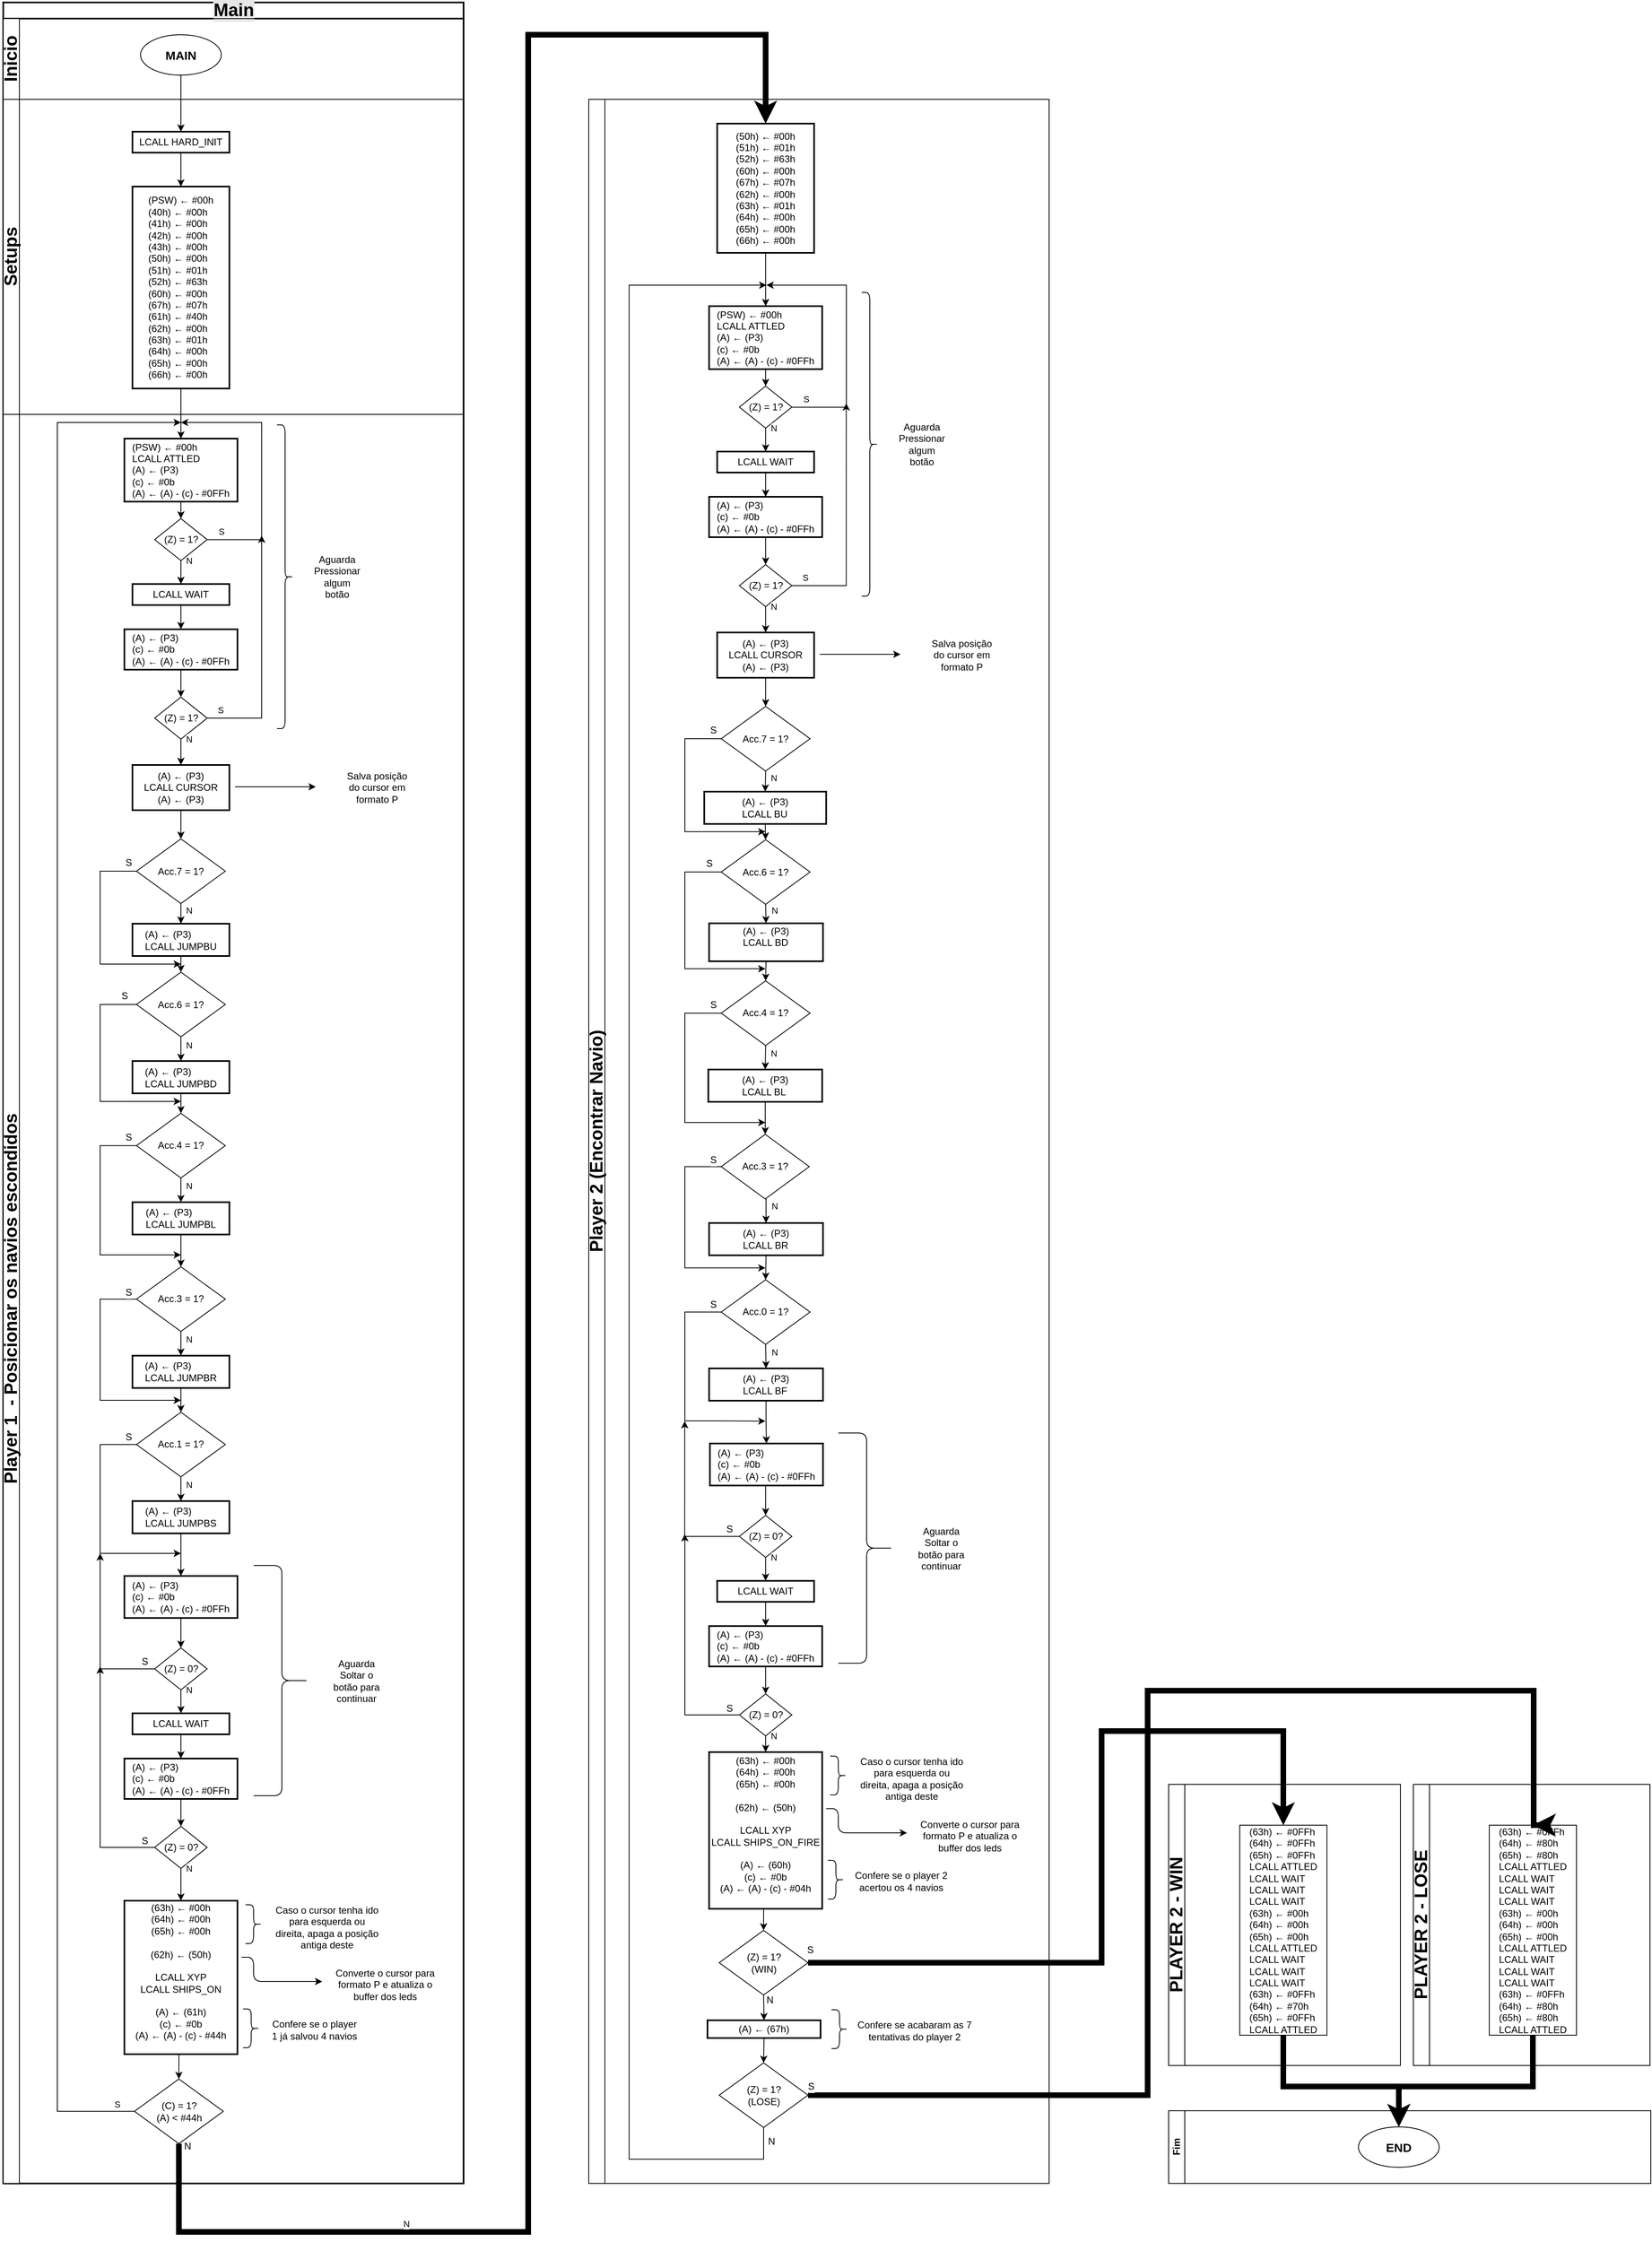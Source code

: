 <mxfile version="10.6.7" type="google"><diagram id="ykx5AKq2MxKcEq16WLv9" name="Main"><mxGraphModel dx="612" dy="307" grid="1" gridSize="10" guides="1" tooltips="1" connect="1" arrows="0" fold="1" page="0" pageScale="1" pageWidth="827" pageHeight="1169" math="0" shadow="0"><root><mxCell id="DP1HjkvzpDVtF9UWoDV7-0"/><mxCell id="DP1HjkvzpDVtF9UWoDV7-1" parent="DP1HjkvzpDVtF9UWoDV7-0"/><mxCell id="yhc0VFBoHCZuf4AT8q78-0" value="&lt;font style=&quot;font-size: 22px&quot;&gt;Main&lt;/font&gt;" style="swimlane;html=1;childLayout=stackLayout;resizeParent=1;resizeParentMax=0;horizontal=1;startSize=20;horizontalStack=0;rounded=0;shadow=0;glass=0;comic=0;labelBackgroundColor=#E6E6E6;strokeColor=#000000;strokeWidth=2;fillColor=#ffffff;gradientColor=none;" parent="DP1HjkvzpDVtF9UWoDV7-1" vertex="1"><mxGeometry x="40" y="340" width="570" height="2700" as="geometry"/></mxCell><mxCell id="yhc0VFBoHCZuf4AT8q78-1" value="&lt;font style=&quot;font-size: 22px&quot;&gt;Inicio&lt;/font&gt;" style="swimlane;html=1;startSize=20;horizontal=0;" parent="yhc0VFBoHCZuf4AT8q78-0" vertex="1"><mxGeometry y="20" width="570" height="100" as="geometry"/></mxCell><mxCell id="GPVq3pd8zfeGRaaKNpoO-0" value="&lt;b&gt;&lt;font style=&quot;font-size: 15px&quot;&gt;MAIN&lt;br&gt;&lt;/font&gt;&lt;/b&gt;" style="ellipse;whiteSpace=wrap;html=1;" parent="yhc0VFBoHCZuf4AT8q78-1" vertex="1"><mxGeometry x="170" y="20" width="100" height="50" as="geometry"/></mxCell><mxCell id="yhc0VFBoHCZuf4AT8q78-9" value="&lt;font style=&quot;font-size: 22px&quot;&gt;Setups&lt;/font&gt;" style="swimlane;html=1;startSize=20;horizontal=0;" parent="yhc0VFBoHCZuf4AT8q78-0" vertex="1"><mxGeometry y="120" width="570" height="390" as="geometry"/></mxCell><mxCell id="yhc0VFBoHCZuf4AT8q78-13" value="&lt;div style=&quot;text-align: left&quot;&gt;&lt;span&gt;(PSW)&amp;nbsp;← #00h&lt;/span&gt;&lt;br&gt;&lt;/div&gt;&lt;div style=&quot;text-align: left&quot;&gt;&lt;span&gt;(40h) ← #00h&lt;/span&gt;&lt;/div&gt;&lt;div style=&quot;text-align: left&quot;&gt;(41h) ← #00h&lt;span&gt;&lt;br&gt;&lt;/span&gt;&lt;/div&gt;&lt;div style=&quot;text-align: left&quot;&gt;(42h) ← #00h&lt;br&gt;&lt;/div&gt;&lt;div style=&quot;text-align: left&quot;&gt;(43h) ← #00h&lt;br&gt;&lt;/div&gt;&lt;div style=&quot;text-align: left&quot;&gt;(50h) ← #00h&lt;br&gt;&lt;/div&gt;&lt;div style=&quot;text-align: left&quot;&gt;(51h) ← #01h&lt;br&gt;&lt;/div&gt;&lt;div style=&quot;text-align: left&quot;&gt;(52h) ← #63h&lt;span&gt;&lt;br&gt;&lt;/span&gt;&lt;/div&gt;&lt;div style=&quot;text-align: left&quot;&gt;(60h) ← #00h&lt;br&gt;&lt;/div&gt;&lt;div style=&quot;text-align: left&quot;&gt;(67h) ← #07h&lt;span&gt;&lt;br&gt;&lt;/span&gt;&lt;/div&gt;&lt;div style=&quot;text-align: left&quot;&gt;&lt;span style=&quot;text-align: center&quot;&gt;(61h)&amp;nbsp;← #40h&lt;/span&gt;&lt;/div&gt;&lt;div style=&quot;text-align: left&quot;&gt;(62h) ← #00h&lt;span&gt;&lt;br&gt;&lt;/span&gt;&lt;/div&gt;&lt;div style=&quot;text-align: left&quot;&gt;(63h) ← #01h&lt;br&gt;&lt;/div&gt;&lt;div style=&quot;text-align: left&quot;&gt;(64h) ← #00h&lt;br&gt;&lt;/div&gt;&lt;div style=&quot;text-align: left&quot;&gt;(65h) ← #00h&lt;br&gt;&lt;/div&gt;&lt;div style=&quot;text-align: left&quot;&gt;(66h) ← #00h&lt;br&gt;&lt;/div&gt;" style="rounded=0;whiteSpace=wrap;html=1;shadow=0;glass=0;comic=0;labelBackgroundColor=#FFFFFF;strokeColor=#000000;strokeWidth=2;fillColor=#FFFFFF;gradientColor=none;" parent="yhc0VFBoHCZuf4AT8q78-9" vertex="1"><mxGeometry x="160" y="108" width="120" height="250" as="geometry"/></mxCell><mxCell id="0fobulcFpjWGv82b7pLl-0" value="LCALL HARD_INIT" style="rounded=0;whiteSpace=wrap;html=1;shadow=0;glass=0;comic=0;labelBackgroundColor=#FFFFFF;strokeWidth=2;fillColor=#FFFFFF;" vertex="1" parent="yhc0VFBoHCZuf4AT8q78-9"><mxGeometry x="160" y="40" width="120" height="26" as="geometry"/></mxCell><mxCell id="0fobulcFpjWGv82b7pLl-1" style="edgeStyle=orthogonalEdgeStyle;rounded=0;orthogonalLoop=1;jettySize=auto;html=1;exitX=0.5;exitY=1;exitDx=0;exitDy=0;entryX=0.5;entryY=0;entryDx=0;entryDy=0;" edge="1" parent="yhc0VFBoHCZuf4AT8q78-9" source="0fobulcFpjWGv82b7pLl-0" target="yhc0VFBoHCZuf4AT8q78-13"><mxGeometry relative="1" as="geometry"><mxPoint x="300" y="50" as="sourcePoint"/><mxPoint x="300" y="120" as="targetPoint"/></mxGeometry></mxCell><mxCell id="yhc0VFBoHCZuf4AT8q78-2" value="&lt;font style=&quot;font-size: 22px&quot;&gt;Player 1&amp;nbsp; - Posicionar os navios escondidos&lt;/font&gt;&lt;br&gt;" style="swimlane;html=1;startSize=20;horizontal=0;" parent="yhc0VFBoHCZuf4AT8q78-0" vertex="1"><mxGeometry y="510" width="570" height="2190" as="geometry"/></mxCell><mxCell id="GPVq3pd8zfeGRaaKNpoO-1" value="&lt;div style=&quot;text-align: left&quot;&gt;(PSW)&amp;nbsp;← #00h&lt;br&gt;&lt;/div&gt;&lt;div style=&quot;text-align: left&quot;&gt;LCALL ATTLED&lt;/div&gt;&lt;div style=&quot;text-align: left&quot;&gt;(A)&amp;nbsp;&lt;span&gt;← (P3)&lt;/span&gt;&lt;/div&gt;&lt;div style=&quot;text-align: left&quot;&gt;&lt;span&gt;(c) &lt;/span&gt;&lt;span&gt;← #0b&lt;/span&gt;&lt;/div&gt;&lt;div style=&quot;text-align: left&quot;&gt;(A)&amp;nbsp;← (A) - (c) - #0FFh&lt;span&gt;&lt;br&gt;&lt;/span&gt;&lt;/div&gt;" style="rounded=0;whiteSpace=wrap;html=1;shadow=0;glass=0;comic=0;labelBackgroundColor=#FFFFFF;strokeWidth=2;fillColor=#FFFFFF;" parent="yhc0VFBoHCZuf4AT8q78-2" vertex="1"><mxGeometry x="150" y="30" width="140" height="78" as="geometry"/></mxCell><mxCell id="VB_SBfSZvTbMSQEwKUoZ-1" value="N" style="edgeStyle=orthogonalEdgeStyle;rounded=0;orthogonalLoop=1;jettySize=auto;html=1;exitX=0.5;exitY=1;exitDx=0;exitDy=0;entryX=0.5;entryY=0;entryDx=0;entryDy=0;" parent="yhc0VFBoHCZuf4AT8q78-2" source="zxACnUA_GWYyYRyjjbeo-12" target="0fobulcFpjWGv82b7pLl-5" edge="1"><mxGeometry x="-1" y="10" relative="1" as="geometry"><mxPoint as="offset"/><mxPoint x="260" y="190" as="targetPoint"/></mxGeometry></mxCell><mxCell id="zxACnUA_GWYyYRyjjbeo-12" value="(Z) = 1?" style="rhombus;whiteSpace=wrap;html=1;" parent="yhc0VFBoHCZuf4AT8q78-2" vertex="1"><mxGeometry x="187.5" y="129" width="65" height="52" as="geometry"/></mxCell><mxCell id="zxACnUA_GWYyYRyjjbeo-15" value="Aguarda Pressionar algum botão" style="text;html=1;strokeColor=none;fillColor=none;align=center;verticalAlign=middle;whiteSpace=wrap;rounded=0;labelBackgroundColor=#FFFFFF;" parent="yhc0VFBoHCZuf4AT8q78-2" vertex="1"><mxGeometry x="380" y="166" width="67" height="70" as="geometry"/></mxCell><mxCell id="zxACnUA_GWYyYRyjjbeo-16" value="" style="shape=curlyBracket;whiteSpace=wrap;html=1;rounded=1;labelBackgroundColor=#FFFFFF;fillColor=#FFFFFF;rotation=180;" parent="yhc0VFBoHCZuf4AT8q78-2" vertex="1"><mxGeometry x="339" y="13" width="20" height="376" as="geometry"/></mxCell><mxCell id="0fobulcFpjWGv82b7pLl-2" value="" style="edgeStyle=orthogonalEdgeStyle;rounded=0;orthogonalLoop=1;jettySize=auto;html=1;exitX=0.5;exitY=1;exitDx=0;exitDy=0;entryX=0.5;entryY=0;entryDx=0;entryDy=0;" edge="1" parent="yhc0VFBoHCZuf4AT8q78-2" source="GPVq3pd8zfeGRaaKNpoO-1" target="zxACnUA_GWYyYRyjjbeo-12"><mxGeometry x="-1" y="10" relative="1" as="geometry"><mxPoint as="offset"/><mxPoint x="230.167" y="191" as="sourcePoint"/><mxPoint x="230.167" y="221.833" as="targetPoint"/></mxGeometry></mxCell><mxCell id="0fobulcFpjWGv82b7pLl-5" value="LCALL WAIT" style="rounded=0;whiteSpace=wrap;html=1;shadow=0;glass=0;comic=0;labelBackgroundColor=#FFFFFF;strokeWidth=2;fillColor=#FFFFFF;" vertex="1" parent="yhc0VFBoHCZuf4AT8q78-2"><mxGeometry x="160" y="210" width="120" height="26" as="geometry"/></mxCell><mxCell id="0fobulcFpjWGv82b7pLl-9" value="S" style="edgeStyle=orthogonalEdgeStyle;rounded=0;orthogonalLoop=1;jettySize=auto;html=1;exitX=1;exitY=0.5;exitDx=0;exitDy=0;" edge="1" parent="yhc0VFBoHCZuf4AT8q78-2" source="0fobulcFpjWGv82b7pLl-8"><mxGeometry x="-0.891" y="10" relative="1" as="geometry"><mxPoint x="320" y="150" as="targetPoint"/><Array as="points"><mxPoint x="320" y="376"/></Array><mxPoint as="offset"/><mxPoint x="238" y="415" as="sourcePoint"/></mxGeometry></mxCell><mxCell id="0fobulcFpjWGv82b7pLl-7" value="&lt;div style=&quot;text-align: left&quot;&gt;&lt;span&gt;(A)&amp;nbsp;&lt;/span&gt;&lt;span&gt;← (P3)&lt;/span&gt;&lt;br&gt;&lt;/div&gt;&lt;div style=&quot;text-align: left&quot;&gt;&lt;span&gt;(c) &lt;/span&gt;&lt;span&gt;← #0b&lt;/span&gt;&lt;/div&gt;&lt;div style=&quot;text-align: left&quot;&gt;(A)&amp;nbsp;← (A) - (c) - #0FFh&lt;span&gt;&lt;br&gt;&lt;/span&gt;&lt;/div&gt;" style="rounded=0;whiteSpace=wrap;html=1;shadow=0;glass=0;comic=0;labelBackgroundColor=#FFFFFF;strokeWidth=2;fillColor=#FFFFFF;" vertex="1" parent="yhc0VFBoHCZuf4AT8q78-2"><mxGeometry x="150" y="266" width="140" height="50" as="geometry"/></mxCell><mxCell id="0fobulcFpjWGv82b7pLl-8" value="(Z) = 1?" style="rhombus;whiteSpace=wrap;html=1;" vertex="1" parent="yhc0VFBoHCZuf4AT8q78-2"><mxGeometry x="187.5" y="350" width="65" height="52" as="geometry"/></mxCell><mxCell id="0fobulcFpjWGv82b7pLl-11" value="" style="edgeStyle=orthogonalEdgeStyle;rounded=0;orthogonalLoop=1;jettySize=auto;html=1;exitX=0.5;exitY=1;exitDx=0;exitDy=0;entryX=0.5;entryY=0;entryDx=0;entryDy=0;" edge="1" parent="yhc0VFBoHCZuf4AT8q78-2" source="0fobulcFpjWGv82b7pLl-5" target="0fobulcFpjWGv82b7pLl-7"><mxGeometry x="-1" y="10" relative="1" as="geometry"><mxPoint as="offset"/><mxPoint x="219.5" y="240" as="sourcePoint"/><mxPoint x="219.5" y="261.2" as="targetPoint"/></mxGeometry></mxCell><mxCell id="0fobulcFpjWGv82b7pLl-12" value="" style="edgeStyle=orthogonalEdgeStyle;rounded=0;orthogonalLoop=1;jettySize=auto;html=1;exitX=0.5;exitY=1;exitDx=0;exitDy=0;entryX=0.5;entryY=0;entryDx=0;entryDy=0;" edge="1" parent="yhc0VFBoHCZuf4AT8q78-2" source="0fobulcFpjWGv82b7pLl-7" target="0fobulcFpjWGv82b7pLl-8"><mxGeometry x="-1" y="10" relative="1" as="geometry"><mxPoint as="offset"/><mxPoint x="230" y="360" as="sourcePoint"/><mxPoint x="230" y="404" as="targetPoint"/></mxGeometry></mxCell><mxCell id="0fobulcFpjWGv82b7pLl-13" value="N" style="edgeStyle=orthogonalEdgeStyle;rounded=0;orthogonalLoop=1;jettySize=auto;html=1;exitX=0.5;exitY=1;exitDx=0;exitDy=0;entryX=0.5;entryY=0;entryDx=0;entryDy=0;" edge="1" parent="yhc0VFBoHCZuf4AT8q78-2" source="0fobulcFpjWGv82b7pLl-8" target="0fobulcFpjWGv82b7pLl-14"><mxGeometry x="-1" y="10" relative="1" as="geometry"><mxPoint as="offset"/><mxPoint x="220" y="420" as="sourcePoint"/><mxPoint x="220" y="440" as="targetPoint"/></mxGeometry></mxCell><mxCell id="0fobulcFpjWGv82b7pLl-14" value="&lt;span&gt;(A)&amp;nbsp;&lt;/span&gt;&lt;span&gt;← (P3)&lt;/span&gt;&lt;br&gt;LCALL CURSOR&lt;br&gt;&lt;span&gt;(A)&amp;nbsp;&lt;/span&gt;&lt;span&gt;← (P3)&lt;/span&gt;&lt;br&gt;" style="rounded=0;whiteSpace=wrap;html=1;shadow=0;glass=0;comic=0;labelBackgroundColor=#FFFFFF;strokeWidth=2;fillColor=#FFFFFF;" vertex="1" parent="yhc0VFBoHCZuf4AT8q78-2"><mxGeometry x="160" y="434" width="120" height="56" as="geometry"/></mxCell><mxCell id="0fobulcFpjWGv82b7pLl-16" value="" style="endArrow=classic;html=1;" edge="1" parent="yhc0VFBoHCZuf4AT8q78-2"><mxGeometry width="50" height="50" relative="1" as="geometry"><mxPoint x="287" y="461" as="sourcePoint"/><mxPoint x="387" y="461" as="targetPoint"/></mxGeometry></mxCell><mxCell id="0fobulcFpjWGv82b7pLl-17" value="Salva posição do cursor em formato P" style="text;html=1;strokeColor=none;fillColor=none;align=center;verticalAlign=middle;whiteSpace=wrap;rounded=0;" vertex="1" parent="yhc0VFBoHCZuf4AT8q78-2"><mxGeometry x="418" y="419" width="90" height="86" as="geometry"/></mxCell><mxCell id="3vmGAYpBKQwLLKygzw8F-0" value="Acc.7 = 1?" style="rhombus;whiteSpace=wrap;html=1;" parent="yhc0VFBoHCZuf4AT8q78-2" vertex="1"><mxGeometry x="165" y="525.5" width="110" height="80" as="geometry"/></mxCell><mxCell id="3vmGAYpBKQwLLKygzw8F-2" value="&lt;div style=&quot;text-align: left&quot;&gt;(A)&amp;nbsp;← (P3)&lt;br&gt;&lt;/div&gt;&lt;div style=&quot;text-align: left&quot;&gt;LCALL JUMPBU&lt;/div&gt;" style="rounded=0;whiteSpace=wrap;html=1;shadow=0;glass=0;comic=0;labelBackgroundColor=#FFFFFF;strokeWidth=2;fillColor=#FFFFFF;" parent="yhc0VFBoHCZuf4AT8q78-2" vertex="1"><mxGeometry x="160" y="630.5" width="120" height="40" as="geometry"/></mxCell><mxCell id="3vmGAYpBKQwLLKygzw8F-5" value="N&lt;br&gt;" style="edgeStyle=orthogonalEdgeStyle;rounded=0;orthogonalLoop=1;jettySize=auto;html=1;exitX=0.5;exitY=1;exitDx=0;exitDy=0;entryX=0.5;entryY=0;entryDx=0;entryDy=0;" parent="yhc0VFBoHCZuf4AT8q78-2" source="3vmGAYpBKQwLLKygzw8F-0" target="3vmGAYpBKQwLLKygzw8F-2" edge="1"><mxGeometry x="-0.333" y="10" relative="1" as="geometry"><mxPoint as="offset"/></mxGeometry></mxCell><mxCell id="3vmGAYpBKQwLLKygzw8F-8" value="Acc.6 = 1?" style="rhombus;whiteSpace=wrap;html=1;" parent="yhc0VFBoHCZuf4AT8q78-2" vertex="1"><mxGeometry x="165" y="690.5" width="110" height="80" as="geometry"/></mxCell><mxCell id="3vmGAYpBKQwLLKygzw8F-10" style="edgeStyle=orthogonalEdgeStyle;rounded=0;orthogonalLoop=1;jettySize=auto;html=1;exitX=0.5;exitY=1;exitDx=0;exitDy=0;entryX=0.5;entryY=0;entryDx=0;entryDy=0;" parent="yhc0VFBoHCZuf4AT8q78-2" source="3vmGAYpBKQwLLKygzw8F-2" target="3vmGAYpBKQwLLKygzw8F-8" edge="1"><mxGeometry relative="1" as="geometry"/></mxCell><mxCell id="3vmGAYpBKQwLLKygzw8F-9" value="&lt;div style=&quot;text-align: left&quot;&gt;(A)&amp;nbsp;← (P3)&lt;br&gt;&lt;/div&gt;&lt;div style=&quot;text-align: left&quot;&gt;LCALL JUMPBD&lt;br&gt;&lt;/div&gt;" style="rounded=0;whiteSpace=wrap;html=1;shadow=0;glass=0;comic=0;labelBackgroundColor=#FFFFFF;strokeWidth=2;fillColor=#FFFFFF;" parent="yhc0VFBoHCZuf4AT8q78-2" vertex="1"><mxGeometry x="160" y="800.5" width="120" height="40" as="geometry"/></mxCell><mxCell id="3vmGAYpBKQwLLKygzw8F-7" value="N&lt;br&gt;" style="edgeStyle=orthogonalEdgeStyle;rounded=0;orthogonalLoop=1;jettySize=auto;html=1;exitX=0.5;exitY=1;exitDx=0;exitDy=0;entryX=0.5;entryY=0;entryDx=0;entryDy=0;" parent="yhc0VFBoHCZuf4AT8q78-2" source="3vmGAYpBKQwLLKygzw8F-8" target="3vmGAYpBKQwLLKygzw8F-9" edge="1"><mxGeometry x="-0.333" y="10" relative="1" as="geometry"><mxPoint as="offset"/></mxGeometry></mxCell><mxCell id="VB_SBfSZvTbMSQEwKUoZ-2" style="edgeStyle=orthogonalEdgeStyle;rounded=0;orthogonalLoop=1;jettySize=auto;html=1;exitX=0.5;exitY=1;exitDx=0;exitDy=0;entryX=0.5;entryY=0;entryDx=0;entryDy=0;" parent="yhc0VFBoHCZuf4AT8q78-2" source="0fobulcFpjWGv82b7pLl-14" target="3vmGAYpBKQwLLKygzw8F-0" edge="1"><mxGeometry relative="1" as="geometry"><mxPoint x="220.143" y="511.214" as="sourcePoint"/></mxGeometry></mxCell><mxCell id="CtftjNgX_eOtj71YxHRV-2" style="edgeStyle=orthogonalEdgeStyle;rounded=0;orthogonalLoop=1;jettySize=auto;html=1;exitX=0;exitY=0.5;exitDx=0;exitDy=0;" parent="yhc0VFBoHCZuf4AT8q78-2" source="zxACnUA_GWYyYRyjjbeo-1" edge="1"><mxGeometry relative="1" as="geometry"><mxPoint x="220" y="1040.5" as="targetPoint"/><Array as="points"><mxPoint x="120" y="905.5"/><mxPoint x="120" y="1040.5"/></Array></mxGeometry></mxCell><mxCell id="zxACnUA_GWYyYRyjjbeo-1" value="Acc.4 = 1?" style="rhombus;whiteSpace=wrap;html=1;" parent="yhc0VFBoHCZuf4AT8q78-2" vertex="1"><mxGeometry x="165" y="865.265" width="110" height="80" as="geometry"/></mxCell><mxCell id="zxACnUA_GWYyYRyjjbeo-3" value="&lt;div style=&quot;text-align: left&quot;&gt;(A)&amp;nbsp;← (P3)&lt;br&gt;&lt;/div&gt;&lt;div style=&quot;text-align: left&quot;&gt;LCALL JUMPBL&lt;br&gt;&lt;/div&gt;" style="rounded=0;whiteSpace=wrap;html=1;shadow=0;glass=0;comic=0;labelBackgroundColor=#FFFFFF;strokeWidth=2;fillColor=#FFFFFF;" parent="yhc0VFBoHCZuf4AT8q78-2" vertex="1"><mxGeometry x="160" y="975.265" width="120" height="40" as="geometry"/></mxCell><mxCell id="zxACnUA_GWYyYRyjjbeo-0" value="N&lt;br&gt;" style="edgeStyle=orthogonalEdgeStyle;rounded=0;orthogonalLoop=1;jettySize=auto;html=1;exitX=0.5;exitY=1;exitDx=0;exitDy=0;entryX=0.5;entryY=0;entryDx=0;entryDy=0;" parent="yhc0VFBoHCZuf4AT8q78-2" source="zxACnUA_GWYyYRyjjbeo-1" target="zxACnUA_GWYyYRyjjbeo-3" edge="1"><mxGeometry x="-0.333" y="10" relative="1" as="geometry"><mxPoint as="offset"/></mxGeometry></mxCell><mxCell id="CtftjNgX_eOtj71YxHRV-3" style="edgeStyle=orthogonalEdgeStyle;rounded=0;orthogonalLoop=1;jettySize=auto;html=1;exitX=0;exitY=0.5;exitDx=0;exitDy=0;" parent="yhc0VFBoHCZuf4AT8q78-2" source="zxACnUA_GWYyYRyjjbeo-4" edge="1"><mxGeometry relative="1" as="geometry"><mxPoint x="220" y="1220.5" as="targetPoint"/><Array as="points"><mxPoint x="120" y="1095.5"/><mxPoint x="120" y="1220.5"/></Array></mxGeometry></mxCell><mxCell id="zxACnUA_GWYyYRyjjbeo-4" value="Acc.3 = 1?" style="rhombus;whiteSpace=wrap;html=1;" parent="yhc0VFBoHCZuf4AT8q78-2" vertex="1"><mxGeometry x="165" y="1055.265" width="110" height="80" as="geometry"/></mxCell><mxCell id="zxACnUA_GWYyYRyjjbeo-5" value="&lt;div style=&quot;text-align: left&quot;&gt;(A)&amp;nbsp;← (P3)&lt;br&gt;&lt;/div&gt;&lt;div style=&quot;text-align: left&quot;&gt;LCALL JUMPBR&lt;br&gt;&lt;/div&gt;" style="rounded=0;whiteSpace=wrap;html=1;shadow=0;glass=0;comic=0;labelBackgroundColor=#FFFFFF;strokeWidth=2;fillColor=#FFFFFF;" parent="yhc0VFBoHCZuf4AT8q78-2" vertex="1"><mxGeometry x="160" y="1165.265" width="120" height="40" as="geometry"/></mxCell><mxCell id="zxACnUA_GWYyYRyjjbeo-2" style="edgeStyle=orthogonalEdgeStyle;rounded=0;orthogonalLoop=1;jettySize=auto;html=1;exitX=0.5;exitY=1;exitDx=0;exitDy=0;entryX=0.5;entryY=0;entryDx=0;entryDy=0;" parent="yhc0VFBoHCZuf4AT8q78-2" source="zxACnUA_GWYyYRyjjbeo-3" target="zxACnUA_GWYyYRyjjbeo-4" edge="1"><mxGeometry relative="1" as="geometry"/></mxCell><mxCell id="zxACnUA_GWYyYRyjjbeo-6" value="N&lt;br&gt;" style="edgeStyle=orthogonalEdgeStyle;rounded=0;orthogonalLoop=1;jettySize=auto;html=1;exitX=0.5;exitY=1;exitDx=0;exitDy=0;entryX=0.5;entryY=0;entryDx=0;entryDy=0;" parent="yhc0VFBoHCZuf4AT8q78-2" source="zxACnUA_GWYyYRyjjbeo-4" target="zxACnUA_GWYyYRyjjbeo-5" edge="1"><mxGeometry x="-0.333" y="10" relative="1" as="geometry"><mxPoint as="offset"/></mxGeometry></mxCell><mxCell id="zxACnUA_GWYyYRyjjbeo-7" style="edgeStyle=orthogonalEdgeStyle;rounded=0;orthogonalLoop=1;jettySize=auto;html=1;exitX=0.5;exitY=1;exitDx=0;exitDy=0;entryX=0.5;entryY=0;entryDx=0;entryDy=0;" parent="yhc0VFBoHCZuf4AT8q78-2" source="3vmGAYpBKQwLLKygzw8F-9" target="zxACnUA_GWYyYRyjjbeo-1" edge="1"><mxGeometry relative="1" as="geometry"/></mxCell><mxCell id="CtftjNgX_eOtj71YxHRV-4" style="edgeStyle=orthogonalEdgeStyle;rounded=0;orthogonalLoop=1;jettySize=auto;html=1;exitX=0;exitY=0.5;exitDx=0;exitDy=0;" parent="yhc0VFBoHCZuf4AT8q78-2" source="zxACnUA_GWYyYRyjjbeo-8" edge="1"><mxGeometry relative="1" as="geometry"><mxPoint x="220" y="1410" as="targetPoint"/><Array as="points"><mxPoint x="120" y="1275"/><mxPoint x="120" y="1410"/><mxPoint x="165" y="1410"/></Array></mxGeometry></mxCell><mxCell id="zxACnUA_GWYyYRyjjbeo-8" value="Acc.1 = 1?" style="rhombus;whiteSpace=wrap;html=1;" parent="yhc0VFBoHCZuf4AT8q78-2" vertex="1"><mxGeometry x="165" y="1235.265" width="110" height="80" as="geometry"/></mxCell><mxCell id="zxACnUA_GWYyYRyjjbeo-11" style="edgeStyle=orthogonalEdgeStyle;rounded=0;orthogonalLoop=1;jettySize=auto;html=1;exitX=0.5;exitY=1;exitDx=0;exitDy=0;entryX=0.5;entryY=0;entryDx=0;entryDy=0;" parent="yhc0VFBoHCZuf4AT8q78-2" source="zxACnUA_GWYyYRyjjbeo-5" target="zxACnUA_GWYyYRyjjbeo-8" edge="1"><mxGeometry relative="1" as="geometry"/></mxCell><mxCell id="zxACnUA_GWYyYRyjjbeo-9" value="&lt;div style=&quot;text-align: left&quot;&gt;(A)&amp;nbsp;← (P3)&lt;br&gt;&lt;/div&gt;&lt;div style=&quot;text-align: left&quot;&gt;LCALL JUMPBS&lt;br&gt;&lt;/div&gt;" style="rounded=0;whiteSpace=wrap;html=1;shadow=0;glass=0;comic=0;labelBackgroundColor=#FFFFFF;strokeWidth=2;fillColor=#FFFFFF;" parent="yhc0VFBoHCZuf4AT8q78-2" vertex="1"><mxGeometry x="160" y="1345.265" width="120" height="40" as="geometry"/></mxCell><mxCell id="zxACnUA_GWYyYRyjjbeo-10" value="N&lt;br&gt;" style="edgeStyle=orthogonalEdgeStyle;rounded=0;orthogonalLoop=1;jettySize=auto;html=1;exitX=0.5;exitY=1;exitDx=0;exitDy=0;entryX=0.5;entryY=0;entryDx=0;entryDy=0;" parent="yhc0VFBoHCZuf4AT8q78-2" source="zxACnUA_GWYyYRyjjbeo-8" target="zxACnUA_GWYyYRyjjbeo-9" edge="1"><mxGeometry x="-0.333" y="10" relative="1" as="geometry"><mxPoint as="offset"/></mxGeometry></mxCell><mxCell id="CtftjNgX_eOtj71YxHRV-1" style="edgeStyle=orthogonalEdgeStyle;rounded=0;orthogonalLoop=1;jettySize=auto;html=1;exitX=0;exitY=0.5;exitDx=0;exitDy=0;" parent="yhc0VFBoHCZuf4AT8q78-2" source="3vmGAYpBKQwLLKygzw8F-8" edge="1"><mxGeometry relative="1" as="geometry"><mxPoint x="220" y="850.5" as="targetPoint"/><Array as="points"><mxPoint x="120" y="730.5"/><mxPoint x="120" y="850.5"/></Array></mxGeometry></mxCell><mxCell id="0fobulcFpjWGv82b7pLl-31" value="S" style="text;html=1;resizable=0;points=[];align=center;verticalAlign=middle;labelBackgroundColor=#ffffff;" vertex="1" connectable="0" parent="CtftjNgX_eOtj71YxHRV-1"><mxGeometry x="-0.922" y="-1" relative="1" as="geometry"><mxPoint x="-5" y="-9.5" as="offset"/></mxGeometry></mxCell><mxCell id="y_OmjkdGJ4VXJogNmnJH-0" style="edgeStyle=orthogonalEdgeStyle;rounded=0;orthogonalLoop=1;jettySize=auto;html=1;exitX=0;exitY=0.5;exitDx=0;exitDy=0;" parent="yhc0VFBoHCZuf4AT8q78-2" source="3vmGAYpBKQwLLKygzw8F-0" edge="1"><mxGeometry relative="1" as="geometry"><mxPoint x="220" y="680.5" as="targetPoint"/><Array as="points"><mxPoint x="120" y="565.5"/><mxPoint x="120" y="680.5"/></Array></mxGeometry></mxCell><mxCell id="0fobulcFpjWGv82b7pLl-19" value="S" style="text;html=1;resizable=0;points=[];align=center;verticalAlign=middle;labelBackgroundColor=#ffffff;" vertex="1" connectable="0" parent="y_OmjkdGJ4VXJogNmnJH-0"><mxGeometry x="-0.921" y="-2" relative="1" as="geometry"><mxPoint y="-9" as="offset"/></mxGeometry></mxCell><mxCell id="0fobulcFpjWGv82b7pLl-20" value="&lt;div style=&quot;text-align: left&quot;&gt;&lt;span&gt;(A)&amp;nbsp;&lt;/span&gt;&lt;span&gt;← (P3)&lt;/span&gt;&lt;br&gt;&lt;/div&gt;&lt;div style=&quot;text-align: left&quot;&gt;&lt;span&gt;(c) &lt;/span&gt;&lt;span&gt;← #0b&lt;/span&gt;&lt;/div&gt;&lt;div style=&quot;text-align: left&quot;&gt;(A)&amp;nbsp;← (A) - (c) - #0FFh&lt;span&gt;&lt;br&gt;&lt;/span&gt;&lt;/div&gt;" style="rounded=0;whiteSpace=wrap;html=1;shadow=0;glass=0;comic=0;labelBackgroundColor=#FFFFFF;strokeWidth=2;fillColor=#FFFFFF;" vertex="1" parent="yhc0VFBoHCZuf4AT8q78-2"><mxGeometry x="150" y="1438" width="140" height="52" as="geometry"/></mxCell><mxCell id="0fobulcFpjWGv82b7pLl-22" value="(Z) = 0?" style="rhombus;whiteSpace=wrap;html=1;" vertex="1" parent="yhc0VFBoHCZuf4AT8q78-2"><mxGeometry x="187.5" y="1527" width="65" height="52" as="geometry"/></mxCell><mxCell id="0fobulcFpjWGv82b7pLl-23" value="" style="edgeStyle=orthogonalEdgeStyle;rounded=0;orthogonalLoop=1;jettySize=auto;html=1;exitX=0.5;exitY=1;exitDx=0;exitDy=0;entryX=0.5;entryY=0;entryDx=0;entryDy=0;" edge="1" parent="yhc0VFBoHCZuf4AT8q78-2" source="0fobulcFpjWGv82b7pLl-20" target="0fobulcFpjWGv82b7pLl-22"><mxGeometry x="-1" y="10" relative="1" as="geometry"><mxPoint as="offset"/><mxPoint x="190.167" y="739" as="sourcePoint"/><mxPoint x="190.167" y="769.833" as="targetPoint"/></mxGeometry></mxCell><mxCell id="0fobulcFpjWGv82b7pLl-24" value="LCALL WAIT" style="rounded=0;whiteSpace=wrap;html=1;shadow=0;glass=0;comic=0;labelBackgroundColor=#FFFFFF;strokeWidth=2;fillColor=#FFFFFF;" vertex="1" parent="yhc0VFBoHCZuf4AT8q78-2"><mxGeometry x="160" y="1608" width="120" height="26" as="geometry"/></mxCell><mxCell id="0fobulcFpjWGv82b7pLl-21" value="N" style="edgeStyle=orthogonalEdgeStyle;rounded=0;orthogonalLoop=1;jettySize=auto;html=1;exitX=0.5;exitY=1;exitDx=0;exitDy=0;entryX=0.5;entryY=0;entryDx=0;entryDy=0;" edge="1" parent="yhc0VFBoHCZuf4AT8q78-2" source="0fobulcFpjWGv82b7pLl-22" target="0fobulcFpjWGv82b7pLl-24"><mxGeometry x="-1" y="10" relative="1" as="geometry"><mxPoint as="offset"/><mxPoint x="220" y="738" as="targetPoint"/></mxGeometry></mxCell><mxCell id="0fobulcFpjWGv82b7pLl-25" value="&lt;div style=&quot;text-align: left&quot;&gt;&lt;span&gt;(A)&amp;nbsp;&lt;/span&gt;&lt;span&gt;← (P3)&lt;/span&gt;&lt;br&gt;&lt;/div&gt;&lt;div style=&quot;text-align: left&quot;&gt;&lt;span&gt;(c) &lt;/span&gt;&lt;span&gt;← #0b&lt;/span&gt;&lt;/div&gt;&lt;div style=&quot;text-align: left&quot;&gt;(A)&amp;nbsp;← (A) - (c) - #0FFh&lt;span&gt;&lt;br&gt;&lt;/span&gt;&lt;/div&gt;" style="rounded=0;whiteSpace=wrap;html=1;shadow=0;glass=0;comic=0;labelBackgroundColor=#FFFFFF;strokeWidth=2;fillColor=#FFFFFF;" vertex="1" parent="yhc0VFBoHCZuf4AT8q78-2"><mxGeometry x="150" y="1664" width="140" height="50" as="geometry"/></mxCell><mxCell id="0fobulcFpjWGv82b7pLl-26" value="(Z) = 0?" style="rhombus;whiteSpace=wrap;html=1;" vertex="1" parent="yhc0VFBoHCZuf4AT8q78-2"><mxGeometry x="187.5" y="1748" width="65" height="52" as="geometry"/></mxCell><mxCell id="0fobulcFpjWGv82b7pLl-27" value="" style="edgeStyle=orthogonalEdgeStyle;rounded=0;orthogonalLoop=1;jettySize=auto;html=1;exitX=0.5;exitY=1;exitDx=0;exitDy=0;entryX=0.5;entryY=0;entryDx=0;entryDy=0;" edge="1" parent="yhc0VFBoHCZuf4AT8q78-2" source="0fobulcFpjWGv82b7pLl-24" target="0fobulcFpjWGv82b7pLl-25"><mxGeometry x="-1" y="10" relative="1" as="geometry"><mxPoint as="offset"/><mxPoint x="179.5" y="788" as="sourcePoint"/><mxPoint x="179.5" y="809.2" as="targetPoint"/></mxGeometry></mxCell><mxCell id="0fobulcFpjWGv82b7pLl-28" value="" style="edgeStyle=orthogonalEdgeStyle;rounded=0;orthogonalLoop=1;jettySize=auto;html=1;exitX=0.5;exitY=1;exitDx=0;exitDy=0;entryX=0.5;entryY=0;entryDx=0;entryDy=0;" edge="1" parent="yhc0VFBoHCZuf4AT8q78-2" source="0fobulcFpjWGv82b7pLl-25" target="0fobulcFpjWGv82b7pLl-26"><mxGeometry x="-1" y="10" relative="1" as="geometry"><mxPoint as="offset"/><mxPoint x="190" y="908" as="sourcePoint"/><mxPoint x="190" y="952" as="targetPoint"/></mxGeometry></mxCell><mxCell id="0fobulcFpjWGv82b7pLl-29" value="N" style="edgeStyle=orthogonalEdgeStyle;rounded=0;orthogonalLoop=1;jettySize=auto;html=1;exitX=0.5;exitY=1;exitDx=0;exitDy=0;entryX=0.5;entryY=0;entryDx=0;entryDy=0;" edge="1" parent="yhc0VFBoHCZuf4AT8q78-2" source="0fobulcFpjWGv82b7pLl-26" target="0fobulcFpjWGv82b7pLl-39"><mxGeometry x="-1" y="10" relative="1" as="geometry"><mxPoint as="offset"/><mxPoint x="180" y="968" as="sourcePoint"/><mxPoint x="219.714" y="1832.0" as="targetPoint"/></mxGeometry></mxCell><mxCell id="0fobulcFpjWGv82b7pLl-30" style="edgeStyle=orthogonalEdgeStyle;rounded=0;orthogonalLoop=1;jettySize=auto;html=1;exitX=0.5;exitY=1;exitDx=0;exitDy=0;entryX=0.5;entryY=0;entryDx=0;entryDy=0;" edge="1" parent="yhc0VFBoHCZuf4AT8q78-2" source="zxACnUA_GWYyYRyjjbeo-9" target="0fobulcFpjWGv82b7pLl-20"><mxGeometry relative="1" as="geometry"><mxPoint x="219.828" y="1391.414" as="sourcePoint"/><mxPoint x="219.828" y="1421.069" as="targetPoint"/></mxGeometry></mxCell><mxCell id="0fobulcFpjWGv82b7pLl-32" value="S" style="text;html=1;resizable=0;points=[];align=center;verticalAlign=middle;labelBackgroundColor=#ffffff;" vertex="1" connectable="0" parent="yhc0VFBoHCZuf4AT8q78-2"><mxGeometry x="159.8" y="903.9" as="geometry"><mxPoint x="-5" y="-9.5" as="offset"/></mxGeometry></mxCell><mxCell id="0fobulcFpjWGv82b7pLl-33" value="S" style="text;html=1;resizable=0;points=[];align=center;verticalAlign=middle;labelBackgroundColor=#ffffff;" vertex="1" connectable="0" parent="yhc0VFBoHCZuf4AT8q78-2"><mxGeometry x="159.8" y="1095.9" as="geometry"><mxPoint x="-5" y="-9.5" as="offset"/></mxGeometry></mxCell><mxCell id="0fobulcFpjWGv82b7pLl-34" value="S" style="text;html=1;resizable=0;points=[];align=center;verticalAlign=middle;labelBackgroundColor=#ffffff;" vertex="1" connectable="0" parent="yhc0VFBoHCZuf4AT8q78-2"><mxGeometry x="159.8" y="1275.4" as="geometry"><mxPoint x="-5" y="-9.5" as="offset"/></mxGeometry></mxCell><mxCell id="0fobulcFpjWGv82b7pLl-35" value="S" style="text;html=1;resizable=0;points=[];align=center;verticalAlign=middle;labelBackgroundColor=#ffffff;" vertex="1" connectable="0" parent="yhc0VFBoHCZuf4AT8q78-2"><mxGeometry x="179.8" y="1552.9" as="geometry"><mxPoint x="-5" y="-9.5" as="offset"/></mxGeometry></mxCell><mxCell id="0fobulcFpjWGv82b7pLl-36" style="edgeStyle=orthogonalEdgeStyle;rounded=0;orthogonalLoop=1;jettySize=auto;html=1;exitX=0;exitY=0.5;exitDx=0;exitDy=0;" edge="1" parent="yhc0VFBoHCZuf4AT8q78-2" source="0fobulcFpjWGv82b7pLl-22"><mxGeometry relative="1" as="geometry"><mxPoint x="120" y="1410" as="targetPoint"/><Array as="points"><mxPoint x="120" y="1553"/></Array><mxPoint x="85.2" y="1490.2" as="sourcePoint"/></mxGeometry></mxCell><mxCell id="0fobulcFpjWGv82b7pLl-37" value="S" style="text;html=1;resizable=0;points=[];align=center;verticalAlign=middle;labelBackgroundColor=#ffffff;" vertex="1" connectable="0" parent="yhc0VFBoHCZuf4AT8q78-2"><mxGeometry x="179.8" y="1774.9" as="geometry"><mxPoint x="-5" y="-9.5" as="offset"/></mxGeometry></mxCell><mxCell id="0fobulcFpjWGv82b7pLl-38" style="edgeStyle=orthogonalEdgeStyle;rounded=0;orthogonalLoop=1;jettySize=auto;html=1;exitX=0;exitY=0.5;exitDx=0;exitDy=0;" edge="1" parent="yhc0VFBoHCZuf4AT8q78-2" source="0fobulcFpjWGv82b7pLl-26"><mxGeometry relative="1" as="geometry"><mxPoint x="120" y="1550" as="targetPoint"/><Array as="points"><mxPoint x="120" y="1774"/><mxPoint x="120" y="1560"/></Array><mxPoint x="179.6" y="1783.2" as="sourcePoint"/></mxGeometry></mxCell><mxCell id="zxACnUA_GWYyYRyjjbeo-22" value="" style="shape=curlyBracket;whiteSpace=wrap;html=1;rounded=1;labelBackgroundColor=#FFFFFF;fillColor=#FFFFFF;rotation=-180;" parent="yhc0VFBoHCZuf4AT8q78-2" vertex="1"><mxGeometry x="310" y="1425" width="70" height="285" as="geometry"/></mxCell><mxCell id="zxACnUA_GWYyYRyjjbeo-23" value="Aguarda Soltar o botão para continuar&lt;br&gt;" style="text;html=1;strokeColor=none;fillColor=none;align=center;verticalAlign=middle;whiteSpace=wrap;rounded=0;labelBackgroundColor=#FFFFFF;" parent="yhc0VFBoHCZuf4AT8q78-2" vertex="1"><mxGeometry x="399.5" y="1532" width="75" height="71" as="geometry"/></mxCell><mxCell id="0fobulcFpjWGv82b7pLl-39" value="&lt;div style=&quot;text-align: center&quot;&gt;&lt;span&gt;(63h)&amp;nbsp;&lt;/span&gt;&lt;span&gt;← #00h&lt;/span&gt;&lt;br&gt;&lt;/div&gt;&lt;div style=&quot;text-align: center&quot;&gt;&lt;span&gt;(64h)&amp;nbsp;&lt;/span&gt;&lt;span&gt;←&amp;nbsp;&lt;/span&gt;&lt;span&gt;#00h&lt;/span&gt;&lt;/div&gt;&lt;div style=&quot;text-align: center&quot;&gt;&lt;span&gt;(65h)&amp;nbsp;← #00h&lt;/span&gt;&lt;/div&gt;&lt;div style=&quot;text-align: center&quot;&gt;&lt;span&gt;&lt;br&gt;&lt;/span&gt;&lt;/div&gt;&lt;div style=&quot;text-align: center&quot;&gt;&lt;span&gt;(62h)&amp;nbsp;← (50h)&lt;/span&gt;&lt;/div&gt;&lt;div style=&quot;text-align: center&quot;&gt;&lt;br&gt;&lt;/div&gt;&lt;div style=&quot;text-align: center&quot;&gt;&lt;span&gt;LCALL XYP&lt;/span&gt;&lt;/div&gt;&lt;div style=&quot;text-align: center&quot;&gt;&lt;span&gt;LCALL SHIPS_ON&lt;/span&gt;&lt;/div&gt;&lt;div style=&quot;text-align: center&quot;&gt;&lt;br&gt;&lt;/div&gt;&lt;div style=&quot;text-align: center&quot;&gt;&lt;span&gt;(A)&amp;nbsp;← (61h)&lt;/span&gt;&lt;/div&gt;&lt;div style=&quot;text-align: center&quot;&gt;&lt;span&gt;(c)&amp;nbsp;← #0b&lt;/span&gt;&lt;/div&gt;&lt;div style=&quot;text-align: center&quot;&gt;&lt;span&gt;(A)&amp;nbsp;← (A) - (c) - #44h&lt;/span&gt;&lt;/div&gt;&lt;div style=&quot;text-align: center&quot;&gt;&lt;br&gt;&lt;/div&gt;" style="rounded=0;whiteSpace=wrap;html=1;shadow=0;glass=0;comic=0;labelBackgroundColor=#FFFFFF;strokeWidth=2;fillColor=#FFFFFF;" vertex="1" parent="yhc0VFBoHCZuf4AT8q78-2"><mxGeometry x="150" y="1840" width="140" height="190" as="geometry"/></mxCell><mxCell id="d2Mj5712oqYgEq3tFTf6-8" value="Converte o cursor para formato P e atualiza o buffer dos leds" style="text;html=1;strokeColor=none;fillColor=none;align=center;verticalAlign=middle;whiteSpace=wrap;rounded=0;" parent="yhc0VFBoHCZuf4AT8q78-2" vertex="1"><mxGeometry x="407.5" y="1934" width="130" height="20" as="geometry"/></mxCell><mxCell id="d2Mj5712oqYgEq3tFTf6-5" value="Caso o cursor tenha ido para esquerda ou direita, apaga a posição antiga deste" style="text;html=1;strokeColor=none;fillColor=none;align=center;verticalAlign=middle;whiteSpace=wrap;rounded=0;" parent="yhc0VFBoHCZuf4AT8q78-2" vertex="1"><mxGeometry x="336.147" y="1863" width="130" height="20" as="geometry"/></mxCell><mxCell id="d2Mj5712oqYgEq3tFTf6-6" value="" style="shape=curlyBracket;whiteSpace=wrap;html=1;rounded=1;labelBackgroundColor=#FFFFFF;fillColor=#FFFFFF;rotation=-180;" parent="yhc0VFBoHCZuf4AT8q78-2" vertex="1"><mxGeometry x="300" y="1845" width="20" height="48" as="geometry"/></mxCell><mxCell id="0fobulcFpjWGv82b7pLl-43" value="" style="endArrow=classic;html=1;" edge="1" parent="yhc0VFBoHCZuf4AT8q78-2"><mxGeometry width="50" height="50" relative="1" as="geometry"><mxPoint x="295" y="1910" as="sourcePoint"/><mxPoint x="395" y="1940" as="targetPoint"/><Array as="points"><mxPoint x="310" y="1910"/><mxPoint x="310" y="1940"/></Array></mxGeometry></mxCell><mxCell id="SEjXCBQ0IR2SgX9Xx-04-8" value="Confere se o player 1 já salvou 4 navios" style="text;html=1;strokeColor=none;fillColor=none;align=center;verticalAlign=middle;whiteSpace=wrap;rounded=0;labelBackgroundColor=#FFFFFF;" parent="yhc0VFBoHCZuf4AT8q78-2" vertex="1"><mxGeometry x="329" y="1975" width="113" height="50" as="geometry"/></mxCell><mxCell id="0fobulcFpjWGv82b7pLl-45" value="" style="shape=curlyBracket;whiteSpace=wrap;html=1;rounded=1;labelBackgroundColor=#FFFFFF;fillColor=#FFFFFF;rotation=-180;" vertex="1" parent="yhc0VFBoHCZuf4AT8q78-2"><mxGeometry x="297" y="1974" width="20" height="48" as="geometry"/></mxCell><mxCell id="SEjXCBQ0IR2SgX9Xx-04-4" value="(C) = 1?&lt;br&gt;(A) &amp;lt; #44h&lt;br&gt;" style="rhombus;whiteSpace=wrap;html=1;" parent="yhc0VFBoHCZuf4AT8q78-2" vertex="1"><mxGeometry x="162.5" y="2060.765" width="110" height="80" as="geometry"/></mxCell><mxCell id="SEjXCBQ0IR2SgX9Xx-04-6" value="S" style="edgeStyle=orthogonalEdgeStyle;rounded=0;orthogonalLoop=1;jettySize=auto;html=1;exitX=0;exitY=0.5;exitDx=0;exitDy=0;" parent="yhc0VFBoHCZuf4AT8q78-2" source="SEjXCBQ0IR2SgX9Xx-04-4" edge="1"><mxGeometry x="-0.982" y="-9" relative="1" as="geometry"><mxPoint x="220" y="10" as="targetPoint"/><Array as="points"><mxPoint x="67" y="2101"/><mxPoint x="67" y="10"/><mxPoint x="127" y="10"/></Array><mxPoint as="offset"/></mxGeometry></mxCell><mxCell id="0fobulcFpjWGv82b7pLl-46" value="" style="edgeStyle=orthogonalEdgeStyle;rounded=0;orthogonalLoop=1;jettySize=auto;html=1;exitX=0.5;exitY=1;exitDx=0;exitDy=0;entryX=0.5;entryY=0;entryDx=0;entryDy=0;" edge="1" parent="yhc0VFBoHCZuf4AT8q78-2" source="0fobulcFpjWGv82b7pLl-39" target="SEjXCBQ0IR2SgX9Xx-04-4"><mxGeometry x="-1" y="10" relative="1" as="geometry"><mxPoint as="offset"/><mxPoint x="260" y="2050" as="sourcePoint"/><mxPoint x="170" y="2065" as="targetPoint"/></mxGeometry></mxCell><mxCell id="yhc0VFBoHCZuf4AT8q78-14" style="edgeStyle=orthogonalEdgeStyle;rounded=0;orthogonalLoop=1;jettySize=auto;html=1;exitX=0.5;exitY=1;exitDx=0;exitDy=0;entryX=0.5;entryY=0;entryDx=0;entryDy=0;" parent="yhc0VFBoHCZuf4AT8q78-0" source="GPVq3pd8zfeGRaaKNpoO-0" target="0fobulcFpjWGv82b7pLl-0" edge="1"><mxGeometry relative="1" as="geometry"><mxPoint x="310" y="110" as="targetPoint"/></mxGeometry></mxCell><mxCell id="yhc0VFBoHCZuf4AT8q78-15" style="edgeStyle=orthogonalEdgeStyle;rounded=0;orthogonalLoop=1;jettySize=auto;html=1;exitX=0.5;exitY=1;exitDx=0;exitDy=0;entryX=0.5;entryY=0;entryDx=0;entryDy=0;" parent="yhc0VFBoHCZuf4AT8q78-0" source="yhc0VFBoHCZuf4AT8q78-13" target="GPVq3pd8zfeGRaaKNpoO-1" edge="1"><mxGeometry relative="1" as="geometry"/></mxCell><mxCell id="zxACnUA_GWYyYRyjjbeo-14" value="S" style="edgeStyle=orthogonalEdgeStyle;rounded=0;orthogonalLoop=1;jettySize=auto;html=1;exitX=1;exitY=0.5;exitDx=0;exitDy=0;" parent="DP1HjkvzpDVtF9UWoDV7-1" edge="1"><mxGeometry x="-0.891" y="10" relative="1" as="geometry"><mxPoint x="260" y="860" as="targetPoint"/><Array as="points"><mxPoint x="360" y="1005"/><mxPoint x="360" y="860"/></Array><mxPoint as="offset"/><mxPoint x="292.828" y="1005.069" as="sourcePoint"/></mxGeometry></mxCell><mxCell id="0fobulcFpjWGv82b7pLl-52" value="&lt;font style=&quot;font-size: 22px&quot;&gt;Player 2 (Encontrar&amp;nbsp;Navio)&lt;/font&gt;" style="swimlane;html=1;startSize=20;horizontal=0;" vertex="1" parent="DP1HjkvzpDVtF9UWoDV7-1"><mxGeometry x="765" y="460" width="570" height="2580" as="geometry"/></mxCell><mxCell id="0fobulcFpjWGv82b7pLl-58" value="&lt;div style=&quot;text-align: left&quot;&gt;&lt;span&gt;(50h) ← #00h&lt;/span&gt;&lt;br&gt;&lt;/div&gt;&lt;div style=&quot;text-align: left&quot;&gt;(51h) ← #01h&lt;br&gt;&lt;/div&gt;&lt;div style=&quot;text-align: left&quot;&gt;(52h) ← #63h&lt;span&gt;&lt;br&gt;&lt;/span&gt;&lt;/div&gt;&lt;div style=&quot;text-align: left&quot;&gt;(60h) ← #00h&lt;br&gt;&lt;/div&gt;&lt;div style=&quot;text-align: left&quot;&gt;(67h) ← #07h&lt;/div&gt;&lt;div style=&quot;text-align: left&quot;&gt;(62h) ← #00h&lt;span&gt;&lt;br&gt;&lt;/span&gt;&lt;/div&gt;&lt;div style=&quot;text-align: left&quot;&gt;(63h) ← #01h&lt;br&gt;&lt;/div&gt;&lt;div style=&quot;text-align: left&quot;&gt;(64h) ← #00h&lt;br&gt;&lt;/div&gt;&lt;div style=&quot;text-align: left&quot;&gt;(65h) ← #00h&lt;br&gt;&lt;/div&gt;&lt;div style=&quot;text-align: left&quot;&gt;(66h) ← #00h&lt;br&gt;&lt;/div&gt;" style="rounded=0;whiteSpace=wrap;html=1;shadow=0;glass=0;comic=0;labelBackgroundColor=#FFFFFF;strokeColor=#000000;strokeWidth=2;fillColor=#FFFFFF;gradientColor=none;" vertex="1" parent="0fobulcFpjWGv82b7pLl-52"><mxGeometry x="159" y="30" width="120" height="160" as="geometry"/></mxCell><mxCell id="0fobulcFpjWGv82b7pLl-59" value="&lt;div style=&quot;text-align: left&quot;&gt;(PSW)&amp;nbsp;← #00h&lt;br&gt;&lt;/div&gt;&lt;div style=&quot;text-align: left&quot;&gt;LCALL ATTLED&lt;/div&gt;&lt;div style=&quot;text-align: left&quot;&gt;(A)&amp;nbsp;&lt;span&gt;← (P3)&lt;/span&gt;&lt;/div&gt;&lt;div style=&quot;text-align: left&quot;&gt;&lt;span&gt;(c) &lt;/span&gt;&lt;span&gt;← #0b&lt;/span&gt;&lt;/div&gt;&lt;div style=&quot;text-align: left&quot;&gt;(A)&amp;nbsp;← (A) - (c) - #0FFh&lt;span&gt;&lt;br&gt;&lt;/span&gt;&lt;/div&gt;" style="rounded=0;whiteSpace=wrap;html=1;shadow=0;glass=0;comic=0;labelBackgroundColor=#FFFFFF;strokeWidth=2;fillColor=#FFFFFF;" vertex="1" parent="0fobulcFpjWGv82b7pLl-52"><mxGeometry x="149" y="256" width="140" height="78" as="geometry"/></mxCell><mxCell id="0fobulcFpjWGv82b7pLl-61" value="(Z) = 1?" style="rhombus;whiteSpace=wrap;html=1;" vertex="1" parent="0fobulcFpjWGv82b7pLl-52"><mxGeometry x="186.5" y="355" width="65" height="52" as="geometry"/></mxCell><mxCell id="0fobulcFpjWGv82b7pLl-62" value="Aguarda Pressionar algum botão" style="text;html=1;strokeColor=none;fillColor=none;align=center;verticalAlign=middle;whiteSpace=wrap;rounded=0;labelBackgroundColor=#FFFFFF;" vertex="1" parent="0fobulcFpjWGv82b7pLl-52"><mxGeometry x="379" y="392" width="67" height="70" as="geometry"/></mxCell><mxCell id="0fobulcFpjWGv82b7pLl-63" value="" style="shape=curlyBracket;whiteSpace=wrap;html=1;rounded=1;labelBackgroundColor=#FFFFFF;fillColor=#FFFFFF;rotation=180;" vertex="1" parent="0fobulcFpjWGv82b7pLl-52"><mxGeometry x="338" y="239" width="20" height="376" as="geometry"/></mxCell><mxCell id="0fobulcFpjWGv82b7pLl-64" value="" style="edgeStyle=orthogonalEdgeStyle;rounded=0;orthogonalLoop=1;jettySize=auto;html=1;exitX=0.5;exitY=1;exitDx=0;exitDy=0;entryX=0.5;entryY=0;entryDx=0;entryDy=0;" edge="1" parent="0fobulcFpjWGv82b7pLl-52" source="0fobulcFpjWGv82b7pLl-59" target="0fobulcFpjWGv82b7pLl-61"><mxGeometry x="-1" y="10" relative="1" as="geometry"><mxPoint as="offset"/><mxPoint x="189.167" y="-433" as="sourcePoint"/><mxPoint x="189.167" y="-402.167" as="targetPoint"/></mxGeometry></mxCell><mxCell id="0fobulcFpjWGv82b7pLl-65" value="LCALL WAIT" style="rounded=0;whiteSpace=wrap;html=1;shadow=0;glass=0;comic=0;labelBackgroundColor=#FFFFFF;strokeWidth=2;fillColor=#FFFFFF;" vertex="1" parent="0fobulcFpjWGv82b7pLl-52"><mxGeometry x="159" y="436" width="120" height="26" as="geometry"/></mxCell><mxCell id="0fobulcFpjWGv82b7pLl-60" value="N" style="edgeStyle=orthogonalEdgeStyle;rounded=0;orthogonalLoop=1;jettySize=auto;html=1;exitX=0.5;exitY=1;exitDx=0;exitDy=0;entryX=0.5;entryY=0;entryDx=0;entryDy=0;" edge="1" parent="0fobulcFpjWGv82b7pLl-52" source="0fobulcFpjWGv82b7pLl-61" target="0fobulcFpjWGv82b7pLl-65"><mxGeometry x="-1" y="10" relative="1" as="geometry"><mxPoint as="offset"/><mxPoint x="219" y="-434" as="targetPoint"/></mxGeometry></mxCell><mxCell id="0fobulcFpjWGv82b7pLl-66" value="S" style="edgeStyle=orthogonalEdgeStyle;rounded=0;orthogonalLoop=1;jettySize=auto;html=1;exitX=1;exitY=0.5;exitDx=0;exitDy=0;" edge="1" parent="0fobulcFpjWGv82b7pLl-52" source="0fobulcFpjWGv82b7pLl-68"><mxGeometry x="-0.891" y="10" relative="1" as="geometry"><mxPoint x="318.828" y="376.241" as="targetPoint"/><Array as="points"><mxPoint x="319" y="602"/></Array><mxPoint as="offset"/><mxPoint x="197" y="-209" as="sourcePoint"/></mxGeometry></mxCell><mxCell id="0fobulcFpjWGv82b7pLl-67" value="&lt;div style=&quot;text-align: left&quot;&gt;&lt;span&gt;(A)&amp;nbsp;&lt;/span&gt;&lt;span&gt;← (P3)&lt;/span&gt;&lt;br&gt;&lt;/div&gt;&lt;div style=&quot;text-align: left&quot;&gt;&lt;span&gt;(c) &lt;/span&gt;&lt;span&gt;← #0b&lt;/span&gt;&lt;/div&gt;&lt;div style=&quot;text-align: left&quot;&gt;(A)&amp;nbsp;← (A) - (c) - #0FFh&lt;span&gt;&lt;br&gt;&lt;/span&gt;&lt;/div&gt;" style="rounded=0;whiteSpace=wrap;html=1;shadow=0;glass=0;comic=0;labelBackgroundColor=#FFFFFF;strokeWidth=2;fillColor=#FFFFFF;" vertex="1" parent="0fobulcFpjWGv82b7pLl-52"><mxGeometry x="149" y="492" width="140" height="50" as="geometry"/></mxCell><mxCell id="0fobulcFpjWGv82b7pLl-68" value="(Z) = 1?" style="rhombus;whiteSpace=wrap;html=1;" vertex="1" parent="0fobulcFpjWGv82b7pLl-52"><mxGeometry x="186.5" y="576" width="65" height="52" as="geometry"/></mxCell><mxCell id="0fobulcFpjWGv82b7pLl-69" value="" style="edgeStyle=orthogonalEdgeStyle;rounded=0;orthogonalLoop=1;jettySize=auto;html=1;exitX=0.5;exitY=1;exitDx=0;exitDy=0;entryX=0.5;entryY=0;entryDx=0;entryDy=0;" edge="1" parent="0fobulcFpjWGv82b7pLl-52" source="0fobulcFpjWGv82b7pLl-65" target="0fobulcFpjWGv82b7pLl-67"><mxGeometry x="-1" y="10" relative="1" as="geometry"><mxPoint as="offset"/><mxPoint x="178.5" y="-384" as="sourcePoint"/><mxPoint x="178.5" y="-362.8" as="targetPoint"/></mxGeometry></mxCell><mxCell id="0fobulcFpjWGv82b7pLl-70" value="" style="edgeStyle=orthogonalEdgeStyle;rounded=0;orthogonalLoop=1;jettySize=auto;html=1;exitX=0.5;exitY=1;exitDx=0;exitDy=0;entryX=0.5;entryY=0;entryDx=0;entryDy=0;" edge="1" parent="0fobulcFpjWGv82b7pLl-52" source="0fobulcFpjWGv82b7pLl-67" target="0fobulcFpjWGv82b7pLl-68"><mxGeometry x="-1" y="10" relative="1" as="geometry"><mxPoint as="offset"/><mxPoint x="189" y="-264" as="sourcePoint"/><mxPoint x="189" y="-220" as="targetPoint"/></mxGeometry></mxCell><mxCell id="0fobulcFpjWGv82b7pLl-71" value="N" style="edgeStyle=orthogonalEdgeStyle;rounded=0;orthogonalLoop=1;jettySize=auto;html=1;exitX=0.5;exitY=1;exitDx=0;exitDy=0;entryX=0.5;entryY=0;entryDx=0;entryDy=0;" edge="1" parent="0fobulcFpjWGv82b7pLl-52" source="0fobulcFpjWGv82b7pLl-68" target="0fobulcFpjWGv82b7pLl-72"><mxGeometry x="-1" y="10" relative="1" as="geometry"><mxPoint as="offset"/><mxPoint x="179" y="-204" as="sourcePoint"/><mxPoint x="179" y="-184" as="targetPoint"/></mxGeometry></mxCell><mxCell id="0fobulcFpjWGv82b7pLl-72" value="&lt;span&gt;(A)&amp;nbsp;&lt;/span&gt;&lt;span&gt;← (P3)&lt;/span&gt;&lt;br&gt;LCALL CURSOR&lt;br&gt;&lt;span&gt;(A)&amp;nbsp;&lt;/span&gt;&lt;span&gt;← (P3)&lt;/span&gt;&lt;br&gt;" style="rounded=0;whiteSpace=wrap;html=1;shadow=0;glass=0;comic=0;labelBackgroundColor=#FFFFFF;strokeWidth=2;fillColor=#FFFFFF;" vertex="1" parent="0fobulcFpjWGv82b7pLl-52"><mxGeometry x="159" y="660" width="120" height="56" as="geometry"/></mxCell><mxCell id="0fobulcFpjWGv82b7pLl-73" value="" style="endArrow=classic;html=1;" edge="1" parent="0fobulcFpjWGv82b7pLl-52"><mxGeometry width="50" height="50" relative="1" as="geometry"><mxPoint x="286" y="687" as="sourcePoint"/><mxPoint x="386" y="687" as="targetPoint"/></mxGeometry></mxCell><mxCell id="0fobulcFpjWGv82b7pLl-74" value="Salva posição do cursor em formato P" style="text;html=1;strokeColor=none;fillColor=none;align=center;verticalAlign=middle;whiteSpace=wrap;rounded=0;" vertex="1" parent="0fobulcFpjWGv82b7pLl-52"><mxGeometry x="417" y="645" width="90" height="86" as="geometry"/></mxCell><mxCell id="0fobulcFpjWGv82b7pLl-75" value="Acc.7 = 1?" style="rhombus;whiteSpace=wrap;html=1;" vertex="1" parent="0fobulcFpjWGv82b7pLl-52"><mxGeometry x="164" y="751.5" width="110" height="80" as="geometry"/></mxCell><mxCell id="0fobulcFpjWGv82b7pLl-76" value="&lt;div style=&quot;text-align: left&quot;&gt;(A)&amp;nbsp;← (P3)&lt;br&gt;&lt;/div&gt;&lt;div style=&quot;text-align: left&quot;&gt;LCALL BU&lt;/div&gt;" style="rounded=0;whiteSpace=wrap;html=1;shadow=0;glass=0;comic=0;labelBackgroundColor=#FFFFFF;strokeWidth=2;fillColor=#FFFFFF;" vertex="1" parent="0fobulcFpjWGv82b7pLl-52"><mxGeometry x="143" y="857" width="151" height="40" as="geometry"/></mxCell><mxCell id="0fobulcFpjWGv82b7pLl-77" value="N&lt;br&gt;" style="edgeStyle=orthogonalEdgeStyle;rounded=0;orthogonalLoop=1;jettySize=auto;html=1;exitX=0.5;exitY=1;exitDx=0;exitDy=0;entryX=0.5;entryY=0;entryDx=0;entryDy=0;" edge="1" parent="0fobulcFpjWGv82b7pLl-52" source="0fobulcFpjWGv82b7pLl-75" target="0fobulcFpjWGv82b7pLl-76"><mxGeometry x="-0.333" y="10" relative="1" as="geometry"><mxPoint as="offset"/></mxGeometry></mxCell><mxCell id="0fobulcFpjWGv82b7pLl-78" value="Acc.6 = 1?" style="rhombus;whiteSpace=wrap;html=1;" vertex="1" parent="0fobulcFpjWGv82b7pLl-52"><mxGeometry x="164" y="916.5" width="110" height="80" as="geometry"/></mxCell><mxCell id="0fobulcFpjWGv82b7pLl-79" style="edgeStyle=orthogonalEdgeStyle;rounded=0;orthogonalLoop=1;jettySize=auto;html=1;exitX=0.5;exitY=1;exitDx=0;exitDy=0;entryX=0.5;entryY=0;entryDx=0;entryDy=0;" edge="1" parent="0fobulcFpjWGv82b7pLl-52" source="0fobulcFpjWGv82b7pLl-76" target="0fobulcFpjWGv82b7pLl-78"><mxGeometry relative="1" as="geometry"/></mxCell><mxCell id="0fobulcFpjWGv82b7pLl-80" value="&lt;div style=&quot;text-align: left&quot;&gt;(A)&amp;nbsp;← (P3)&lt;br&gt;&lt;/div&gt;&lt;div style=&quot;text-align: left&quot;&gt;LCALL BD&lt;/div&gt;&lt;br&gt;" style="rounded=0;whiteSpace=wrap;html=1;shadow=0;glass=0;comic=0;labelBackgroundColor=#FFFFFF;strokeWidth=2;fillColor=#FFFFFF;" vertex="1" parent="0fobulcFpjWGv82b7pLl-52"><mxGeometry x="149" y="1020" width="141" height="47" as="geometry"/></mxCell><mxCell id="0fobulcFpjWGv82b7pLl-81" value="N&lt;br&gt;" style="edgeStyle=orthogonalEdgeStyle;rounded=0;orthogonalLoop=1;jettySize=auto;html=1;exitX=0.5;exitY=1;exitDx=0;exitDy=0;entryX=0.5;entryY=0;entryDx=0;entryDy=0;" edge="1" parent="0fobulcFpjWGv82b7pLl-52" source="0fobulcFpjWGv82b7pLl-78" target="0fobulcFpjWGv82b7pLl-80"><mxGeometry x="-0.333" y="10" relative="1" as="geometry"><mxPoint as="offset"/></mxGeometry></mxCell><mxCell id="0fobulcFpjWGv82b7pLl-82" style="edgeStyle=orthogonalEdgeStyle;rounded=0;orthogonalLoop=1;jettySize=auto;html=1;exitX=0.5;exitY=1;exitDx=0;exitDy=0;entryX=0.5;entryY=0;entryDx=0;entryDy=0;" edge="1" parent="0fobulcFpjWGv82b7pLl-52" source="0fobulcFpjWGv82b7pLl-72" target="0fobulcFpjWGv82b7pLl-75"><mxGeometry relative="1" as="geometry"><mxPoint x="179.143" y="-112.786" as="sourcePoint"/></mxGeometry></mxCell><mxCell id="0fobulcFpjWGv82b7pLl-83" style="edgeStyle=orthogonalEdgeStyle;rounded=0;orthogonalLoop=1;jettySize=auto;html=1;exitX=0;exitY=0.5;exitDx=0;exitDy=0;" edge="1" parent="0fobulcFpjWGv82b7pLl-52" source="0fobulcFpjWGv82b7pLl-84"><mxGeometry relative="1" as="geometry"><mxPoint x="218.828" y="1266.586" as="targetPoint"/><Array as="points"><mxPoint x="119" y="1131.5"/><mxPoint x="119" y="1266.5"/></Array></mxGeometry></mxCell><mxCell id="0fobulcFpjWGv82b7pLl-84" value="Acc.4 = 1?" style="rhombus;whiteSpace=wrap;html=1;" vertex="1" parent="0fobulcFpjWGv82b7pLl-52"><mxGeometry x="164" y="1091.265" width="110" height="80" as="geometry"/></mxCell><mxCell id="0fobulcFpjWGv82b7pLl-85" value="&lt;div style=&quot;text-align: left&quot;&gt;(A)&amp;nbsp;← (P3)&lt;br&gt;&lt;/div&gt;&lt;div style=&quot;text-align: left&quot;&gt;LCALL BL&lt;br&gt;&lt;/div&gt;" style="rounded=0;whiteSpace=wrap;html=1;shadow=0;glass=0;comic=0;labelBackgroundColor=#FFFFFF;strokeWidth=2;fillColor=#FFFFFF;" vertex="1" parent="0fobulcFpjWGv82b7pLl-52"><mxGeometry x="148" y="1201" width="141" height="40" as="geometry"/></mxCell><mxCell id="0fobulcFpjWGv82b7pLl-86" value="N&lt;br&gt;" style="edgeStyle=orthogonalEdgeStyle;rounded=0;orthogonalLoop=1;jettySize=auto;html=1;exitX=0.5;exitY=1;exitDx=0;exitDy=0;entryX=0.5;entryY=0;entryDx=0;entryDy=0;" edge="1" parent="0fobulcFpjWGv82b7pLl-52" source="0fobulcFpjWGv82b7pLl-84" target="0fobulcFpjWGv82b7pLl-85"><mxGeometry x="-0.333" y="10" relative="1" as="geometry"><mxPoint as="offset"/></mxGeometry></mxCell><mxCell id="0fobulcFpjWGv82b7pLl-87" style="edgeStyle=orthogonalEdgeStyle;rounded=0;orthogonalLoop=1;jettySize=auto;html=1;exitX=0;exitY=0.5;exitDx=0;exitDy=0;" edge="1" parent="0fobulcFpjWGv82b7pLl-52" source="0fobulcFpjWGv82b7pLl-88"><mxGeometry relative="1" as="geometry"><mxPoint x="218.828" y="1446.586" as="targetPoint"/><Array as="points"><mxPoint x="119" y="1321.5"/><mxPoint x="119" y="1446.5"/></Array></mxGeometry></mxCell><mxCell id="0fobulcFpjWGv82b7pLl-88" value="Acc.3 = 1?" style="rhombus;whiteSpace=wrap;html=1;" vertex="1" parent="0fobulcFpjWGv82b7pLl-52"><mxGeometry x="164" y="1281.265" width="109" height="80" as="geometry"/></mxCell><mxCell id="0fobulcFpjWGv82b7pLl-89" value="&lt;div style=&quot;text-align: left&quot;&gt;(A)&amp;nbsp;← (P3)&lt;br&gt;&lt;/div&gt;&lt;div style=&quot;text-align: left&quot;&gt;LCALL BR&lt;br&gt;&lt;/div&gt;" style="rounded=0;whiteSpace=wrap;html=1;shadow=0;glass=0;comic=0;labelBackgroundColor=#FFFFFF;strokeWidth=2;fillColor=#FFFFFF;" vertex="1" parent="0fobulcFpjWGv82b7pLl-52"><mxGeometry x="149" y="1391" width="141" height="40" as="geometry"/></mxCell><mxCell id="0fobulcFpjWGv82b7pLl-90" style="edgeStyle=orthogonalEdgeStyle;rounded=0;orthogonalLoop=1;jettySize=auto;html=1;exitX=0.5;exitY=1;exitDx=0;exitDy=0;entryX=0.5;entryY=0;entryDx=0;entryDy=0;" edge="1" parent="0fobulcFpjWGv82b7pLl-52" source="0fobulcFpjWGv82b7pLl-85" target="0fobulcFpjWGv82b7pLl-88"><mxGeometry relative="1" as="geometry"/></mxCell><mxCell id="0fobulcFpjWGv82b7pLl-91" value="N&lt;br&gt;" style="edgeStyle=orthogonalEdgeStyle;rounded=0;orthogonalLoop=1;jettySize=auto;html=1;exitX=0.5;exitY=1;exitDx=0;exitDy=0;entryX=0.5;entryY=0;entryDx=0;entryDy=0;" edge="1" parent="0fobulcFpjWGv82b7pLl-52" source="0fobulcFpjWGv82b7pLl-88" target="0fobulcFpjWGv82b7pLl-89"><mxGeometry x="-0.333" y="10" relative="1" as="geometry"><mxPoint as="offset"/></mxGeometry></mxCell><mxCell id="0fobulcFpjWGv82b7pLl-92" style="edgeStyle=orthogonalEdgeStyle;rounded=0;orthogonalLoop=1;jettySize=auto;html=1;exitX=0.5;exitY=1;exitDx=0;exitDy=0;entryX=0.5;entryY=0;entryDx=0;entryDy=0;" edge="1" parent="0fobulcFpjWGv82b7pLl-52" source="0fobulcFpjWGv82b7pLl-80" target="0fobulcFpjWGv82b7pLl-84"><mxGeometry relative="1" as="geometry"/></mxCell><mxCell id="0fobulcFpjWGv82b7pLl-93" style="edgeStyle=orthogonalEdgeStyle;rounded=0;orthogonalLoop=1;jettySize=auto;html=1;exitX=0;exitY=0.5;exitDx=0;exitDy=0;" edge="1" parent="0fobulcFpjWGv82b7pLl-52" source="0fobulcFpjWGv82b7pLl-94"><mxGeometry relative="1" as="geometry"><mxPoint x="218.828" y="1636.241" as="targetPoint"/><Array as="points"><mxPoint x="119" y="1501"/><mxPoint x="119" y="1636"/><mxPoint x="164" y="1636"/></Array></mxGeometry></mxCell><mxCell id="0fobulcFpjWGv82b7pLl-94" value="Acc.0 = 1?" style="rhombus;whiteSpace=wrap;html=1;" vertex="1" parent="0fobulcFpjWGv82b7pLl-52"><mxGeometry x="164" y="1461.265" width="110" height="80" as="geometry"/></mxCell><mxCell id="0fobulcFpjWGv82b7pLl-95" style="edgeStyle=orthogonalEdgeStyle;rounded=0;orthogonalLoop=1;jettySize=auto;html=1;exitX=0.5;exitY=1;exitDx=0;exitDy=0;entryX=0.5;entryY=0;entryDx=0;entryDy=0;" edge="1" parent="0fobulcFpjWGv82b7pLl-52" source="0fobulcFpjWGv82b7pLl-89" target="0fobulcFpjWGv82b7pLl-94"><mxGeometry relative="1" as="geometry"/></mxCell><mxCell id="0fobulcFpjWGv82b7pLl-96" value="&lt;div style=&quot;text-align: left&quot;&gt;(A)&amp;nbsp;← (P3)&lt;br&gt;&lt;/div&gt;&lt;div style=&quot;text-align: left&quot;&gt;LCALL BF&lt;br&gt;&lt;/div&gt;" style="rounded=0;whiteSpace=wrap;html=1;shadow=0;glass=0;comic=0;labelBackgroundColor=#FFFFFF;strokeWidth=2;fillColor=#FFFFFF;" vertex="1" parent="0fobulcFpjWGv82b7pLl-52"><mxGeometry x="149" y="1571" width="141" height="40" as="geometry"/></mxCell><mxCell id="0fobulcFpjWGv82b7pLl-97" value="N&lt;br&gt;" style="edgeStyle=orthogonalEdgeStyle;rounded=0;orthogonalLoop=1;jettySize=auto;html=1;exitX=0.5;exitY=1;exitDx=0;exitDy=0;entryX=0.5;entryY=0;entryDx=0;entryDy=0;" edge="1" parent="0fobulcFpjWGv82b7pLl-52" source="0fobulcFpjWGv82b7pLl-94" target="0fobulcFpjWGv82b7pLl-96"><mxGeometry x="-0.333" y="10" relative="1" as="geometry"><mxPoint as="offset"/></mxGeometry></mxCell><mxCell id="0fobulcFpjWGv82b7pLl-98" style="edgeStyle=orthogonalEdgeStyle;rounded=0;orthogonalLoop=1;jettySize=auto;html=1;exitX=0;exitY=0.5;exitDx=0;exitDy=0;" edge="1" parent="0fobulcFpjWGv82b7pLl-52" source="0fobulcFpjWGv82b7pLl-78"><mxGeometry relative="1" as="geometry"><mxPoint x="218.828" y="1076.241" as="targetPoint"/><Array as="points"><mxPoint x="119" y="956.5"/><mxPoint x="119" y="1076.5"/></Array></mxGeometry></mxCell><mxCell id="0fobulcFpjWGv82b7pLl-99" value="S" style="text;html=1;resizable=0;points=[];align=center;verticalAlign=middle;labelBackgroundColor=#ffffff;" vertex="1" connectable="0" parent="0fobulcFpjWGv82b7pLl-98"><mxGeometry x="-0.922" y="-1" relative="1" as="geometry"><mxPoint x="-5" y="-9.5" as="offset"/></mxGeometry></mxCell><mxCell id="0fobulcFpjWGv82b7pLl-100" style="edgeStyle=orthogonalEdgeStyle;rounded=0;orthogonalLoop=1;jettySize=auto;html=1;exitX=0;exitY=0.5;exitDx=0;exitDy=0;" edge="1" parent="0fobulcFpjWGv82b7pLl-52" source="0fobulcFpjWGv82b7pLl-75"><mxGeometry relative="1" as="geometry"><mxPoint x="218.828" y="906.586" as="targetPoint"/><Array as="points"><mxPoint x="119" y="791.5"/><mxPoint x="119" y="906.5"/></Array></mxGeometry></mxCell><mxCell id="0fobulcFpjWGv82b7pLl-101" value="S" style="text;html=1;resizable=0;points=[];align=center;verticalAlign=middle;labelBackgroundColor=#ffffff;" vertex="1" connectable="0" parent="0fobulcFpjWGv82b7pLl-100"><mxGeometry x="-0.921" y="-2" relative="1" as="geometry"><mxPoint y="-9" as="offset"/></mxGeometry></mxCell><mxCell id="0fobulcFpjWGv82b7pLl-102" value="&lt;div style=&quot;text-align: left&quot;&gt;&lt;span&gt;(A)&amp;nbsp;&lt;/span&gt;&lt;span&gt;← (P3)&lt;/span&gt;&lt;br&gt;&lt;/div&gt;&lt;div style=&quot;text-align: left&quot;&gt;&lt;span&gt;(c) &lt;/span&gt;&lt;span&gt;← #0b&lt;/span&gt;&lt;/div&gt;&lt;div style=&quot;text-align: left&quot;&gt;(A)&amp;nbsp;← (A) - (c) - #0FFh&lt;span&gt;&lt;br&gt;&lt;/span&gt;&lt;/div&gt;" style="rounded=0;whiteSpace=wrap;html=1;shadow=0;glass=0;comic=0;labelBackgroundColor=#FFFFFF;strokeWidth=2;fillColor=#FFFFFF;" vertex="1" parent="0fobulcFpjWGv82b7pLl-52"><mxGeometry x="150" y="1664" width="140" height="52" as="geometry"/></mxCell><mxCell id="0fobulcFpjWGv82b7pLl-103" value="(Z) = 0?" style="rhombus;whiteSpace=wrap;html=1;" vertex="1" parent="0fobulcFpjWGv82b7pLl-52"><mxGeometry x="186.5" y="1753" width="65" height="52" as="geometry"/></mxCell><mxCell id="0fobulcFpjWGv82b7pLl-104" value="" style="edgeStyle=orthogonalEdgeStyle;rounded=0;orthogonalLoop=1;jettySize=auto;html=1;exitX=0.5;exitY=1;exitDx=0;exitDy=0;entryX=0.5;entryY=0;entryDx=0;entryDy=0;" edge="1" parent="0fobulcFpjWGv82b7pLl-52" source="0fobulcFpjWGv82b7pLl-102" target="0fobulcFpjWGv82b7pLl-103"><mxGeometry x="-1" y="10" relative="1" as="geometry"><mxPoint as="offset"/><mxPoint x="149.167" y="115" as="sourcePoint"/><mxPoint x="149.167" y="145.833" as="targetPoint"/></mxGeometry></mxCell><mxCell id="0fobulcFpjWGv82b7pLl-105" value="LCALL WAIT" style="rounded=0;whiteSpace=wrap;html=1;shadow=0;glass=0;comic=0;labelBackgroundColor=#FFFFFF;strokeWidth=2;fillColor=#FFFFFF;" vertex="1" parent="0fobulcFpjWGv82b7pLl-52"><mxGeometry x="159" y="1834" width="120" height="26" as="geometry"/></mxCell><mxCell id="0fobulcFpjWGv82b7pLl-106" value="N" style="edgeStyle=orthogonalEdgeStyle;rounded=0;orthogonalLoop=1;jettySize=auto;html=1;exitX=0.5;exitY=1;exitDx=0;exitDy=0;entryX=0.5;entryY=0;entryDx=0;entryDy=0;" edge="1" parent="0fobulcFpjWGv82b7pLl-52" source="0fobulcFpjWGv82b7pLl-103" target="0fobulcFpjWGv82b7pLl-105"><mxGeometry x="-1" y="10" relative="1" as="geometry"><mxPoint as="offset"/><mxPoint x="179" y="114" as="targetPoint"/></mxGeometry></mxCell><mxCell id="0fobulcFpjWGv82b7pLl-107" value="&lt;div style=&quot;text-align: left&quot;&gt;&lt;span&gt;(A)&amp;nbsp;&lt;/span&gt;&lt;span&gt;← (P3)&lt;/span&gt;&lt;br&gt;&lt;/div&gt;&lt;div style=&quot;text-align: left&quot;&gt;&lt;span&gt;(c) &lt;/span&gt;&lt;span&gt;← #0b&lt;/span&gt;&lt;/div&gt;&lt;div style=&quot;text-align: left&quot;&gt;(A)&amp;nbsp;← (A) - (c) - #0FFh&lt;span&gt;&lt;br&gt;&lt;/span&gt;&lt;/div&gt;" style="rounded=0;whiteSpace=wrap;html=1;shadow=0;glass=0;comic=0;labelBackgroundColor=#FFFFFF;strokeWidth=2;fillColor=#FFFFFF;" vertex="1" parent="0fobulcFpjWGv82b7pLl-52"><mxGeometry x="149" y="1890" width="140" height="50" as="geometry"/></mxCell><mxCell id="0fobulcFpjWGv82b7pLl-108" value="(Z) = 0?" style="rhombus;whiteSpace=wrap;html=1;" vertex="1" parent="0fobulcFpjWGv82b7pLl-52"><mxGeometry x="186.5" y="1974" width="65" height="52" as="geometry"/></mxCell><mxCell id="0fobulcFpjWGv82b7pLl-109" value="" style="edgeStyle=orthogonalEdgeStyle;rounded=0;orthogonalLoop=1;jettySize=auto;html=1;exitX=0.5;exitY=1;exitDx=0;exitDy=0;entryX=0.5;entryY=0;entryDx=0;entryDy=0;" edge="1" parent="0fobulcFpjWGv82b7pLl-52" source="0fobulcFpjWGv82b7pLl-105" target="0fobulcFpjWGv82b7pLl-107"><mxGeometry x="-1" y="10" relative="1" as="geometry"><mxPoint as="offset"/><mxPoint x="138.5" y="164" as="sourcePoint"/><mxPoint x="138.5" y="185.2" as="targetPoint"/></mxGeometry></mxCell><mxCell id="0fobulcFpjWGv82b7pLl-110" value="" style="edgeStyle=orthogonalEdgeStyle;rounded=0;orthogonalLoop=1;jettySize=auto;html=1;exitX=0.5;exitY=1;exitDx=0;exitDy=0;entryX=0.5;entryY=0;entryDx=0;entryDy=0;" edge="1" parent="0fobulcFpjWGv82b7pLl-52" source="0fobulcFpjWGv82b7pLl-107" target="0fobulcFpjWGv82b7pLl-108"><mxGeometry x="-1" y="10" relative="1" as="geometry"><mxPoint as="offset"/><mxPoint x="149" y="284" as="sourcePoint"/><mxPoint x="149" y="328" as="targetPoint"/></mxGeometry></mxCell><mxCell id="0fobulcFpjWGv82b7pLl-111" value="N" style="edgeStyle=orthogonalEdgeStyle;rounded=0;orthogonalLoop=1;jettySize=auto;html=1;exitX=0.5;exitY=1;exitDx=0;exitDy=0;entryX=0.5;entryY=0;entryDx=0;entryDy=0;" edge="1" parent="0fobulcFpjWGv82b7pLl-52" source="0fobulcFpjWGv82b7pLl-108" target="0fobulcFpjWGv82b7pLl-122"><mxGeometry x="-1" y="10" relative="1" as="geometry"><mxPoint as="offset"/><mxPoint x="139" y="344" as="sourcePoint"/><mxPoint x="178.714" y="1208" as="targetPoint"/></mxGeometry></mxCell><mxCell id="0fobulcFpjWGv82b7pLl-112" style="edgeStyle=orthogonalEdgeStyle;rounded=0;orthogonalLoop=1;jettySize=auto;html=1;exitX=0.5;exitY=1;exitDx=0;exitDy=0;entryX=0.5;entryY=0;entryDx=0;entryDy=0;" edge="1" parent="0fobulcFpjWGv82b7pLl-52" source="0fobulcFpjWGv82b7pLl-96" target="0fobulcFpjWGv82b7pLl-102"><mxGeometry relative="1" as="geometry"><mxPoint x="178.828" y="767.414" as="sourcePoint"/><mxPoint x="178.828" y="797.069" as="targetPoint"/></mxGeometry></mxCell><mxCell id="0fobulcFpjWGv82b7pLl-113" value="S" style="text;html=1;resizable=0;points=[];align=center;verticalAlign=middle;labelBackgroundColor=#ffffff;" vertex="1" connectable="0" parent="0fobulcFpjWGv82b7pLl-52"><mxGeometry x="158.8" y="1129.9" as="geometry"><mxPoint x="-5" y="-9.5" as="offset"/></mxGeometry></mxCell><mxCell id="0fobulcFpjWGv82b7pLl-114" value="S" style="text;html=1;resizable=0;points=[];align=center;verticalAlign=middle;labelBackgroundColor=#ffffff;" vertex="1" connectable="0" parent="0fobulcFpjWGv82b7pLl-52"><mxGeometry x="158.8" y="1321.9" as="geometry"><mxPoint x="-5" y="-9.5" as="offset"/></mxGeometry></mxCell><mxCell id="0fobulcFpjWGv82b7pLl-115" value="S" style="text;html=1;resizable=0;points=[];align=center;verticalAlign=middle;labelBackgroundColor=#ffffff;" vertex="1" connectable="0" parent="0fobulcFpjWGv82b7pLl-52"><mxGeometry x="158.8" y="1501.4" as="geometry"><mxPoint x="-5" y="-9.5" as="offset"/></mxGeometry></mxCell><mxCell id="0fobulcFpjWGv82b7pLl-116" value="S" style="text;html=1;resizable=0;points=[];align=center;verticalAlign=middle;labelBackgroundColor=#ffffff;" vertex="1" connectable="0" parent="0fobulcFpjWGv82b7pLl-52"><mxGeometry x="178.8" y="1778.9" as="geometry"><mxPoint x="-5" y="-9.5" as="offset"/></mxGeometry></mxCell><mxCell id="0fobulcFpjWGv82b7pLl-117" style="edgeStyle=orthogonalEdgeStyle;rounded=0;orthogonalLoop=1;jettySize=auto;html=1;exitX=0;exitY=0.5;exitDx=0;exitDy=0;" edge="1" parent="0fobulcFpjWGv82b7pLl-52" source="0fobulcFpjWGv82b7pLl-103"><mxGeometry relative="1" as="geometry"><mxPoint x="118.828" y="1636.241" as="targetPoint"/><Array as="points"><mxPoint x="119" y="1779"/></Array><mxPoint x="44.2" y="866.2" as="sourcePoint"/></mxGeometry></mxCell><mxCell id="0fobulcFpjWGv82b7pLl-118" value="S" style="text;html=1;resizable=0;points=[];align=center;verticalAlign=middle;labelBackgroundColor=#ffffff;" vertex="1" connectable="0" parent="0fobulcFpjWGv82b7pLl-52"><mxGeometry x="178.8" y="2000.9" as="geometry"><mxPoint x="-5" y="-9.5" as="offset"/></mxGeometry></mxCell><mxCell id="0fobulcFpjWGv82b7pLl-119" style="edgeStyle=orthogonalEdgeStyle;rounded=0;orthogonalLoop=1;jettySize=auto;html=1;exitX=0;exitY=0.5;exitDx=0;exitDy=0;" edge="1" parent="0fobulcFpjWGv82b7pLl-52" source="0fobulcFpjWGv82b7pLl-108"><mxGeometry relative="1" as="geometry"><mxPoint x="118.828" y="1776.241" as="targetPoint"/><Array as="points"><mxPoint x="119" y="2000"/><mxPoint x="119" y="1786"/></Array><mxPoint x="138.6" y="1159.2" as="sourcePoint"/></mxGeometry></mxCell><mxCell id="0fobulcFpjWGv82b7pLl-120" value="" style="shape=curlyBracket;whiteSpace=wrap;html=1;rounded=1;labelBackgroundColor=#FFFFFF;fillColor=#FFFFFF;rotation=-180;" vertex="1" parent="0fobulcFpjWGv82b7pLl-52"><mxGeometry x="309" y="1651" width="70" height="285" as="geometry"/></mxCell><mxCell id="0fobulcFpjWGv82b7pLl-121" value="Aguarda Soltar o botão para continuar&lt;br&gt;" style="text;html=1;strokeColor=none;fillColor=none;align=center;verticalAlign=middle;whiteSpace=wrap;rounded=0;labelBackgroundColor=#FFFFFF;" vertex="1" parent="0fobulcFpjWGv82b7pLl-52"><mxGeometry x="398.5" y="1758" width="75" height="71" as="geometry"/></mxCell><mxCell id="0fobulcFpjWGv82b7pLl-122" value="&lt;div style=&quot;text-align: center&quot;&gt;&lt;span&gt;(63h)&amp;nbsp;&lt;/span&gt;&lt;span&gt;← #00h&lt;/span&gt;&lt;br&gt;&lt;/div&gt;&lt;div style=&quot;text-align: center&quot;&gt;&lt;span&gt;(64h)&amp;nbsp;&lt;/span&gt;&lt;span&gt;←&amp;nbsp;&lt;/span&gt;&lt;span&gt;#00h&lt;/span&gt;&lt;/div&gt;&lt;div style=&quot;text-align: center&quot;&gt;&lt;span&gt;(65h)&amp;nbsp;← #00h&lt;/span&gt;&lt;/div&gt;&lt;div style=&quot;text-align: center&quot;&gt;&lt;span&gt;&lt;br&gt;&lt;/span&gt;&lt;/div&gt;&lt;div style=&quot;text-align: center&quot;&gt;&lt;span&gt;(62h)&amp;nbsp;← (50h)&lt;/span&gt;&lt;/div&gt;&lt;div style=&quot;text-align: center&quot;&gt;&lt;br&gt;&lt;/div&gt;&lt;div style=&quot;text-align: center&quot;&gt;&lt;span&gt;LCALL XYP&lt;/span&gt;&lt;/div&gt;&lt;div style=&quot;text-align: center&quot;&gt;&lt;span&gt;LCALL SHIPS_ON_FIRE&lt;/span&gt;&lt;/div&gt;&lt;div style=&quot;text-align: center&quot;&gt;&lt;br&gt;&lt;/div&gt;&lt;div style=&quot;text-align: center&quot;&gt;&lt;span&gt;(A)&amp;nbsp;← (60h)&lt;/span&gt;&lt;/div&gt;&lt;div style=&quot;text-align: center&quot;&gt;&lt;span&gt;(c)&amp;nbsp;← #0b&lt;/span&gt;&lt;/div&gt;&lt;div style=&quot;text-align: center&quot;&gt;&lt;span&gt;(A)&amp;nbsp;← (A) - (c) - #04h&lt;/span&gt;&lt;/div&gt;&lt;div style=&quot;text-align: center&quot;&gt;&lt;br&gt;&lt;/div&gt;" style="rounded=0;whiteSpace=wrap;html=1;shadow=0;glass=0;comic=0;labelBackgroundColor=#FFFFFF;strokeWidth=2;fillColor=#FFFFFF;" vertex="1" parent="0fobulcFpjWGv82b7pLl-52"><mxGeometry x="149" y="2046" width="140" height="194" as="geometry"/></mxCell><mxCell id="0fobulcFpjWGv82b7pLl-123" value="Converte o cursor para formato P e atualiza o buffer dos leds" style="text;html=1;strokeColor=none;fillColor=none;align=center;verticalAlign=middle;whiteSpace=wrap;rounded=0;" vertex="1" parent="0fobulcFpjWGv82b7pLl-52"><mxGeometry x="406.5" y="2140" width="130" height="20" as="geometry"/></mxCell><mxCell id="0fobulcFpjWGv82b7pLl-124" value="Caso o cursor tenha ido para esquerda ou direita, apaga a posição antiga deste" style="text;html=1;strokeColor=none;fillColor=none;align=center;verticalAlign=middle;whiteSpace=wrap;rounded=0;" vertex="1" parent="0fobulcFpjWGv82b7pLl-52"><mxGeometry x="335.147" y="2069" width="130" height="20" as="geometry"/></mxCell><mxCell id="0fobulcFpjWGv82b7pLl-125" value="" style="shape=curlyBracket;whiteSpace=wrap;html=1;rounded=1;labelBackgroundColor=#FFFFFF;fillColor=#FFFFFF;rotation=-180;" vertex="1" parent="0fobulcFpjWGv82b7pLl-52"><mxGeometry x="299" y="2051" width="20" height="48" as="geometry"/></mxCell><mxCell id="0fobulcFpjWGv82b7pLl-126" value="" style="endArrow=classic;html=1;" edge="1" parent="0fobulcFpjWGv82b7pLl-52"><mxGeometry width="50" height="50" relative="1" as="geometry"><mxPoint x="294" y="2116" as="sourcePoint"/><mxPoint x="394" y="2146" as="targetPoint"/><Array as="points"><mxPoint x="309" y="2116"/><mxPoint x="309" y="2146"/></Array></mxGeometry></mxCell><mxCell id="0fobulcFpjWGv82b7pLl-127" value="Confere se o player 2 acertou os 4 navios" style="text;html=1;strokeColor=none;fillColor=none;align=center;verticalAlign=middle;whiteSpace=wrap;rounded=0;labelBackgroundColor=#FFFFFF;" vertex="1" parent="0fobulcFpjWGv82b7pLl-52"><mxGeometry x="321" y="2181" width="132" height="50" as="geometry"/></mxCell><mxCell id="0fobulcFpjWGv82b7pLl-128" value="" style="shape=curlyBracket;whiteSpace=wrap;html=1;rounded=1;labelBackgroundColor=#FFFFFF;fillColor=#FFFFFF;rotation=-180;" vertex="1" parent="0fobulcFpjWGv82b7pLl-52"><mxGeometry x="296" y="2180" width="20" height="48" as="geometry"/></mxCell><mxCell id="0fobulcFpjWGv82b7pLl-129" value="(Z) = 1?&lt;br&gt;(WIN)&lt;br&gt;" style="rhombus;whiteSpace=wrap;html=1;" vertex="1" parent="0fobulcFpjWGv82b7pLl-52"><mxGeometry x="161.5" y="2266.765" width="110" height="80" as="geometry"/></mxCell><mxCell id="0fobulcFpjWGv82b7pLl-131" value="" style="edgeStyle=orthogonalEdgeStyle;rounded=0;orthogonalLoop=1;jettySize=auto;html=1;exitX=0.5;exitY=1;exitDx=0;exitDy=0;entryX=0.5;entryY=0;entryDx=0;entryDy=0;" edge="1" parent="0fobulcFpjWGv82b7pLl-52" source="0fobulcFpjWGv82b7pLl-122" target="0fobulcFpjWGv82b7pLl-129"><mxGeometry x="-1" y="10" relative="1" as="geometry"><mxPoint as="offset"/><mxPoint x="219" y="1406" as="sourcePoint"/><mxPoint x="129" y="1421" as="targetPoint"/></mxGeometry></mxCell><mxCell id="0fobulcFpjWGv82b7pLl-132" value="S" style="edgeStyle=orthogonalEdgeStyle;rounded=0;orthogonalLoop=1;jettySize=auto;html=1;exitX=1;exitY=0.5;exitDx=0;exitDy=0;" edge="1" parent="0fobulcFpjWGv82b7pLl-52"><mxGeometry x="-0.891" y="10" relative="1" as="geometry"><mxPoint x="220" y="230" as="targetPoint"/><Array as="points"><mxPoint x="319" y="381"/><mxPoint x="319" y="230"/></Array><mxPoint as="offset"/><mxPoint x="251.931" y="381.069" as="sourcePoint"/></mxGeometry></mxCell><mxCell id="0fobulcFpjWGv82b7pLl-133" style="edgeStyle=orthogonalEdgeStyle;rounded=0;orthogonalLoop=1;jettySize=auto;html=1;exitX=0.5;exitY=1;exitDx=0;exitDy=0;entryX=0.5;entryY=0;entryDx=0;entryDy=0;" edge="1" parent="0fobulcFpjWGv82b7pLl-52" source="0fobulcFpjWGv82b7pLl-58" target="0fobulcFpjWGv82b7pLl-59"><mxGeometry relative="1" as="geometry"><mxPoint x="327.5" y="155" as="sourcePoint"/><mxPoint x="327.5" y="217" as="targetPoint"/></mxGeometry></mxCell><mxCell id="0fobulcFpjWGv82b7pLl-135" value="&lt;div style=&quot;text-align: left&quot;&gt;&lt;span&gt;(A)&amp;nbsp;&lt;/span&gt;&lt;span&gt;← (67h)&lt;/span&gt;&lt;/div&gt;" style="rounded=0;whiteSpace=wrap;html=1;shadow=0;glass=0;comic=0;labelBackgroundColor=#FFFFFF;strokeWidth=2;fillColor=#FFFFFF;" vertex="1" parent="0fobulcFpjWGv82b7pLl-52"><mxGeometry x="147" y="2378" width="140" height="22" as="geometry"/></mxCell><mxCell id="0fobulcFpjWGv82b7pLl-136" value="" style="edgeStyle=orthogonalEdgeStyle;rounded=0;orthogonalLoop=1;jettySize=auto;html=1;exitX=0.5;exitY=1;exitDx=0;exitDy=0;entryX=0.5;entryY=0;entryDx=0;entryDy=0;" edge="1" parent="0fobulcFpjWGv82b7pLl-52" target="0fobulcFpjWGv82b7pLl-135" source="0fobulcFpjWGv82b7pLl-129"><mxGeometry x="-1" y="10" relative="1" as="geometry"><mxPoint as="offset"/><mxPoint x="216.638" y="2369.897" as="sourcePoint"/><mxPoint x="-624" y="-154.8" as="targetPoint"/></mxGeometry></mxCell><mxCell id="0fobulcFpjWGv82b7pLl-139" value="N" style="text;html=1;resizable=0;points=[];align=center;verticalAlign=middle;labelBackgroundColor=#ffffff;" vertex="1" connectable="0" parent="0fobulcFpjWGv82b7pLl-136"><mxGeometry x="-0.276" y="1" relative="1" as="geometry"><mxPoint x="6" y="-5" as="offset"/></mxGeometry></mxCell><mxCell id="0fobulcFpjWGv82b7pLl-137" value="(Z) = 1?&lt;br&gt;(LOSE)&lt;br&gt;" style="rhombus;whiteSpace=wrap;html=1;" vertex="1" parent="0fobulcFpjWGv82b7pLl-52"><mxGeometry x="161.5" y="2430.765" width="110" height="80" as="geometry"/></mxCell><mxCell id="0fobulcFpjWGv82b7pLl-138" value="" style="edgeStyle=orthogonalEdgeStyle;rounded=0;orthogonalLoop=1;jettySize=auto;html=1;exitX=0.5;exitY=1;exitDx=0;exitDy=0;entryX=0.5;entryY=0;entryDx=0;entryDy=0;" edge="1" parent="0fobulcFpjWGv82b7pLl-52" source="0fobulcFpjWGv82b7pLl-135" target="0fobulcFpjWGv82b7pLl-137"><mxGeometry x="-1" y="10" relative="1" as="geometry"><mxPoint as="offset"/><mxPoint x="215.379" y="2404.293" as="sourcePoint"/><mxPoint x="216.069" y="2435.328" as="targetPoint"/></mxGeometry></mxCell><mxCell id="0fobulcFpjWGv82b7pLl-140" value="N" style="text;html=1;resizable=0;points=[];align=center;verticalAlign=middle;labelBackgroundColor=#ffffff;" vertex="1" connectable="0" parent="0fobulcFpjWGv82b7pLl-52"><mxGeometry x="219.787" y="2532.989" as="geometry"><mxPoint x="6" y="-5" as="offset"/></mxGeometry></mxCell><mxCell id="0fobulcFpjWGv82b7pLl-141" value="" style="edgeStyle=orthogonalEdgeStyle;rounded=0;orthogonalLoop=1;jettySize=auto;html=1;exitX=0.5;exitY=1;exitDx=0;exitDy=0;" edge="1" parent="0fobulcFpjWGv82b7pLl-52" source="0fobulcFpjWGv82b7pLl-137"><mxGeometry x="-0.982" y="-9" relative="1" as="geometry"><mxPoint x="220" y="230" as="targetPoint"/><Array as="points"><mxPoint x="216" y="2550"/><mxPoint x="50" y="2550"/><mxPoint x="50" y="230"/></Array><mxPoint as="offset"/><mxPoint x="200" y="2580" as="sourcePoint"/></mxGeometry></mxCell><mxCell id="0fobulcFpjWGv82b7pLl-143" value="Confere se acabaram as 7 tentativas do player 2" style="text;html=1;strokeColor=none;fillColor=none;align=center;verticalAlign=middle;whiteSpace=wrap;rounded=0;labelBackgroundColor=#FFFFFF;" vertex="1" parent="0fobulcFpjWGv82b7pLl-52"><mxGeometry x="326" y="2366" width="155" height="50" as="geometry"/></mxCell><mxCell id="0fobulcFpjWGv82b7pLl-144" value="" style="shape=curlyBracket;whiteSpace=wrap;html=1;rounded=1;labelBackgroundColor=#FFFFFF;fillColor=#FFFFFF;rotation=-180;" vertex="1" parent="0fobulcFpjWGv82b7pLl-52"><mxGeometry x="300.5" y="2365" width="20" height="48" as="geometry"/></mxCell><mxCell id="RHFG0uiPEqfulQqRIZKc-6" value="S" style="text;html=1;resizable=0;points=[];align=center;verticalAlign=middle;labelBackgroundColor=#ffffff;" vertex="1" connectable="0" parent="0fobulcFpjWGv82b7pLl-52"><mxGeometry x="278.8" y="2299.9" as="geometry"><mxPoint x="-5" y="-9.5" as="offset"/></mxGeometry></mxCell><mxCell id="SEjXCBQ0IR2SgX9Xx-04-10" value="N" style="edgeStyle=orthogonalEdgeStyle;rounded=0;orthogonalLoop=1;jettySize=auto;html=1;exitX=0.5;exitY=1;exitDx=0;exitDy=0;entryX=0.5;entryY=0;entryDx=0;entryDy=0;strokeWidth=7;" parent="DP1HjkvzpDVtF9UWoDV7-1" source="SEjXCBQ0IR2SgX9Xx-04-4" target="0fobulcFpjWGv82b7pLl-58" edge="1"><mxGeometry x="-0.787" y="10" relative="1" as="geometry"><mxPoint as="offset"/><mxPoint x="710" y="340" as="targetPoint"/><Array as="points"><mxPoint x="258" y="3100"/><mxPoint x="690" y="3100"/><mxPoint x="690" y="380"/><mxPoint x="984" y="380"/></Array></mxGeometry></mxCell><mxCell id="0fobulcFpjWGv82b7pLl-147" value="&lt;span style=&quot;font-size: 22px&quot;&gt;PLAYER 2 - WIN&lt;/span&gt;" style="swimlane;html=1;startSize=20;horizontal=0;" vertex="1" parent="DP1HjkvzpDVtF9UWoDV7-1"><mxGeometry x="1483" y="2546" width="287" height="348" as="geometry"/></mxCell><mxCell id="RHFG0uiPEqfulQqRIZKc-0" value="&lt;div style=&quot;text-align: left&quot;&gt;&lt;div&gt;&lt;br&gt;&lt;/div&gt;&lt;div&gt;(63h)&amp;nbsp;← #0FFh&lt;br&gt;&lt;/div&gt;&lt;div&gt;(64h)&amp;nbsp;← #0FFh&lt;br&gt;&lt;/div&gt;&lt;div&gt;(65h)&amp;nbsp;← #0FFh&lt;br&gt;&lt;/div&gt;&lt;/div&gt;&lt;div style=&quot;text-align: left&quot;&gt;&lt;div&gt;LCALL ATTLED&lt;/div&gt;&lt;div&gt;LCALL WAIT&lt;/div&gt;&lt;div&gt;LCALL WAIT&lt;br&gt;&lt;/div&gt;&lt;div&gt;LCALL WAIT&lt;br&gt;&lt;/div&gt;&lt;div&gt;&lt;div&gt;(63h)&amp;nbsp;← #00h&lt;/div&gt;&lt;div&gt;(64h)&amp;nbsp;←&amp;nbsp;#00h&lt;br&gt;&lt;/div&gt;&lt;div&gt;(65h)&amp;nbsp;←&amp;nbsp;#00h&lt;br&gt;&lt;/div&gt;&lt;/div&gt;&lt;div&gt;&lt;div&gt;LCALL ATTLED&lt;/div&gt;&lt;div&gt;LCALL WAIT&lt;/div&gt;&lt;div&gt;LCALL WAIT&lt;br&gt;&lt;/div&gt;&lt;div&gt;LCALL WAIT&lt;br&gt;&lt;/div&gt;&lt;/div&gt;&lt;/div&gt;&lt;div style=&quot;text-align: left&quot;&gt;&lt;div&gt;&lt;div&gt;(63h)&amp;nbsp;← #0FFh&lt;br&gt;&lt;/div&gt;&lt;div&gt;(64h)&amp;nbsp;← #70h&lt;br&gt;&lt;/div&gt;&lt;div&gt;(65h)&amp;nbsp;← #0FFh&lt;/div&gt;&lt;/div&gt;&lt;/div&gt;&lt;div style=&quot;text-align: left&quot;&gt;&lt;span&gt;LCALL ATTLED&lt;/span&gt;&lt;br&gt;&lt;/div&gt;&lt;div style=&quot;text-align: left&quot;&gt;&lt;br&gt;&lt;/div&gt;" style="rounded=0;whiteSpace=wrap;html=1;" vertex="1" parent="0fobulcFpjWGv82b7pLl-147"><mxGeometry x="88" y="50.5" width="108" height="260" as="geometry"/></mxCell><mxCell id="0fobulcFpjWGv82b7pLl-145" value="&lt;font style=&quot;font-size: 22px&quot;&gt;PLAYER 2 - LOSE&lt;/font&gt;&lt;br&gt;" style="swimlane;html=1;startSize=20;horizontal=0;" vertex="1" parent="DP1HjkvzpDVtF9UWoDV7-1"><mxGeometry x="1786" y="2546" width="293" height="348" as="geometry"/></mxCell><mxCell id="RHFG0uiPEqfulQqRIZKc-1" value="&lt;div style=&quot;text-align: left&quot;&gt;&lt;div&gt;&lt;br&gt;&lt;/div&gt;&lt;div&gt;(63h)&amp;nbsp;← #0FFh&lt;br&gt;&lt;/div&gt;&lt;div&gt;(64h)&amp;nbsp;← #80h&lt;br&gt;&lt;/div&gt;&lt;div&gt;(65h)&amp;nbsp;← #80h&lt;br&gt;&lt;/div&gt;&lt;/div&gt;&lt;div style=&quot;text-align: left&quot;&gt;&lt;div&gt;LCALL ATTLED&lt;/div&gt;&lt;div&gt;LCALL WAIT&lt;/div&gt;&lt;div&gt;LCALL WAIT&lt;br&gt;&lt;/div&gt;&lt;div&gt;LCALL WAIT&lt;br&gt;&lt;/div&gt;&lt;div&gt;&lt;div&gt;(63h)&amp;nbsp;← #00h&lt;/div&gt;&lt;div&gt;(64h)&amp;nbsp;←&amp;nbsp;#00h&lt;br&gt;&lt;/div&gt;&lt;div&gt;(65h)&amp;nbsp;←&amp;nbsp;#00h&lt;br&gt;&lt;/div&gt;&lt;/div&gt;&lt;div&gt;&lt;div&gt;LCALL ATTLED&lt;/div&gt;&lt;div&gt;LCALL WAIT&lt;/div&gt;&lt;div&gt;LCALL WAIT&lt;br&gt;&lt;/div&gt;&lt;div&gt;LCALL WAIT&lt;br&gt;&lt;/div&gt;&lt;/div&gt;&lt;/div&gt;&lt;div style=&quot;text-align: left&quot;&gt;&lt;div&gt;&lt;div&gt;(63h)&amp;nbsp;← #0FFh&lt;br&gt;&lt;/div&gt;&lt;div&gt;(64h)&amp;nbsp;← #80h&lt;br&gt;&lt;/div&gt;&lt;div&gt;(65h)&amp;nbsp;← #80h&lt;/div&gt;&lt;/div&gt;&lt;/div&gt;&lt;div style=&quot;text-align: left&quot;&gt;&lt;span&gt;LCALL ATTLED&lt;/span&gt;&lt;br&gt;&lt;/div&gt;&lt;div style=&quot;text-align: left&quot;&gt;&lt;br&gt;&lt;/div&gt;" style="rounded=0;whiteSpace=wrap;html=1;" vertex="1" parent="0fobulcFpjWGv82b7pLl-145"><mxGeometry x="94" y="50.5" width="108" height="260" as="geometry"/></mxCell><mxCell id="0fobulcFpjWGv82b7pLl-53" value="Fim&lt;br&gt;" style="swimlane;html=1;startSize=20;horizontal=0;" vertex="1" parent="DP1HjkvzpDVtF9UWoDV7-1"><mxGeometry x="1483" y="2950" width="597" height="90" as="geometry"/></mxCell><mxCell id="0fobulcFpjWGv82b7pLl-54" value="&lt;b&gt;&lt;font style=&quot;font-size: 15px&quot;&gt;END&lt;br&gt;&lt;/font&gt;&lt;/b&gt;" style="ellipse;whiteSpace=wrap;html=1;" vertex="1" parent="0fobulcFpjWGv82b7pLl-53"><mxGeometry x="235" y="20" width="100" height="50" as="geometry"/></mxCell><mxCell id="RHFG0uiPEqfulQqRIZKc-4" value="" style="edgeStyle=orthogonalEdgeStyle;rounded=0;orthogonalLoop=1;jettySize=auto;html=1;exitX=1;exitY=0.5;exitDx=0;exitDy=0;entryX=0.5;entryY=0;entryDx=0;entryDy=0;strokeWidth=7;" edge="1" parent="DP1HjkvzpDVtF9UWoDV7-1" source="0fobulcFpjWGv82b7pLl-137" target="RHFG0uiPEqfulQqRIZKc-1"><mxGeometry x="-1" y="10" relative="1" as="geometry"><mxPoint as="offset"/><mxPoint x="1090.833" y="2930.833" as="sourcePoint"/><mxPoint x="1090.833" y="2960.833" as="targetPoint"/><Array as="points"><mxPoint x="1037" y="2930"/><mxPoint x="1457" y="2930"/><mxPoint x="1457" y="2430"/><mxPoint x="1935" y="2430"/></Array></mxGeometry></mxCell><mxCell id="RHFG0uiPEqfulQqRIZKc-5" value="" style="edgeStyle=orthogonalEdgeStyle;rounded=0;orthogonalLoop=1;jettySize=auto;html=1;exitX=1;exitY=0.5;exitDx=0;exitDy=0;entryX=0.5;entryY=0;entryDx=0;entryDy=0;strokeWidth=7;" edge="1" parent="DP1HjkvzpDVtF9UWoDV7-1" source="0fobulcFpjWGv82b7pLl-129" target="RHFG0uiPEqfulQqRIZKc-0"><mxGeometry x="-1" y="10" relative="1" as="geometry"><mxPoint as="offset"/><mxPoint x="1046" y="2940" as="sourcePoint"/><mxPoint x="1944" y="2582" as="targetPoint"/><Array as="points"><mxPoint x="1400" y="2767"/><mxPoint x="1400" y="2480"/><mxPoint x="1625" y="2480"/></Array></mxGeometry></mxCell><mxCell id="RHFG0uiPEqfulQqRIZKc-7" value="S" style="text;html=1;resizable=0;points=[];align=center;verticalAlign=middle;labelBackgroundColor=#ffffff;" vertex="1" connectable="0" parent="DP1HjkvzpDVtF9UWoDV7-1"><mxGeometry x="1053.8" y="2769.9" as="geometry"><mxPoint x="-14" y="149.5" as="offset"/></mxGeometry></mxCell><mxCell id="RHFG0uiPEqfulQqRIZKc-8" value="" style="edgeStyle=orthogonalEdgeStyle;rounded=0;orthogonalLoop=1;jettySize=auto;html=1;exitX=0.5;exitY=1;exitDx=0;exitDy=0;entryX=0.5;entryY=0;entryDx=0;entryDy=0;strokeWidth=7;" edge="1" parent="DP1HjkvzpDVtF9UWoDV7-1" source="RHFG0uiPEqfulQqRIZKc-0" target="0fobulcFpjWGv82b7pLl-54"><mxGeometry x="-1" y="10" relative="1" as="geometry"><mxPoint as="offset"/><mxPoint x="1642.382" y="2880.029" as="sourcePoint"/><mxPoint x="1640.029" y="2910.618" as="targetPoint"/><Array as="points"><mxPoint x="1625" y="2920"/><mxPoint x="1768" y="2920"/></Array></mxGeometry></mxCell><mxCell id="RHFG0uiPEqfulQqRIZKc-9" value="" style="edgeStyle=orthogonalEdgeStyle;rounded=0;orthogonalLoop=1;jettySize=auto;html=1;exitX=0.5;exitY=1;exitDx=0;exitDy=0;entryX=0.5;entryY=0;entryDx=0;entryDy=0;strokeWidth=7;" edge="1" parent="DP1HjkvzpDVtF9UWoDV7-1" source="RHFG0uiPEqfulQqRIZKc-1" target="0fobulcFpjWGv82b7pLl-54"><mxGeometry x="-1" y="10" relative="1" as="geometry"><mxPoint as="offset"/><mxPoint x="1635.143" y="2842.619" as="sourcePoint"/><mxPoint x="1778" y="2910" as="targetPoint"/><Array as="points"><mxPoint x="1934" y="2920"/><mxPoint x="1768" y="2920"/></Array></mxGeometry></mxCell><mxCell id="RHFG0uiPEqfulQqRIZKc-10" value="N" style="text;html=1;resizable=0;points=[];align=center;verticalAlign=middle;labelBackgroundColor=#ffffff;" vertex="1" connectable="0" parent="DP1HjkvzpDVtF9UWoDV7-1"><mxGeometry x="994.787" y="3002.989" as="geometry"><mxPoint x="-727" y="-9" as="offset"/></mxGeometry></mxCell></root></mxGraphModel></diagram><diagram name="JOYSTICK" id="74e2e168-ea6b-b213-b513-2b3c1d86103e"><mxGraphModel dx="888" dy="445" grid="1" gridSize="10" guides="1" tooltips="1" connect="1" arrows="1" fold="1" page="1" pageScale="1" pageWidth="1100" pageHeight="850" background="#ffffff" math="0" shadow="0"><root><mxCell id="0"/><mxCell id="1" parent="0"/><mxCell id="77e6c97f196da883-1" value="Joystick&lt;br&gt;" style="swimlane;html=1;childLayout=stackLayout;startSize=20;rounded=0;shadow=0;labelBackgroundColor=none;strokeColor=#000000;strokeWidth=1;fillColor=#ffffff;fontFamily=Verdana;fontSize=8;fontColor=#000000;align=center;" parent="1" vertex="1"><mxGeometry x="70" y="40" width="1650" height="750" as="geometry"><mxRectangle x="70" y="40" width="60" height="20" as="alternateBounds"/></mxGeometry></mxCell><mxCell id="77e6c97f196da883-2" value="Button&amp;nbsp;Up" style="swimlane;html=1;startSize=20;" parent="77e6c97f196da883-1" vertex="1"><mxGeometry y="20" width="250" height="730" as="geometry"><mxRectangle y="20" width="90" height="730" as="alternateBounds"/></mxGeometry></mxCell><mxCell id="8nXU9u4fa0bVgii1rGWL-5" style="edgeStyle=orthogonalEdgeStyle;rounded=0;orthogonalLoop=1;jettySize=auto;html=1;exitX=0.5;exitY=1;exitDx=0;exitDy=0;entryX=0.5;entryY=0;entryDx=0;entryDy=0;" parent="77e6c97f196da883-2" source="8nXU9u4fa0bVgii1rGWL-2" target="8nXU9u4fa0bVgii1rGWL-3" edge="1"><mxGeometry relative="1" as="geometry"/></mxCell><mxCell id="8nXU9u4fa0bVgii1rGWL-2" value="&lt;b&gt;&lt;font style=&quot;font-size: 15px&quot;&gt;BU&lt;/font&gt;&lt;/b&gt;" style="ellipse;whiteSpace=wrap;html=1;" parent="77e6c97f196da883-2" vertex="1"><mxGeometry x="60" y="60" width="100" height="50" as="geometry"/></mxCell><mxCell id="8nXU9u4fa0bVgii1rGWL-7" style="edgeStyle=orthogonalEdgeStyle;rounded=0;orthogonalLoop=1;jettySize=auto;html=1;exitX=0.5;exitY=1;exitDx=0;exitDy=0;entryX=0.5;entryY=0;entryDx=0;entryDy=0;" parent="77e6c97f196da883-2" source="8nXU9u4fa0bVgii1rGWL-3" target="8nXU9u4fa0bVgii1rGWL-6" edge="1"><mxGeometry relative="1" as="geometry"/></mxCell><mxCell id="8nXU9u4fa0bVgii1rGWL-3" value="&lt;div style=&quot;text-align: left&quot;&gt;&lt;/div&gt;&lt;span style=&quot;text-align: left&quot;&gt;(PSW) ← #00h&lt;br&gt;&lt;/span&gt;&lt;div style=&quot;text-align: left&quot;&gt;&lt;span&gt;&lt;/span&gt;&lt;/div&gt;&lt;div&gt;&lt;span&gt;(A)&amp;nbsp;&lt;/span&gt;&lt;span&gt;← (50h)&lt;/span&gt;&lt;/div&gt;&lt;div&gt;&lt;span&gt;(c)&amp;nbsp;&lt;/span&gt;&lt;span&gt;← #0b&lt;/span&gt;&lt;/div&gt;&lt;span&gt;&lt;div&gt;&lt;span&gt;(A)&amp;nbsp;&lt;/span&gt;&lt;span&gt;← (A) - (c) - #10h&lt;/span&gt;&lt;/div&gt;&lt;/span&gt;" style="rounded=0;whiteSpace=wrap;html=1;" parent="77e6c97f196da883-2" vertex="1"><mxGeometry x="50" y="170" width="120" height="60" as="geometry"/></mxCell><mxCell id="8nXU9u4fa0bVgii1rGWL-9" value="N" style="edgeStyle=orthogonalEdgeStyle;rounded=0;orthogonalLoop=1;jettySize=auto;html=1;exitX=0.5;exitY=1;exitDx=0;exitDy=0;entryX=0.5;entryY=0;entryDx=0;entryDy=0;" parent="77e6c97f196da883-2" source="8nXU9u4fa0bVgii1rGWL-6" target="8nXU9u4fa0bVgii1rGWL-8" edge="1"><mxGeometry x="-0.667" y="10" relative="1" as="geometry"><mxPoint as="offset"/></mxGeometry></mxCell><mxCell id="8nXU9u4fa0bVgii1rGWL-6" value="(c)=1?&lt;br&gt;[(A)&amp;lt;#10h]&lt;br&gt;" style="rhombus;whiteSpace=wrap;html=1;" parent="77e6c97f196da883-2" vertex="1"><mxGeometry x="60" y="290" width="100" height="90" as="geometry"/></mxCell><mxCell id="8nXU9u4fa0bVgii1rGWL-11" style="edgeStyle=orthogonalEdgeStyle;rounded=0;orthogonalLoop=1;jettySize=auto;html=1;exitX=0.5;exitY=1;exitDx=0;exitDy=0;entryX=0.5;entryY=0;entryDx=0;entryDy=0;" parent="77e6c97f196da883-2" source="8nXU9u4fa0bVgii1rGWL-8" target="8nXU9u4fa0bVgii1rGWL-10" edge="1"><mxGeometry relative="1" as="geometry"/></mxCell><mxCell id="8nXU9u4fa0bVgii1rGWL-8" value="&lt;div style=&quot;text-align: left&quot;&gt;&lt;span&gt;(A)&amp;nbsp;&lt;/span&gt;&lt;span&gt;← (50h)&lt;/span&gt;&lt;/div&gt;&lt;span&gt;&lt;div style=&quot;text-align: left&quot;&gt;&lt;span&gt;(A)&amp;nbsp;&lt;/span&gt;&lt;span&gt;← (A) - #10h&lt;/span&gt;&lt;/div&gt;&lt;/span&gt;&lt;span&gt;&lt;div style=&quot;text-align: left&quot;&gt;&lt;span&gt;(50h)&amp;nbsp;&lt;/span&gt;&lt;span&gt;← (A)&lt;/span&gt;&lt;/div&gt;&lt;/span&gt;" style="rounded=0;whiteSpace=wrap;html=1;" parent="77e6c97f196da883-2" vertex="1"><mxGeometry x="50" y="440" width="120" height="60" as="geometry"/></mxCell><mxCell id="8nXU9u4fa0bVgii1rGWL-10" value="&lt;b&gt;&lt;font style=&quot;font-size: 15px&quot;&gt;RET&lt;/font&gt;&lt;/b&gt;" style="ellipse;whiteSpace=wrap;html=1;" parent="77e6c97f196da883-2" vertex="1"><mxGeometry x="60" y="560" width="100" height="50" as="geometry"/></mxCell><mxCell id="77e6c97f196da883-3" value="Botão Down" style="swimlane;html=1;startSize=20;" parent="77e6c97f196da883-1" vertex="1"><mxGeometry x="250" y="20" width="240" height="730" as="geometry"><mxRectangle x="250" y="20" width="100" height="730" as="alternateBounds"/></mxGeometry></mxCell><mxCell id="8nXU9u4fa0bVgii1rGWL-14" value="&lt;b&gt;&lt;font style=&quot;font-size: 15px&quot;&gt;BD&lt;/font&gt;&lt;/b&gt;" style="ellipse;whiteSpace=wrap;html=1;" parent="77e6c97f196da883-3" vertex="1"><mxGeometry x="64.5" y="60" width="100" height="50" as="geometry"/></mxCell><mxCell id="8nXU9u4fa0bVgii1rGWL-16" value="&lt;div style=&quot;text-align: left&quot;&gt;(PSW) ← #00h&lt;span&gt;&lt;br&gt;&lt;/span&gt;&lt;/div&gt;&lt;div style=&quot;text-align: left&quot;&gt;&lt;span&gt;(A)&amp;nbsp;&lt;/span&gt;&lt;span&gt;← (50h)&lt;/span&gt;&lt;/div&gt;&lt;span&gt;&lt;div style=&quot;text-align: left&quot;&gt;&lt;span&gt;(c)&amp;nbsp;&lt;/span&gt;&lt;span&gt;← #0b&lt;/span&gt;&lt;/div&gt;&lt;/span&gt;&lt;span&gt;&lt;div style=&quot;text-align: left&quot;&gt;&lt;span&gt;(A)&amp;nbsp;&lt;/span&gt;&lt;span&gt;← (A) - (c) - #70h&lt;/span&gt;&lt;/div&gt;&lt;/span&gt;" style="rounded=0;whiteSpace=wrap;html=1;" parent="77e6c97f196da883-3" vertex="1"><mxGeometry x="54.5" y="170" width="120" height="60" as="geometry"/></mxCell><mxCell id="8nXU9u4fa0bVgii1rGWL-13" style="edgeStyle=orthogonalEdgeStyle;rounded=0;orthogonalLoop=1;jettySize=auto;html=1;exitX=0.5;exitY=1;exitDx=0;exitDy=0;entryX=0.5;entryY=0;entryDx=0;entryDy=0;" parent="77e6c97f196da883-3" source="8nXU9u4fa0bVgii1rGWL-14" target="8nXU9u4fa0bVgii1rGWL-16" edge="1"><mxGeometry relative="1" as="geometry"/></mxCell><mxCell id="8nXU9u4fa0bVgii1rGWL-18" value="(c)=0?&lt;br&gt;[(A)&amp;gt;=#70h]&lt;br&gt;" style="rhombus;whiteSpace=wrap;html=1;" parent="77e6c97f196da883-3" vertex="1"><mxGeometry x="64.5" y="290" width="100" height="90" as="geometry"/></mxCell><mxCell id="8nXU9u4fa0bVgii1rGWL-15" style="edgeStyle=orthogonalEdgeStyle;rounded=0;orthogonalLoop=1;jettySize=auto;html=1;exitX=0.5;exitY=1;exitDx=0;exitDy=0;entryX=0.5;entryY=0;entryDx=0;entryDy=0;" parent="77e6c97f196da883-3" source="8nXU9u4fa0bVgii1rGWL-16" target="8nXU9u4fa0bVgii1rGWL-18" edge="1"><mxGeometry relative="1" as="geometry"/></mxCell><mxCell id="8nXU9u4fa0bVgii1rGWL-20" value="&lt;div style=&quot;text-align: left&quot;&gt;&lt;span&gt;(A)&amp;nbsp;&lt;/span&gt;&lt;span&gt;← (50h)&lt;/span&gt;&lt;/div&gt;&lt;span&gt;&lt;div style=&quot;text-align: left&quot;&gt;&lt;span&gt;(A)&amp;nbsp;&lt;/span&gt;&lt;span&gt;← (A) + #10h&lt;/span&gt;&lt;/div&gt;&lt;/span&gt;&lt;span&gt;&lt;div style=&quot;text-align: left&quot;&gt;&lt;span&gt;(50h)&amp;nbsp;&lt;/span&gt;&lt;span&gt;← (A)&lt;/span&gt;&lt;/div&gt;&lt;/span&gt;" style="rounded=0;whiteSpace=wrap;html=1;" parent="77e6c97f196da883-3" vertex="1"><mxGeometry x="54.5" y="440" width="120" height="60" as="geometry"/></mxCell><mxCell id="8nXU9u4fa0bVgii1rGWL-17" value="N" style="edgeStyle=orthogonalEdgeStyle;rounded=0;orthogonalLoop=1;jettySize=auto;html=1;exitX=0.5;exitY=1;exitDx=0;exitDy=0;entryX=0.5;entryY=0;entryDx=0;entryDy=0;" parent="77e6c97f196da883-3" source="8nXU9u4fa0bVgii1rGWL-18" target="8nXU9u4fa0bVgii1rGWL-20" edge="1"><mxGeometry x="-0.667" y="10" relative="1" as="geometry"><mxPoint as="offset"/></mxGeometry></mxCell><mxCell id="8nXU9u4fa0bVgii1rGWL-21" value="&lt;b&gt;&lt;font style=&quot;font-size: 15px&quot;&gt;RET&lt;/font&gt;&lt;/b&gt;" style="ellipse;whiteSpace=wrap;html=1;" parent="77e6c97f196da883-3" vertex="1"><mxGeometry x="64.5" y="560" width="100" height="50" as="geometry"/></mxCell><mxCell id="8nXU9u4fa0bVgii1rGWL-19" style="edgeStyle=orthogonalEdgeStyle;rounded=0;orthogonalLoop=1;jettySize=auto;html=1;exitX=0.5;exitY=1;exitDx=0;exitDy=0;entryX=0.5;entryY=0;entryDx=0;entryDy=0;" parent="77e6c97f196da883-3" source="8nXU9u4fa0bVgii1rGWL-20" target="8nXU9u4fa0bVgii1rGWL-21" edge="1"><mxGeometry relative="1" as="geometry"/></mxCell><mxCell id="8nXU9u4fa0bVgii1rGWL-22" value="S&lt;br&gt;" style="edgeStyle=orthogonalEdgeStyle;rounded=0;orthogonalLoop=1;jettySize=auto;html=1;exitX=1;exitY=0.5;exitDx=0;exitDy=0;" parent="77e6c97f196da883-3" source="8nXU9u4fa0bVgii1rGWL-18" edge="1"><mxGeometry x="-0.939" y="15" relative="1" as="geometry"><mxPoint x="114.357" y="529.714" as="targetPoint"/><Array as="points"><mxPoint x="200" y="335"/><mxPoint x="200" y="530"/></Array><mxPoint as="offset"/></mxGeometry></mxCell><mxCell id="77e6c97f196da883-4" value="Botão Left" style="swimlane;html=1;startSize=20;" parent="77e6c97f196da883-1" vertex="1"><mxGeometry x="490" y="20" width="240" height="730" as="geometry"><mxRectangle x="490" y="20" width="90" height="730" as="alternateBounds"/></mxGeometry></mxCell><mxCell id="8nXU9u4fa0bVgii1rGWL-23" value="&lt;b&gt;&lt;font style=&quot;font-size: 15px&quot;&gt;BL&lt;/font&gt;&lt;/b&gt;" style="ellipse;whiteSpace=wrap;html=1;" parent="77e6c97f196da883-4" vertex="1"><mxGeometry x="60" y="55" width="110" height="50" as="geometry"/></mxCell><mxCell id="8nXU9u4fa0bVgii1rGWL-33" style="edgeStyle=orthogonalEdgeStyle;rounded=0;orthogonalLoop=1;jettySize=auto;html=1;exitX=0.5;exitY=1;exitDx=0;exitDy=0;entryX=0.5;entryY=0;entryDx=0;entryDy=0;" parent="77e6c97f196da883-4" source="8nXU9u4fa0bVgii1rGWL-24" target="8nXU9u4fa0bVgii1rGWL-26" edge="1"><mxGeometry relative="1" as="geometry"/></mxCell><mxCell id="8nXU9u4fa0bVgii1rGWL-24" value="&lt;div style=&quot;text-align: left&quot;&gt;(PSW) ← #00h&lt;span&gt;&lt;br&gt;&lt;/span&gt;&lt;/div&gt;&lt;div style=&quot;text-align: left&quot;&gt;&lt;span&gt;(A)&amp;nbsp;&lt;/span&gt;&lt;span&gt;← (50h)&lt;/span&gt;&lt;/div&gt;&lt;div style=&quot;text-align: left&quot;&gt;&lt;span&gt;(A)&amp;nbsp;&lt;/span&gt;&lt;span&gt;← (A) AND #03h&lt;/span&gt;&lt;/div&gt;&lt;div style=&quot;text-align: left&quot;&gt;&lt;span&gt;(c)&amp;nbsp;&lt;/span&gt;&lt;span&gt;← #0b&lt;/span&gt;&lt;/div&gt;&lt;span&gt;&lt;div style=&quot;text-align: left&quot;&gt;&lt;span&gt;(A)&amp;nbsp;&lt;/span&gt;&lt;span&gt;← (A) - (c) - #01h&lt;/span&gt;&lt;/div&gt;&lt;/span&gt;" style="rounded=0;whiteSpace=wrap;html=1;" parent="77e6c97f196da883-4" vertex="1"><mxGeometry x="46" y="150" width="138" height="75" as="geometry"/></mxCell><mxCell id="8nXU9u4fa0bVgii1rGWL-25" style="edgeStyle=orthogonalEdgeStyle;rounded=0;orthogonalLoop=1;jettySize=auto;html=1;exitX=0.5;exitY=1;exitDx=0;exitDy=0;entryX=0.5;entryY=0;entryDx=0;entryDy=0;" parent="77e6c97f196da883-4" source="8nXU9u4fa0bVgii1rGWL-23" target="8nXU9u4fa0bVgii1rGWL-24" edge="1"><mxGeometry relative="1" as="geometry"/></mxCell><mxCell id="8nXU9u4fa0bVgii1rGWL-26" value="(c)=1?&lt;br&gt;[(A)&amp;lt;#01h]&lt;br&gt;" style="rhombus;whiteSpace=wrap;html=1;" parent="77e6c97f196da883-4" vertex="1"><mxGeometry x="60" y="285" width="110" height="90" as="geometry"/></mxCell><mxCell id="8nXU9u4fa0bVgii1rGWL-28" value="&lt;div style=&quot;text-align: left&quot;&gt;(50h)&amp;nbsp;&lt;span&gt;← (50h) - 1&lt;/span&gt;&lt;/div&gt;" style="rounded=0;whiteSpace=wrap;html=1;" parent="77e6c97f196da883-4" vertex="1"><mxGeometry x="61" y="433" width="108" height="65" as="geometry"/></mxCell><mxCell id="8nXU9u4fa0bVgii1rGWL-29" value="N" style="edgeStyle=orthogonalEdgeStyle;rounded=0;orthogonalLoop=1;jettySize=auto;html=1;exitX=0.5;exitY=1;exitDx=0;exitDy=0;entryX=0.5;entryY=0;entryDx=0;entryDy=0;" parent="77e6c97f196da883-4" source="8nXU9u4fa0bVgii1rGWL-26" target="8nXU9u4fa0bVgii1rGWL-28" edge="1"><mxGeometry x="-0.667" y="10" relative="1" as="geometry"><mxPoint as="offset"/></mxGeometry></mxCell><mxCell id="8nXU9u4fa0bVgii1rGWL-30" value="&lt;b&gt;&lt;font style=&quot;font-size: 15px&quot;&gt;RET&lt;/font&gt;&lt;/b&gt;" style="ellipse;whiteSpace=wrap;html=1;" parent="77e6c97f196da883-4" vertex="1"><mxGeometry x="60" y="556" width="110" height="54" as="geometry"/></mxCell><mxCell id="8nXU9u4fa0bVgii1rGWL-31" style="edgeStyle=orthogonalEdgeStyle;rounded=0;orthogonalLoop=1;jettySize=auto;html=1;exitX=0.5;exitY=1;exitDx=0;exitDy=0;entryX=0.5;entryY=0;entryDx=0;entryDy=0;" parent="77e6c97f196da883-4" source="8nXU9u4fa0bVgii1rGWL-28" target="8nXU9u4fa0bVgii1rGWL-30" edge="1"><mxGeometry relative="1" as="geometry"/></mxCell><mxCell id="8nXU9u4fa0bVgii1rGWL-32" value="S&lt;br&gt;" style="edgeStyle=orthogonalEdgeStyle;rounded=0;orthogonalLoop=1;jettySize=auto;html=1;exitX=1;exitY=0.5;exitDx=0;exitDy=0;" parent="77e6c97f196da883-4" source="8nXU9u4fa0bVgii1rGWL-26" edge="1"><mxGeometry x="-0.939" y="15" relative="1" as="geometry"><mxPoint x="116.643" y="525.429" as="targetPoint"/><Array as="points"><mxPoint x="200" y="330"/><mxPoint x="200" y="525"/></Array><mxPoint as="offset"/></mxGeometry></mxCell><mxCell id="77e6c97f196da883-5" value="Button Right" style="swimlane;html=1;startSize=20;" parent="77e6c97f196da883-1" vertex="1"><mxGeometry x="730" y="20" width="240" height="730" as="geometry"><mxRectangle x="730" y="20" width="100" height="730" as="alternateBounds"/></mxGeometry></mxCell><mxCell id="8nXU9u4fa0bVgii1rGWL-44" value="&lt;b&gt;&lt;font style=&quot;font-size: 15px&quot;&gt;BR&lt;/font&gt;&lt;/b&gt;" style="ellipse;whiteSpace=wrap;html=1;" parent="77e6c97f196da883-5" vertex="1"><mxGeometry x="70" y="55" width="100" height="50" as="geometry"/></mxCell><mxCell id="8nXU9u4fa0bVgii1rGWL-45" value="&lt;div style=&quot;text-align: left&quot;&gt;(PSW) ← #00h&lt;span&gt;&lt;br&gt;&lt;/span&gt;&lt;/div&gt;&lt;div style=&quot;text-align: left&quot;&gt;&lt;span&gt;(A)&amp;nbsp;&lt;/span&gt;&lt;span&gt;← (50h)&lt;/span&gt;&lt;/div&gt;&lt;div style=&quot;text-align: left&quot;&gt;(A)&amp;nbsp;← (A) AND #03h&lt;span&gt;&lt;br&gt;&lt;/span&gt;&lt;/div&gt;&lt;span&gt;&lt;div style=&quot;text-align: left&quot;&gt;&lt;span&gt;(c)&amp;nbsp;&lt;/span&gt;&lt;span&gt;← #0b&lt;/span&gt;&lt;/div&gt;&lt;/span&gt;&lt;span&gt;&lt;div style=&quot;text-align: left&quot;&gt;&lt;span&gt;(A)&amp;nbsp;&lt;/span&gt;&lt;span&gt;← (A) - (c) - #02h&lt;/span&gt;&lt;/div&gt;&lt;/span&gt;" style="rounded=0;whiteSpace=wrap;html=1;" parent="77e6c97f196da883-5" vertex="1"><mxGeometry x="60" y="160" width="120" height="80" as="geometry"/></mxCell><mxCell id="8nXU9u4fa0bVgii1rGWL-46" style="edgeStyle=orthogonalEdgeStyle;rounded=0;orthogonalLoop=1;jettySize=auto;html=1;exitX=0.5;exitY=1;exitDx=0;exitDy=0;entryX=0.5;entryY=0;entryDx=0;entryDy=0;" parent="77e6c97f196da883-5" source="8nXU9u4fa0bVgii1rGWL-44" target="8nXU9u4fa0bVgii1rGWL-45" edge="1"><mxGeometry relative="1" as="geometry"/></mxCell><mxCell id="8nXU9u4fa0bVgii1rGWL-47" value="(c)=0?&lt;br&gt;[(A)&amp;gt;=#02h]&lt;br&gt;" style="rhombus;whiteSpace=wrap;html=1;" parent="77e6c97f196da883-5" vertex="1"><mxGeometry x="70" y="290" width="100" height="90" as="geometry"/></mxCell><mxCell id="8nXU9u4fa0bVgii1rGWL-48" style="edgeStyle=orthogonalEdgeStyle;rounded=0;orthogonalLoop=1;jettySize=auto;html=1;exitX=0.5;exitY=1;exitDx=0;exitDy=0;entryX=0.5;entryY=0;entryDx=0;entryDy=0;" parent="77e6c97f196da883-5" source="8nXU9u4fa0bVgii1rGWL-45" target="8nXU9u4fa0bVgii1rGWL-47" edge="1"><mxGeometry relative="1" as="geometry"/></mxCell><mxCell id="8nXU9u4fa0bVgii1rGWL-49" value="&lt;span&gt;(50h)&amp;nbsp;&lt;/span&gt;&lt;span&gt;← (50h) + 1&lt;/span&gt;&lt;span&gt;&lt;br&gt;&lt;/span&gt;" style="rounded=0;whiteSpace=wrap;html=1;" parent="77e6c97f196da883-5" vertex="1"><mxGeometry x="60" y="440" width="120" height="60" as="geometry"/></mxCell><mxCell id="8nXU9u4fa0bVgii1rGWL-50" value="N" style="edgeStyle=orthogonalEdgeStyle;rounded=0;orthogonalLoop=1;jettySize=auto;html=1;exitX=0.5;exitY=1;exitDx=0;exitDy=0;entryX=0.5;entryY=0;entryDx=0;entryDy=0;" parent="77e6c97f196da883-5" source="8nXU9u4fa0bVgii1rGWL-47" target="8nXU9u4fa0bVgii1rGWL-49" edge="1"><mxGeometry x="-0.667" y="10" relative="1" as="geometry"><mxPoint as="offset"/></mxGeometry></mxCell><mxCell id="8nXU9u4fa0bVgii1rGWL-51" value="&lt;b&gt;&lt;font style=&quot;font-size: 15px&quot;&gt;RET&lt;/font&gt;&lt;/b&gt;" style="ellipse;whiteSpace=wrap;html=1;" parent="77e6c97f196da883-5" vertex="1"><mxGeometry x="70" y="560" width="100" height="50" as="geometry"/></mxCell><mxCell id="8nXU9u4fa0bVgii1rGWL-52" style="edgeStyle=orthogonalEdgeStyle;rounded=0;orthogonalLoop=1;jettySize=auto;html=1;exitX=0.5;exitY=1;exitDx=0;exitDy=0;entryX=0.5;entryY=0;entryDx=0;entryDy=0;" parent="77e6c97f196da883-5" source="8nXU9u4fa0bVgii1rGWL-49" target="8nXU9u4fa0bVgii1rGWL-51" edge="1"><mxGeometry relative="1" as="geometry"/></mxCell><mxCell id="8nXU9u4fa0bVgii1rGWL-53" value="S&lt;br&gt;" style="edgeStyle=orthogonalEdgeStyle;rounded=0;orthogonalLoop=1;jettySize=auto;html=1;exitX=1;exitY=0.5;exitDx=0;exitDy=0;" parent="77e6c97f196da883-5" source="8nXU9u4fa0bVgii1rGWL-47" edge="1"><mxGeometry x="-0.939" y="15" relative="1" as="geometry"><mxPoint x="119.643" y="530.429" as="targetPoint"/><Array as="points"><mxPoint x="205.5" y="335"/><mxPoint x="205.5" y="530"/></Array><mxPoint as="offset"/></mxGeometry></mxCell><mxCell id="77e6c97f196da883-6" value="Button Save" style="swimlane;html=1;startSize=20;" parent="77e6c97f196da883-1" vertex="1"><mxGeometry x="970" y="20" width="240" height="730" as="geometry"><mxRectangle x="970" y="20" width="100" height="730" as="alternateBounds"/></mxGeometry></mxCell><mxCell id="ilJwH02c-lBZ6JOrMR6Q-1" value="&lt;b&gt;&lt;font style=&quot;font-size: 15px&quot;&gt;BS&lt;/font&gt;&lt;/b&gt;" style="ellipse;whiteSpace=wrap;html=1;" parent="77e6c97f196da883-6" vertex="1"><mxGeometry x="70" y="55" width="100" height="50" as="geometry"/></mxCell><mxCell id="ilJwH02c-lBZ6JOrMR6Q-13" style="edgeStyle=orthogonalEdgeStyle;rounded=0;orthogonalLoop=1;jettySize=auto;html=1;exitX=0.5;exitY=1;exitDx=0;exitDy=0;entryX=0.5;entryY=0;entryDx=0;entryDy=0;" parent="77e6c97f196da883-6" source="ilJwH02c-lBZ6JOrMR6Q-2" target="ilJwH02c-lBZ6JOrMR6Q-8" edge="1"><mxGeometry relative="1" as="geometry"/></mxCell><mxCell id="ilJwH02c-lBZ6JOrMR6Q-2" value="&lt;div style=&quot;text-align: left&quot;&gt;(PSW) ← #00h&lt;span&gt;&lt;br&gt;&lt;/span&gt;&lt;/div&gt;&lt;div style=&quot;text-align: left&quot;&gt;&lt;span&gt;(R0)&amp;nbsp;&lt;/span&gt;&lt;span&gt;← (61h)&lt;/span&gt;&lt;/div&gt;&lt;span&gt;&lt;div style=&quot;text-align: left&quot;&gt;&lt;span&gt;((R0))&amp;nbsp;&lt;/span&gt;&lt;span&gt;← (50h)&lt;/span&gt;&lt;/div&gt;&lt;/span&gt;&lt;span&gt;&lt;div style=&quot;text-align: left&quot;&gt;&lt;span&gt;(61h)&amp;nbsp;&lt;/span&gt;&lt;span&gt;← (61h) + 1&lt;/span&gt;&lt;/div&gt;&lt;/span&gt;" style="rounded=0;whiteSpace=wrap;html=1;" parent="77e6c97f196da883-6" vertex="1"><mxGeometry x="60" y="165" width="120" height="60" as="geometry"/></mxCell><mxCell id="ilJwH02c-lBZ6JOrMR6Q-3" style="edgeStyle=orthogonalEdgeStyle;rounded=0;orthogonalLoop=1;jettySize=auto;html=1;exitX=0.5;exitY=1;exitDx=0;exitDy=0;entryX=0.5;entryY=0;entryDx=0;entryDy=0;" parent="77e6c97f196da883-6" source="ilJwH02c-lBZ6JOrMR6Q-1" target="ilJwH02c-lBZ6JOrMR6Q-2" edge="1"><mxGeometry relative="1" as="geometry"/></mxCell><mxCell id="ilJwH02c-lBZ6JOrMR6Q-8" value="&lt;b&gt;&lt;font style=&quot;font-size: 15px&quot;&gt;RET&lt;/font&gt;&lt;/b&gt;" style="ellipse;whiteSpace=wrap;html=1;" parent="77e6c97f196da883-6" vertex="1"><mxGeometry x="70" y="280" width="100" height="50" as="geometry"/></mxCell><mxCell id="8nXU9u4fa0bVgii1rGWL-12" value="S&lt;br&gt;" style="edgeStyle=orthogonalEdgeStyle;rounded=0;orthogonalLoop=1;jettySize=auto;html=1;exitX=1;exitY=0.5;exitDx=0;exitDy=0;" parent="1" source="8nXU9u4fa0bVgii1rGWL-6" edge="1"><mxGeometry x="-0.939" y="15" relative="1" as="geometry"><mxPoint x="180" y="590" as="targetPoint"/><Array as="points"><mxPoint x="270" y="395"/><mxPoint x="270" y="590"/></Array><mxPoint as="offset"/></mxGeometry></mxCell><mxCell id="ilJwH02c-lBZ6JOrMR6Q-27" value="S&lt;br&gt;" style="edgeStyle=orthogonalEdgeStyle;rounded=0;orthogonalLoop=1;jettySize=auto;html=1;exitX=1;exitY=0.5;exitDx=0;exitDy=0;" parent="1" source="ilJwH02c-lBZ6JOrMR6Q-17" edge="1"><mxGeometry x="-0.933" y="13" relative="1" as="geometry"><mxPoint x="1390" y="650" as="targetPoint"/><Array as="points"><mxPoint x="1460" y="443"/><mxPoint x="1460" y="650"/></Array><mxPoint as="offset"/></mxGeometry></mxCell><mxCell id="ilJwH02c-lBZ6JOrMR6Q-43" value="S" style="edgeStyle=orthogonalEdgeStyle;rounded=0;orthogonalLoop=1;jettySize=auto;html=1;exitX=0.5;exitY=0;exitDx=0;exitDy=0;" parent="1" source="ilJwH02c-lBZ6JOrMR6Q-35" edge="1"><mxGeometry x="-0.825" y="-10" relative="1" as="geometry"><mxPoint x="1390" y="290" as="targetPoint"/><Array as="points"><mxPoint x="1630" y="313"/><mxPoint x="1630" y="290"/></Array><mxPoint x="10" y="10" as="offset"/></mxGeometry></mxCell><mxCell id="77e6c97f196da883-7" value="Button Fire" style="swimlane;html=1;startSize=20;" parent="1" vertex="1"><mxGeometry x="1280" y="60" width="440" height="730" as="geometry"><mxRectangle x="1210" y="20" width="90" height="730" as="alternateBounds"/></mxGeometry></mxCell><mxCell id="ilJwH02c-lBZ6JOrMR6Q-14" value="&lt;b&gt;&lt;font style=&quot;font-size: 15px&quot;&gt;BF&lt;/font&gt;&lt;/b&gt;" style="ellipse;whiteSpace=wrap;html=1;" parent="77e6c97f196da883-7" vertex="1"><mxGeometry x="60" y="55" width="100" height="50" as="geometry"/></mxCell><mxCell id="ilJwH02c-lBZ6JOrMR6Q-25" value="" style="edgeStyle=orthogonalEdgeStyle;rounded=0;orthogonalLoop=1;jettySize=auto;html=1;" parent="77e6c97f196da883-7" source="ilJwH02c-lBZ6JOrMR6Q-15" target="ilJwH02c-lBZ6JOrMR6Q-24" edge="1"><mxGeometry relative="1" as="geometry"/></mxCell><mxCell id="ilJwH02c-lBZ6JOrMR6Q-15" value="&lt;div style=&quot;text-align: left&quot;&gt;&lt;span&gt;(PSW)&amp;nbsp;&lt;/span&gt;&lt;span&gt;← #00h&lt;/span&gt;&lt;/div&gt;&lt;div style=&quot;text-align: left&quot;&gt;(R0)&amp;nbsp;← #40h&lt;span&gt;&lt;br&gt;&lt;/span&gt;&lt;/div&gt;&lt;span&gt;&lt;div style=&quot;text-align: left&quot;&gt;&lt;span&gt;(R1)&amp;nbsp;&lt;/span&gt;&lt;span&gt;← #04h&lt;/span&gt;&lt;/div&gt;&lt;/span&gt;" style="rounded=0;whiteSpace=wrap;html=1;" parent="77e6c97f196da883-7" vertex="1"><mxGeometry x="50" y="130" width="120" height="60" as="geometry"/></mxCell><mxCell id="ilJwH02c-lBZ6JOrMR6Q-16" style="edgeStyle=orthogonalEdgeStyle;rounded=0;orthogonalLoop=1;jettySize=auto;html=1;exitX=0.5;exitY=1;exitDx=0;exitDy=0;entryX=0.5;entryY=0;entryDx=0;entryDy=0;" parent="77e6c97f196da883-7" source="ilJwH02c-lBZ6JOrMR6Q-14" target="ilJwH02c-lBZ6JOrMR6Q-15" edge="1"><mxGeometry relative="1" as="geometry"/></mxCell><mxCell id="ilJwH02c-lBZ6JOrMR6Q-17" value="(z)=0?&lt;br&gt;[(A) != ((R0))]&lt;br&gt;" style="rhombus;whiteSpace=wrap;html=1;" parent="77e6c97f196da883-7" vertex="1"><mxGeometry x="60" y="338" width="100" height="90" as="geometry"/></mxCell><mxCell id="ilJwH02c-lBZ6JOrMR6Q-29" style="edgeStyle=orthogonalEdgeStyle;rounded=0;orthogonalLoop=1;jettySize=auto;html=1;exitX=0.5;exitY=1;exitDx=0;exitDy=0;entryX=0.5;entryY=0;entryDx=0;entryDy=0;" parent="77e6c97f196da883-7" source="ilJwH02c-lBZ6JOrMR6Q-19" target="ilJwH02c-lBZ6JOrMR6Q-28" edge="1"><mxGeometry relative="1" as="geometry"/></mxCell><mxCell id="ilJwH02c-lBZ6JOrMR6Q-19" value="&lt;span&gt;(60h)&amp;nbsp;&lt;/span&gt;&lt;span&gt;← (60h) + 1&lt;br&gt;&lt;div style=&quot;text-align: left&quot;&gt;&lt;span&gt;(A)&amp;nbsp;&lt;/span&gt;&lt;span&gt;← ((R0))&lt;/span&gt;&lt;br&gt;&lt;/div&gt;&lt;div style=&quot;text-align: left&quot;&gt;&lt;span&gt;(ACC.7)&amp;nbsp;&lt;/span&gt;&lt;span&gt;← #01b&lt;/span&gt;&lt;br&gt;&lt;/div&gt;&lt;div style=&quot;text-align: left&quot;&gt;&lt;span&gt;((R0))&amp;nbsp;&lt;/span&gt;&lt;span&gt;← (A)&lt;/span&gt;&lt;/div&gt;&lt;/span&gt;" style="rounded=0;whiteSpace=wrap;html=1;" parent="77e6c97f196da883-7" vertex="1"><mxGeometry x="50" y="488" width="120" height="82" as="geometry"/></mxCell><mxCell id="ilJwH02c-lBZ6JOrMR6Q-20" value="N" style="edgeStyle=orthogonalEdgeStyle;rounded=0;orthogonalLoop=1;jettySize=auto;html=1;exitX=0.5;exitY=1;exitDx=0;exitDy=0;entryX=0.5;entryY=0;entryDx=0;entryDy=0;" parent="77e6c97f196da883-7" source="ilJwH02c-lBZ6JOrMR6Q-17" target="ilJwH02c-lBZ6JOrMR6Q-19" edge="1"><mxGeometry x="-0.667" y="10" relative="1" as="geometry"><mxPoint as="offset"/></mxGeometry></mxCell><mxCell id="ilJwH02c-lBZ6JOrMR6Q-26" style="edgeStyle=orthogonalEdgeStyle;rounded=0;orthogonalLoop=1;jettySize=auto;html=1;exitX=0.5;exitY=1;exitDx=0;exitDy=0;entryX=0.5;entryY=0;entryDx=0;entryDy=0;" parent="77e6c97f196da883-7" source="ilJwH02c-lBZ6JOrMR6Q-24" target="ilJwH02c-lBZ6JOrMR6Q-17" edge="1"><mxGeometry relative="1" as="geometry"/></mxCell><mxCell id="ilJwH02c-lBZ6JOrMR6Q-24" value="&lt;div style=&quot;text-align: left&quot;&gt;(A)&amp;nbsp;← (50h)&lt;span&gt;&lt;br&gt;&lt;/span&gt;&lt;/div&gt;&lt;div style=&quot;text-align: left&quot;&gt;&lt;span&gt;(c)&amp;nbsp;&lt;/span&gt;&lt;span&gt;← #0b&lt;/span&gt;&lt;br&gt;&lt;/div&gt;&lt;span&gt;&lt;div style=&quot;text-align: left&quot;&gt;&lt;span&gt;(A)&amp;nbsp;&lt;/span&gt;&lt;span&gt;← (A) - (c) - ((R0))&lt;/span&gt;&lt;/div&gt;&lt;/span&gt;" style="rounded=0;whiteSpace=wrap;html=1;" parent="77e6c97f196da883-7" vertex="1"><mxGeometry x="45" y="250" width="130" height="60" as="geometry"/></mxCell><mxCell id="ilJwH02c-lBZ6JOrMR6Q-28" value="&lt;div style=&quot;text-align: left&quot;&gt;&lt;span&gt;(R0)&amp;nbsp;&lt;/span&gt;&lt;span&gt;← (R0) + 1&lt;/span&gt;&lt;/div&gt;" style="rounded=0;whiteSpace=wrap;html=1;" parent="77e6c97f196da883-7" vertex="1"><mxGeometry x="62.5" y="630" width="95" height="30" as="geometry"/></mxCell><mxCell id="ilJwH02c-lBZ6JOrMR6Q-35" value="&lt;span&gt;(R1) ← (R1) - 1&lt;br&gt;(z) != 0?&lt;br&gt;&lt;/span&gt;" style="rhombus;whiteSpace=wrap;html=1;" parent="77e6c97f196da883-7" vertex="1"><mxGeometry x="285" y="252.5" width="130" height="88" as="geometry"/></mxCell><mxCell id="ilJwH02c-lBZ6JOrMR6Q-42" style="edgeStyle=orthogonalEdgeStyle;rounded=0;orthogonalLoop=1;jettySize=auto;html=1;exitX=0.5;exitY=1;exitDx=0;exitDy=0;entryX=0;entryY=0.5;entryDx=0;entryDy=0;" parent="77e6c97f196da883-7" source="ilJwH02c-lBZ6JOrMR6Q-28" target="ilJwH02c-lBZ6JOrMR6Q-35" edge="1"><mxGeometry relative="1" as="geometry"><mxPoint x="300" y="190" as="targetPoint"/><Array as="points"><mxPoint x="110" y="680"/><mxPoint x="260" y="680"/><mxPoint x="260" y="297"/></Array></mxGeometry></mxCell><mxCell id="ilJwH02c-lBZ6JOrMR6Q-44" value="&lt;div style=&quot;text-align: left&quot;&gt;&lt;span&gt;(67h)&amp;nbsp;&lt;/span&gt;&lt;span&gt;← (67h) - 1&lt;/span&gt;&lt;/div&gt;&lt;div style=&quot;text-align: left&quot;&gt;(R0)&amp;nbsp;&lt;span&gt;← (63h)&lt;/span&gt;&lt;/div&gt;&lt;div style=&quot;text-align: left&quot;&gt;(R1)&amp;nbsp;&lt;span&gt;← (64h)&lt;/span&gt;&lt;span&gt;&lt;br&gt;&lt;/span&gt;&lt;/div&gt;&lt;div style=&quot;text-align: left&quot;&gt;(R2)&amp;nbsp;&lt;span&gt;← (65h)&lt;/span&gt;&lt;span&gt;&lt;br&gt;&lt;/span&gt;&lt;/div&gt;&lt;div style=&quot;text-align: left&quot;&gt;&lt;div&gt;(63h)&amp;nbsp;← #00h&lt;/div&gt;&lt;div&gt;(64h)&amp;nbsp;←&amp;nbsp;&lt;span&gt;#00h&lt;/span&gt;&lt;br&gt;&lt;/div&gt;&lt;div&gt;(65h)&amp;nbsp;←&amp;nbsp;&lt;span&gt;#00h&lt;/span&gt;&lt;br&gt;&lt;/div&gt;&lt;div&gt;LCALL ATTLED&lt;/div&gt;&lt;div&gt;LCALL WAIT&lt;/div&gt;&lt;div&gt;(63h)&amp;nbsp;← #0FFh&lt;br&gt;&lt;/div&gt;&lt;div&gt;(64h)&amp;nbsp;← #0FFh&lt;br&gt;&lt;/div&gt;&lt;div&gt;(65h)&amp;nbsp;← #0FFh&lt;br&gt;&lt;/div&gt;&lt;div&gt;&lt;div&gt;LCALL ATTLED&lt;/div&gt;&lt;div&gt;LCALL WAIT&lt;/div&gt;&lt;/div&gt;&lt;div&gt;&lt;div&gt;(63h)&amp;nbsp;← (R0)&lt;/div&gt;&lt;div&gt;(64h)&amp;nbsp;←&amp;nbsp;(R1)&lt;br&gt;&lt;/div&gt;&lt;div&gt;(65h)&amp;nbsp;←&amp;nbsp;(R2)&lt;br&gt;&lt;/div&gt;&lt;/div&gt;&lt;div&gt;LCALL ATTLED&lt;/div&gt;&lt;/div&gt;" style="rounded=0;whiteSpace=wrap;html=1;" parent="77e6c97f196da883-7" vertex="1"><mxGeometry x="296" y="360" width="108" height="260" as="geometry"/></mxCell><mxCell id="ilJwH02c-lBZ6JOrMR6Q-48" value="N" style="edgeStyle=orthogonalEdgeStyle;rounded=0;orthogonalLoop=1;jettySize=auto;html=1;exitX=0.5;exitY=1;exitDx=0;exitDy=0;entryX=0.5;entryY=0;entryDx=0;entryDy=0;" parent="77e6c97f196da883-7" source="ilJwH02c-lBZ6JOrMR6Q-35" target="ilJwH02c-lBZ6JOrMR6Q-44" edge="1"><mxGeometry x="-0.625" y="10" relative="1" as="geometry"><mxPoint as="offset"/></mxGeometry></mxCell><mxCell id="ilJwH02c-lBZ6JOrMR6Q-49" value="&lt;b&gt;&lt;font style=&quot;font-size: 15px&quot;&gt;RET&lt;/font&gt;&lt;/b&gt;" style="ellipse;whiteSpace=wrap;html=1;" parent="77e6c97f196da883-7" vertex="1"><mxGeometry x="300" y="648" width="100" height="50" as="geometry"/></mxCell><mxCell id="ybPlMJ87v-buNAWq6t6F-2" value="" style="edgeStyle=orthogonalEdgeStyle;rounded=0;orthogonalLoop=1;jettySize=auto;html=1;exitX=0.5;exitY=1;exitDx=0;exitDy=0;entryX=0.5;entryY=0;entryDx=0;entryDy=0;" parent="77e6c97f196da883-7" source="ilJwH02c-lBZ6JOrMR6Q-44" target="ilJwH02c-lBZ6JOrMR6Q-49" edge="1"><mxGeometry x="-0.625" y="10" relative="1" as="geometry"><mxPoint as="offset"/><mxPoint x="350" y="624.714" as="sourcePoint"/><mxPoint x="350" y="644.238" as="targetPoint"/></mxGeometry></mxCell></root></mxGraphModel></diagram><diagram id="d_tIlV0g_RN6uSo89EC-" name="XY -&gt; P"><mxGraphModel dx="888" dy="445" grid="1" gridSize="10" guides="1" tooltips="1" connect="1" arrows="1" fold="1" page="1" pageScale="1" pageWidth="827" pageHeight="1169" math="0" shadow="0"><root><mxCell id="HPuS5IK7JcEvqHD1_-H_-0"/><mxCell id="HPuS5IK7JcEvqHD1_-H_-1" parent="HPuS5IK7JcEvqHD1_-H_-0"/><mxCell id="4DLSJnG_rrwrNkJtatJx-0" style="edgeStyle=orthogonalEdgeStyle;rounded=0;orthogonalLoop=1;jettySize=auto;html=1;exitX=0.5;exitY=1;exitDx=0;exitDy=0;entryX=0.5;entryY=0;entryDx=0;entryDy=0;" parent="HPuS5IK7JcEvqHD1_-H_-1" source="4DLSJnG_rrwrNkJtatJx-1" target="4DLSJnG_rrwrNkJtatJx-3" edge="1"><mxGeometry relative="1" as="geometry"/></mxCell><mxCell id="4DLSJnG_rrwrNkJtatJx-1" value="&lt;b&gt;&lt;font style=&quot;font-size: 15px&quot;&gt;XYP&lt;/font&gt;&lt;/b&gt;" style="ellipse;whiteSpace=wrap;html=1;" parent="HPuS5IK7JcEvqHD1_-H_-1" vertex="1"><mxGeometry x="50" y="40" width="100" height="50" as="geometry"/></mxCell><mxCell id="4DLSJnG_rrwrNkJtatJx-11" value="" style="edgeStyle=orthogonalEdgeStyle;rounded=0;orthogonalLoop=1;jettySize=auto;html=1;" parent="HPuS5IK7JcEvqHD1_-H_-1" source="4DLSJnG_rrwrNkJtatJx-3" target="4DLSJnG_rrwrNkJtatJx-10" edge="1"><mxGeometry relative="1" as="geometry"/></mxCell><mxCell id="4DLSJnG_rrwrNkJtatJx-3" value="&lt;div style=&quot;text-align: left&quot;&gt;(PSW)&amp;nbsp;← #00h&lt;span&gt;&lt;br&gt;&lt;/span&gt;&lt;/div&gt;&lt;div style=&quot;text-align: left&quot;&gt;&lt;span&gt;(A)&amp;nbsp;&lt;/span&gt;&lt;span&gt;← (62h)&lt;/span&gt;&lt;/div&gt;&lt;span&gt;&lt;div style=&quot;text-align: left&quot;&gt;&lt;span&gt;(A)&amp;nbsp;&lt;/span&gt;&lt;span&gt;← (A) AND #03h&lt;/span&gt;&lt;/div&gt;&lt;div style=&quot;text-align: left&quot;&gt;&lt;span&gt;(A)&amp;nbsp;&lt;/span&gt;&lt;span&gt;← (A) + #63h&lt;/span&gt;&lt;/div&gt;&lt;div style=&quot;text-align: left&quot;&gt;&lt;span&gt;(R0)&amp;nbsp;&lt;/span&gt;&lt;span&gt;← (A)&lt;/span&gt;&lt;/div&gt;&lt;/span&gt;" style="rounded=0;whiteSpace=wrap;html=1;" parent="HPuS5IK7JcEvqHD1_-H_-1" vertex="1"><mxGeometry x="40" y="120" width="120" height="70" as="geometry"/></mxCell><mxCell id="4DLSJnG_rrwrNkJtatJx-4" value="N" style="edgeStyle=orthogonalEdgeStyle;rounded=0;orthogonalLoop=1;jettySize=auto;html=1;exitX=0.5;exitY=1;exitDx=0;exitDy=0;entryX=0.5;entryY=0;entryDx=0;entryDy=0;" parent="HPuS5IK7JcEvqHD1_-H_-1" source="4DLSJnG_rrwrNkJtatJx-5" target="4DLSJnG_rrwrNkJtatJx-7" edge="1"><mxGeometry x="-0.667" y="10" relative="1" as="geometry"><mxPoint as="offset"/></mxGeometry></mxCell><mxCell id="4DLSJnG_rrwrNkJtatJx-18" value="S" style="edgeStyle=orthogonalEdgeStyle;rounded=0;orthogonalLoop=1;jettySize=auto;html=1;exitX=1;exitY=0.5;exitDx=0;exitDy=0;" parent="HPuS5IK7JcEvqHD1_-H_-1" source="4DLSJnG_rrwrNkJtatJx-5" edge="1"><mxGeometry x="-0.957" y="15" relative="1" as="geometry"><mxPoint x="100" y="711" as="targetPoint"/><Array as="points"><mxPoint x="200" y="395"/><mxPoint x="200" y="711"/></Array><mxPoint as="offset"/></mxGeometry></mxCell><mxCell id="4DLSJnG_rrwrNkJtatJx-5" value="(A) = 0 ?&lt;br&gt;" style="rhombus;whiteSpace=wrap;html=1;" parent="HPuS5IK7JcEvqHD1_-H_-1" vertex="1"><mxGeometry x="50" y="350" width="100" height="90" as="geometry"/></mxCell><mxCell id="4DLSJnG_rrwrNkJtatJx-14" value="" style="edgeStyle=orthogonalEdgeStyle;rounded=0;orthogonalLoop=1;jettySize=auto;html=1;" parent="HPuS5IK7JcEvqHD1_-H_-1" source="4DLSJnG_rrwrNkJtatJx-7" target="4DLSJnG_rrwrNkJtatJx-13" edge="1"><mxGeometry relative="1" as="geometry"/></mxCell><mxCell id="4DLSJnG_rrwrNkJtatJx-7" value="&lt;div style=&quot;text-align: left&quot;&gt;&lt;span&gt;(A)&amp;nbsp;&lt;/span&gt;&lt;span&gt;← (R2)&lt;/span&gt;&lt;/div&gt;&lt;span&gt;&lt;div style=&quot;text-align: left&quot;&gt;&lt;span&gt;RotateLeft (A)&lt;/span&gt;&lt;/div&gt;&lt;/span&gt;&lt;span&gt;&lt;div style=&quot;text-align: left&quot;&gt;&lt;span&gt;(R2)&amp;nbsp;&lt;/span&gt;&lt;span&gt;← (A)&lt;/span&gt;&lt;/div&gt;&lt;/span&gt;" style="rounded=0;whiteSpace=wrap;html=1;" parent="HPuS5IK7JcEvqHD1_-H_-1" vertex="1"><mxGeometry x="55" y="490" width="90" height="60" as="geometry"/></mxCell><mxCell id="4DLSJnG_rrwrNkJtatJx-8" value="&lt;b&gt;&lt;font style=&quot;font-size: 15px&quot;&gt;RET&lt;/font&gt;&lt;/b&gt;" style="ellipse;whiteSpace=wrap;html=1;" parent="HPuS5IK7JcEvqHD1_-H_-1" vertex="1"><mxGeometry x="50" y="854.8" width="100" height="50" as="geometry"/></mxCell><mxCell id="4DLSJnG_rrwrNkJtatJx-12" value="" style="edgeStyle=orthogonalEdgeStyle;rounded=0;orthogonalLoop=1;jettySize=auto;html=1;" parent="HPuS5IK7JcEvqHD1_-H_-1" source="4DLSJnG_rrwrNkJtatJx-10" target="4DLSJnG_rrwrNkJtatJx-5" edge="1"><mxGeometry relative="1" as="geometry"/></mxCell><mxCell id="4DLSJnG_rrwrNkJtatJx-10" value="&lt;div style=&quot;text-align: left&quot;&gt;&lt;span&gt;(A)&amp;nbsp;&lt;/span&gt;&lt;span&gt;← (62h)&lt;/span&gt;&lt;/div&gt;&lt;span&gt;&lt;div style=&quot;text-align: left&quot;&gt;&lt;span&gt;(A)&amp;nbsp;&lt;/span&gt;&lt;span&gt;← (A) AND #70h&lt;/span&gt;&lt;/div&gt;&lt;div style=&quot;text-align: left&quot;&gt;&lt;span&gt;SWAP (A)&lt;/span&gt;&lt;/div&gt;&lt;div style=&quot;text-align: left&quot;&gt;&lt;span&gt;(R1)&amp;nbsp;&lt;/span&gt;&lt;span&gt;← (A)&lt;/span&gt;&lt;/div&gt;&lt;div style=&quot;text-align: left&quot;&gt;(R2)&amp;nbsp;&lt;span&gt;← #01h&lt;/span&gt;&lt;/div&gt;&lt;/span&gt;" style="rounded=0;whiteSpace=wrap;html=1;" parent="HPuS5IK7JcEvqHD1_-H_-1" vertex="1"><mxGeometry x="40" y="230" width="120" height="90" as="geometry"/></mxCell><mxCell id="4DLSJnG_rrwrNkJtatJx-15" value="S&lt;br&gt;" style="edgeStyle=orthogonalEdgeStyle;rounded=0;orthogonalLoop=1;jettySize=auto;html=1;exitX=0;exitY=0.5;exitDx=0;exitDy=0;" parent="HPuS5IK7JcEvqHD1_-H_-1" source="4DLSJnG_rrwrNkJtatJx-13" edge="1"><mxGeometry x="-0.695" y="-20" relative="1" as="geometry"><mxPoint x="100" y="460" as="targetPoint"/><Array as="points"><mxPoint x="20" y="645"/><mxPoint x="20" y="460"/></Array><mxPoint as="offset"/></mxGeometry></mxCell><mxCell id="tDMSLCId4Y6r9G108SJH-2" value="" style="edgeStyle=orthogonalEdgeStyle;rounded=0;orthogonalLoop=1;jettySize=auto;html=1;" parent="HPuS5IK7JcEvqHD1_-H_-1" source="4DLSJnG_rrwrNkJtatJx-13" target="4DLSJnG_rrwrNkJtatJx-16" edge="1"><mxGeometry relative="1" as="geometry"/></mxCell><mxCell id="4DLSJnG_rrwrNkJtatJx-13" value="Dec R1&lt;br&gt;R1 != 0 ?&lt;br&gt;" style="rhombus;whiteSpace=wrap;html=1;" parent="HPuS5IK7JcEvqHD1_-H_-1" vertex="1"><mxGeometry x="50" y="600" width="100" height="90" as="geometry"/></mxCell><mxCell id="4DLSJnG_rrwrNkJtatJx-19" value="" style="edgeStyle=orthogonalEdgeStyle;rounded=0;orthogonalLoop=1;jettySize=auto;html=1;" parent="HPuS5IK7JcEvqHD1_-H_-1" source="4DLSJnG_rrwrNkJtatJx-16" target="4DLSJnG_rrwrNkJtatJx-8" edge="1"><mxGeometry relative="1" as="geometry"/></mxCell><mxCell id="4DLSJnG_rrwrNkJtatJx-16" value="&lt;div style=&quot;text-align: left&quot;&gt;&lt;span&gt;(A)&amp;nbsp;&lt;/span&gt;&lt;span&gt;← (R2)&lt;/span&gt;&lt;br&gt;&lt;/div&gt;&lt;div style=&quot;text-align: left&quot;&gt;&lt;span&gt;(A)&amp;nbsp;&lt;/span&gt;&lt;span&gt;← (A) OR ((R0))&lt;/span&gt;&lt;/div&gt;&lt;div style=&quot;text-align: left&quot;&gt;&lt;span&gt;((R0))&amp;nbsp;&lt;/span&gt;&lt;span&gt;← (A)&lt;/span&gt;&lt;br&gt;&lt;/div&gt;" style="rounded=0;whiteSpace=wrap;html=1;" parent="HPuS5IK7JcEvqHD1_-H_-1" vertex="1"><mxGeometry x="25" y="755" width="150" height="60" as="geometry"/></mxCell></root></mxGraphModel></diagram><diagram id="jgDi-WmyHQQfqi7-ycuS" name="CURSOR"><mxGraphModel dx="888" dy="445" grid="1" gridSize="10" guides="1" tooltips="1" connect="1" arrows="1" fold="1" page="1" pageScale="1" pageWidth="827" pageHeight="1169" math="0" shadow="0"><root><mxCell id="jI0xbqh_2iEL2Aa6f3Je-0"/><mxCell id="jI0xbqh_2iEL2Aa6f3Je-1" parent="jI0xbqh_2iEL2Aa6f3Je-0"/><mxCell id="c2o8eBkmhBbgTXJE9B0J-0" style="edgeStyle=orthogonalEdgeStyle;rounded=0;orthogonalLoop=1;jettySize=auto;html=1;exitX=0.5;exitY=1;exitDx=0;exitDy=0;entryX=0.5;entryY=0;entryDx=0;entryDy=0;" parent="jI0xbqh_2iEL2Aa6f3Je-1" source="c2o8eBkmhBbgTXJE9B0J-1" target="c2o8eBkmhBbgTXJE9B0J-3" edge="1"><mxGeometry relative="1" as="geometry"/></mxCell><mxCell id="c2o8eBkmhBbgTXJE9B0J-1" value="&lt;b&gt;&lt;font style=&quot;font-size: 15px&quot;&gt;CURSOR&lt;/font&gt;&lt;/b&gt;" style="ellipse;whiteSpace=wrap;html=1;" parent="jI0xbqh_2iEL2Aa6f3Je-1" vertex="1"><mxGeometry x="50" y="40" width="100" height="50" as="geometry"/></mxCell><mxCell id="c2o8eBkmhBbgTXJE9B0J-2" value="" style="edgeStyle=orthogonalEdgeStyle;rounded=0;orthogonalLoop=1;jettySize=auto;html=1;" parent="jI0xbqh_2iEL2Aa6f3Je-1" source="c2o8eBkmhBbgTXJE9B0J-3" target="c2o8eBkmhBbgTXJE9B0J-11" edge="1"><mxGeometry relative="1" as="geometry"/></mxCell><mxCell id="c2o8eBkmhBbgTXJE9B0J-3" value="&lt;div style=&quot;text-align: left&quot;&gt;(PSW)&amp;nbsp;← #00h&lt;span&gt;&lt;br&gt;&lt;/span&gt;&lt;/div&gt;&lt;div style=&quot;text-align: left&quot;&gt;&lt;span&gt;(A)&amp;nbsp;&lt;/span&gt;&lt;span&gt;← (50h)&lt;/span&gt;&lt;/div&gt;&lt;span&gt;&lt;div style=&quot;text-align: left&quot;&gt;&lt;span&gt;(A)&amp;nbsp;&lt;/span&gt;&lt;span&gt;← (A) AND #03h&lt;/span&gt;&lt;/div&gt;&lt;div style=&quot;text-align: left&quot;&gt;&lt;span&gt;(A)&amp;nbsp;&lt;/span&gt;&lt;span&gt;← (A) + #63h&lt;/span&gt;&lt;/div&gt;&lt;div style=&quot;text-align: left&quot;&gt;&lt;span&gt;(R0)&amp;nbsp;&lt;/span&gt;&lt;span&gt;← (A)&lt;/span&gt;&lt;/div&gt;&lt;/span&gt;" style="rounded=0;whiteSpace=wrap;html=1;" parent="jI0xbqh_2iEL2Aa6f3Je-1" vertex="1"><mxGeometry x="40" y="119" width="120" height="80" as="geometry"/></mxCell><mxCell id="c2o8eBkmhBbgTXJE9B0J-4" value="N" style="edgeStyle=orthogonalEdgeStyle;rounded=0;orthogonalLoop=1;jettySize=auto;html=1;exitX=0.5;exitY=1;exitDx=0;exitDy=0;entryX=0.5;entryY=0;entryDx=0;entryDy=0;" parent="jI0xbqh_2iEL2Aa6f3Je-1" source="c2o8eBkmhBbgTXJE9B0J-6" target="c2o8eBkmhBbgTXJE9B0J-8" edge="1"><mxGeometry x="-0.667" y="10" relative="1" as="geometry"><mxPoint as="offset"/></mxGeometry></mxCell><mxCell id="c2o8eBkmhBbgTXJE9B0J-5" value="S" style="edgeStyle=orthogonalEdgeStyle;rounded=0;orthogonalLoop=1;jettySize=auto;html=1;exitX=1;exitY=0.5;exitDx=0;exitDy=0;" parent="jI0xbqh_2iEL2Aa6f3Je-1" source="c2o8eBkmhBbgTXJE9B0J-6" edge="1"><mxGeometry x="-0.957" y="15" relative="1" as="geometry"><mxPoint x="100" y="711" as="targetPoint"/><Array as="points"><mxPoint x="200" y="395"/><mxPoint x="200" y="711"/></Array><mxPoint as="offset"/></mxGeometry></mxCell><mxCell id="c2o8eBkmhBbgTXJE9B0J-6" value="(Z) = 0 ?&lt;br&gt;" style="rhombus;whiteSpace=wrap;html=1;" parent="jI0xbqh_2iEL2Aa6f3Je-1" vertex="1"><mxGeometry x="50" y="350" width="100" height="90" as="geometry"/></mxCell><mxCell id="c2o8eBkmhBbgTXJE9B0J-7" value="" style="edgeStyle=orthogonalEdgeStyle;rounded=0;orthogonalLoop=1;jettySize=auto;html=1;" parent="jI0xbqh_2iEL2Aa6f3Je-1" source="c2o8eBkmhBbgTXJE9B0J-8" target="c2o8eBkmhBbgTXJE9B0J-14" edge="1"><mxGeometry relative="1" as="geometry"/></mxCell><mxCell id="c2o8eBkmhBbgTXJE9B0J-8" value="&lt;div style=&quot;text-align: left&quot;&gt;&lt;span&gt;(A)&amp;nbsp;&lt;/span&gt;&lt;span&gt;← (R2)&lt;/span&gt;&lt;/div&gt;&lt;span&gt;&lt;div style=&quot;text-align: left&quot;&gt;&lt;span&gt;RotateLeft (A)&lt;/span&gt;&lt;/div&gt;&lt;/span&gt;&lt;span&gt;&lt;div style=&quot;text-align: left&quot;&gt;&lt;span&gt;(R2)&amp;nbsp;&lt;/span&gt;&lt;span&gt;← (A)&lt;/span&gt;&lt;/div&gt;&lt;/span&gt;" style="rounded=0;whiteSpace=wrap;html=1;" parent="jI0xbqh_2iEL2Aa6f3Je-1" vertex="1"><mxGeometry x="55" y="490" width="90" height="60" as="geometry"/></mxCell><mxCell id="c2o8eBkmhBbgTXJE9B0J-9" value="&lt;b&gt;&lt;font style=&quot;font-size: 15px&quot;&gt;RET&lt;/font&gt;&lt;/b&gt;" style="ellipse;whiteSpace=wrap;html=1;" parent="jI0xbqh_2iEL2Aa6f3Je-1" vertex="1"><mxGeometry x="50" y="820.8" width="100" height="50" as="geometry"/></mxCell><mxCell id="c2o8eBkmhBbgTXJE9B0J-10" value="" style="edgeStyle=orthogonalEdgeStyle;rounded=0;orthogonalLoop=1;jettySize=auto;html=1;" parent="jI0xbqh_2iEL2Aa6f3Je-1" source="c2o8eBkmhBbgTXJE9B0J-11" target="c2o8eBkmhBbgTXJE9B0J-6" edge="1"><mxGeometry relative="1" as="geometry"/></mxCell><mxCell id="c2o8eBkmhBbgTXJE9B0J-11" value="&lt;div style=&quot;text-align: left&quot;&gt;&lt;span&gt;(A)&amp;nbsp;&lt;/span&gt;&lt;span&gt;← (50h)&lt;/span&gt;&lt;/div&gt;&lt;span&gt;&lt;div style=&quot;text-align: left&quot;&gt;&lt;span&gt;(A)&amp;nbsp;&lt;/span&gt;&lt;span&gt;← (A) AND #70h&lt;/span&gt;&lt;/div&gt;&lt;div style=&quot;text-align: left&quot;&gt;&lt;span&gt;SWAP (A)&lt;/span&gt;&lt;/div&gt;&lt;div style=&quot;text-align: left&quot;&gt;&lt;span&gt;(R2)&amp;nbsp;&lt;/span&gt;&lt;span&gt;← #01h&lt;/span&gt;&lt;/div&gt;&lt;div style=&quot;text-align: left&quot;&gt;(R1)&amp;nbsp;&lt;span&gt;← (A)&lt;/span&gt;&lt;/div&gt;&lt;/span&gt;" style="rounded=0;whiteSpace=wrap;html=1;" parent="jI0xbqh_2iEL2Aa6f3Je-1" vertex="1"><mxGeometry x="40" y="230" width="120" height="90" as="geometry"/></mxCell><mxCell id="c2o8eBkmhBbgTXJE9B0J-12" value="S&lt;br&gt;" style="edgeStyle=orthogonalEdgeStyle;rounded=0;orthogonalLoop=1;jettySize=auto;html=1;exitX=0;exitY=0.5;exitDx=0;exitDy=0;" parent="jI0xbqh_2iEL2Aa6f3Je-1" source="c2o8eBkmhBbgTXJE9B0J-14" edge="1"><mxGeometry x="-0.695" y="-20" relative="1" as="geometry"><mxPoint x="100" y="460" as="targetPoint"/><Array as="points"><mxPoint x="20" y="645"/><mxPoint x="20" y="460"/></Array><mxPoint as="offset"/></mxGeometry></mxCell><mxCell id="c2o8eBkmhBbgTXJE9B0J-13" value="" style="edgeStyle=orthogonalEdgeStyle;rounded=0;orthogonalLoop=1;jettySize=auto;html=1;" parent="jI0xbqh_2iEL2Aa6f3Je-1" source="c2o8eBkmhBbgTXJE9B0J-14" target="c2o8eBkmhBbgTXJE9B0J-16" edge="1"><mxGeometry relative="1" as="geometry"/></mxCell><mxCell id="c2o8eBkmhBbgTXJE9B0J-14" value="Dec R1&lt;br&gt;R1 != 0 ?&lt;br&gt;" style="rhombus;whiteSpace=wrap;html=1;" parent="jI0xbqh_2iEL2Aa6f3Je-1" vertex="1"><mxGeometry x="50" y="600" width="100" height="90" as="geometry"/></mxCell><mxCell id="c2o8eBkmhBbgTXJE9B0J-15" value="" style="edgeStyle=orthogonalEdgeStyle;rounded=0;orthogonalLoop=1;jettySize=auto;html=1;" parent="jI0xbqh_2iEL2Aa6f3Je-1" source="c2o8eBkmhBbgTXJE9B0J-16" target="c2o8eBkmhBbgTXJE9B0J-9" edge="1"><mxGeometry relative="1" as="geometry"/></mxCell><mxCell id="c2o8eBkmhBbgTXJE9B0J-16" value="&lt;div style=&quot;text-align: left&quot;&gt;&lt;span&gt;(51h)&amp;nbsp;&lt;/span&gt;&lt;span&gt;← (R2)&lt;/span&gt;&lt;/div&gt;&lt;div style=&quot;text-align: left&quot;&gt;(52h)&amp;nbsp;← (R0)&lt;span&gt;&lt;br&gt;&lt;/span&gt;&lt;/div&gt;" style="rounded=0;whiteSpace=wrap;html=1;" parent="jI0xbqh_2iEL2Aa6f3Je-1" vertex="1"><mxGeometry x="37.5" y="740" width="125" height="40" as="geometry"/></mxCell></root></mxGraphModel></diagram><diagram id="ymYvhC5mUrqoKapnhHO_" name="ATTLED"><mxGraphModel dx="888" dy="445" grid="1" gridSize="10" guides="1" tooltips="1" connect="1" arrows="1" fold="1" page="1" pageScale="1" pageWidth="827" pageHeight="1169" math="0" shadow="0"><root><mxCell id="kdZ4mgnuIdXcbPDAdmac-0"/><mxCell id="kdZ4mgnuIdXcbPDAdmac-1" parent="kdZ4mgnuIdXcbPDAdmac-0"/><mxCell id="A4poTn0Qn-Gm8oTx4mu--0" style="edgeStyle=orthogonalEdgeStyle;rounded=0;orthogonalLoop=1;jettySize=auto;html=1;exitX=0.5;exitY=1;exitDx=0;exitDy=0;entryX=0.5;entryY=0;entryDx=0;entryDy=0;" parent="kdZ4mgnuIdXcbPDAdmac-1" source="A4poTn0Qn-Gm8oTx4mu--1" target="A4poTn0Qn-Gm8oTx4mu--3" edge="1"><mxGeometry relative="1" as="geometry"/></mxCell><mxCell id="A4poTn0Qn-Gm8oTx4mu--1" value="&lt;b&gt;&lt;font style=&quot;font-size: 15px&quot;&gt;ATTLED&lt;/font&gt;&lt;/b&gt;" style="ellipse;whiteSpace=wrap;html=1;" parent="kdZ4mgnuIdXcbPDAdmac-1" vertex="1"><mxGeometry x="50" y="40" width="100" height="50" as="geometry"/></mxCell><mxCell id="6MMnP64EcsEfJJbiTsK7-0" value="" style="edgeStyle=orthogonalEdgeStyle;rounded=0;orthogonalLoop=1;jettySize=auto;html=1;" parent="kdZ4mgnuIdXcbPDAdmac-1" source="A4poTn0Qn-Gm8oTx4mu--3" target="A4poTn0Qn-Gm8oTx4mu--8" edge="1"><mxGeometry relative="1" as="geometry"/></mxCell><mxCell id="A4poTn0Qn-Gm8oTx4mu--3" value="&lt;div style=&quot;text-align: left&quot;&gt;&lt;span&gt;(P0)&amp;nbsp;&lt;/span&gt;&lt;span&gt;← (63h)&lt;/span&gt;&lt;/div&gt;&lt;span&gt;&lt;div style=&quot;text-align: left&quot;&gt;&lt;span&gt;(P1)&amp;nbsp;&lt;/span&gt;&lt;span&gt;← (64h)&lt;/span&gt;&lt;/div&gt;&lt;div style=&quot;text-align: left&quot;&gt;&lt;span&gt;(P2)&amp;nbsp;&lt;/span&gt;&lt;span&gt;← (65h)&lt;/span&gt;&lt;/div&gt;&lt;/span&gt;" style="rounded=0;whiteSpace=wrap;html=1;" parent="kdZ4mgnuIdXcbPDAdmac-1" vertex="1"><mxGeometry x="40" y="150" width="120" height="60" as="geometry"/></mxCell><mxCell id="A4poTn0Qn-Gm8oTx4mu--8" value="&lt;b&gt;&lt;font style=&quot;font-size: 15px&quot;&gt;RET&lt;/font&gt;&lt;/b&gt;" style="ellipse;whiteSpace=wrap;html=1;" parent="kdZ4mgnuIdXcbPDAdmac-1" vertex="1"><mxGeometry x="50" y="260" width="100" height="50" as="geometry"/></mxCell></root></mxGraphModel></diagram><diagram id="jX6rw7FBnyg01VrUPws0" name="END. MEMÓRIA"><mxGraphModel dx="888" dy="445" grid="1" gridSize="10" guides="1" tooltips="1" connect="1" arrows="1" fold="1" page="1" pageScale="1" pageWidth="827" pageHeight="1169" math="0" shadow="0"><root><mxCell id="xnv5GEJ1-x2mBCydgY9I-0"/><mxCell id="xnv5GEJ1-x2mBCydgY9I-1" parent="xnv5GEJ1-x2mBCydgY9I-0"/><mxCell id="xnv5GEJ1-x2mBCydgY9I-13" value="MEMÓRIA" style="swimlane;fontStyle=0;childLayout=stackLayout;horizontal=1;startSize=26;fillColor=#3333FF;horizontalStack=0;resizeParent=1;resizeParentMax=0;resizeLast=0;collapsible=1;marginBottom=0;swimlaneFillColor=#ffffff;align=center;fontSize=14;strokeColor=#000000;strokeWidth=2;perimeterSpacing=0;glass=0;swimlaneLine=1;rounded=0;shadow=0;comic=0;" parent="xnv5GEJ1-x2mBCydgY9I-1" vertex="1"><mxGeometry x="41" y="41" width="179" height="480" as="geometry"/></mxCell><mxCell id="xnv5GEJ1-x2mBCydgY9I-14" value="   Significado (Formato)" style="shape=partialRectangle;top=0;left=0;right=0;bottom=1;align=left;verticalAlign=middle;fillColor=none;spacingLeft=34;spacingRight=4;overflow=hidden;rotatable=0;points=[[0,0.5],[1,0.5]];portConstraint=eastwest;dropTarget=0;fontStyle=0;fontSize=12;" parent="xnv5GEJ1-x2mBCydgY9I-13" vertex="1"><mxGeometry y="26" width="179" height="30" as="geometry"/></mxCell><mxCell id="xnv5GEJ1-x2mBCydgY9I-15" value="END" style="shape=partialRectangle;top=0;left=0;bottom=0;fillColor=none;align=left;verticalAlign=middle;spacingLeft=4;spacingRight=4;overflow=hidden;rotatable=0;points=[];portConstraint=eastwest;part=1;fontSize=12;" parent="xnv5GEJ1-x2mBCydgY9I-14" vertex="1" connectable="0"><mxGeometry width="40" height="30" as="geometry"/></mxCell><mxCell id="xnv5GEJ1-x2mBCydgY9I-18" value="   POS Navio 1 (YX)" style="shape=partialRectangle;top=1;left=1;right=1;bottom=0;align=left;verticalAlign=top;spacingLeft=34;spacingRight=4;overflow=hidden;rotatable=0;points=[[0,0.5],[1,0.5]];portConstraint=eastwest;dropTarget=0;fontSize=12;fillColor=#E6E6E6;strokeColor=#666666;fontColor=#333333;strokeWidth=2;" parent="xnv5GEJ1-x2mBCydgY9I-13" vertex="1"><mxGeometry y="56" width="179" height="26" as="geometry"/></mxCell><mxCell id="xnv5GEJ1-x2mBCydgY9I-19" value="40h&#10;" style="shape=partialRectangle;top=0;left=0;bottom=0;fillColor=none;align=left;verticalAlign=top;spacingLeft=4;spacingRight=4;overflow=hidden;rotatable=0;points=[];portConstraint=eastwest;part=1;fontSize=12;" parent="xnv5GEJ1-x2mBCydgY9I-18" vertex="1" connectable="0"><mxGeometry width="40" height="26" as="geometry"/></mxCell><mxCell id="xnv5GEJ1-x2mBCydgY9I-20" value="   POS Navio 2 (YX)" style="shape=partialRectangle;top=0;left=1;right=1;bottom=0;align=left;verticalAlign=top;fillColor=#E6E6E6;spacingLeft=34;spacingRight=4;overflow=hidden;rotatable=0;points=[[0,0.5],[1,0.5]];portConstraint=eastwest;dropTarget=0;fontSize=12;strokeWidth=2;" parent="xnv5GEJ1-x2mBCydgY9I-13" vertex="1"><mxGeometry y="82" width="179" height="26" as="geometry"/></mxCell><mxCell id="xnv5GEJ1-x2mBCydgY9I-21" value="41h" style="shape=partialRectangle;top=0;left=0;bottom=0;fillColor=none;align=left;verticalAlign=top;spacingLeft=4;spacingRight=4;overflow=hidden;rotatable=0;points=[];portConstraint=eastwest;part=1;fontSize=12;" parent="xnv5GEJ1-x2mBCydgY9I-20" vertex="1" connectable="0"><mxGeometry width="40" height="26" as="geometry"/></mxCell><mxCell id="xnv5GEJ1-x2mBCydgY9I-24" value="   POS Navio 3 (YX)" style="shape=partialRectangle;top=0;left=1;right=1;bottom=0;align=left;verticalAlign=top;fillColor=#E6E6E6;spacingLeft=34;spacingRight=4;overflow=hidden;rotatable=0;points=[[0,0.5],[1,0.5]];portConstraint=eastwest;dropTarget=0;fontSize=12;strokeWidth=2;" parent="xnv5GEJ1-x2mBCydgY9I-13" vertex="1"><mxGeometry y="108" width="179" height="26" as="geometry"/></mxCell><mxCell id="xnv5GEJ1-x2mBCydgY9I-25" value="42h" style="shape=partialRectangle;top=0;left=0;bottom=0;fillColor=none;align=left;verticalAlign=top;spacingLeft=4;spacingRight=4;overflow=hidden;rotatable=0;points=[];portConstraint=eastwest;part=1;fontSize=12;" parent="xnv5GEJ1-x2mBCydgY9I-24" vertex="1" connectable="0"><mxGeometry width="40" height="26" as="geometry"/></mxCell><mxCell id="xnv5GEJ1-x2mBCydgY9I-26" value="   POS Navio 4 (YX)" style="shape=partialRectangle;top=0;left=1;right=1;bottom=1;align=left;verticalAlign=top;fillColor=#E6E6E6;spacingLeft=34;spacingRight=4;overflow=hidden;rotatable=0;points=[[0,0.5],[1,0.5]];portConstraint=eastwest;dropTarget=0;fontSize=12;strokeWidth=2;" parent="xnv5GEJ1-x2mBCydgY9I-13" vertex="1"><mxGeometry y="134" width="179" height="26" as="geometry"/></mxCell><mxCell id="xnv5GEJ1-x2mBCydgY9I-27" value="43h" style="shape=partialRectangle;top=0;left=0;bottom=0;fillColor=none;align=left;verticalAlign=top;spacingLeft=4;spacingRight=4;overflow=hidden;rotatable=0;points=[];portConstraint=eastwest;part=1;fontSize=12;" parent="xnv5GEJ1-x2mBCydgY9I-26" vertex="1" connectable="0"><mxGeometry width="40" height="26" as="geometry"/></mxCell><mxCell id="xnv5GEJ1-x2mBCydgY9I-28" value="Cursor (XY)" style="shape=partialRectangle;top=0;left=1;right=1;bottom=0;align=left;verticalAlign=top;fillColor=#ffffff;spacingLeft=42;spacingRight=4;overflow=hidden;rotatable=0;points=[[0,0.5],[1,0.5]];portConstraint=eastwest;dropTarget=0;fontSize=12;strokeWidth=2;" parent="xnv5GEJ1-x2mBCydgY9I-13" vertex="1"><mxGeometry y="160" width="179" height="26" as="geometry"/></mxCell><mxCell id="xnv5GEJ1-x2mBCydgY9I-29" value="50h" style="shape=partialRectangle;top=0;left=0;bottom=0;fillColor=none;align=left;verticalAlign=top;spacingLeft=4;spacingRight=4;overflow=hidden;rotatable=0;points=[];portConstraint=eastwest;part=1;fontSize=12;" parent="xnv5GEJ1-x2mBCydgY9I-28" vertex="1" connectable="0"><mxGeometry width="40" height="26" as="geometry"/></mxCell><mxCell id="xnv5GEJ1-x2mBCydgY9I-42" value="Cursor (Val. Led - P)" style="shape=partialRectangle;top=0;left=1;right=1;bottom=0;align=left;verticalAlign=top;fillColor=#ffffff;spacingLeft=42;spacingRight=4;overflow=hidden;rotatable=0;points=[[0,0.5],[1,0.5]];portConstraint=eastwest;dropTarget=0;fontSize=12;strokeWidth=2;" parent="xnv5GEJ1-x2mBCydgY9I-13" vertex="1"><mxGeometry y="186" width="179" height="26" as="geometry"/></mxCell><mxCell id="xnv5GEJ1-x2mBCydgY9I-43" value="51h" style="shape=partialRectangle;top=0;left=0;bottom=0;fillColor=none;align=left;verticalAlign=top;spacingLeft=4;spacingRight=4;overflow=hidden;rotatable=0;points=[];portConstraint=eastwest;part=1;fontSize=12;" parent="xnv5GEJ1-x2mBCydgY9I-42" vertex="1" connectable="0"><mxGeometry width="40" height="26" as="geometry"/></mxCell><mxCell id="xnv5GEJ1-x2mBCydgY9I-44" value="Cursor (nº Porta - P)" style="shape=partialRectangle;top=0;left=1;right=1;bottom=1;align=left;verticalAlign=top;fillColor=#ffffff;spacingLeft=42;spacingRight=4;overflow=hidden;rotatable=0;points=[[0,0.5],[1,0.5]];portConstraint=eastwest;dropTarget=0;fontSize=12;strokeWidth=2;" parent="xnv5GEJ1-x2mBCydgY9I-13" vertex="1"><mxGeometry y="212" width="179" height="26" as="geometry"/></mxCell><mxCell id="xnv5GEJ1-x2mBCydgY9I-45" value="52h" style="shape=partialRectangle;top=0;left=0;bottom=0;fillColor=none;align=left;verticalAlign=top;spacingLeft=4;spacingRight=4;overflow=hidden;rotatable=0;points=[];portConstraint=eastwest;part=1;fontSize=12;" parent="xnv5GEJ1-x2mBCydgY9I-44" vertex="1" connectable="0"><mxGeometry width="40" height="26" as="geometry"/></mxCell><mxCell id="xnv5GEJ1-x2mBCydgY9I-46" value="Pontuação" style="shape=partialRectangle;top=0;left=1;right=1;bottom=1;align=left;verticalAlign=top;fillColor=#E6E6E6;spacingLeft=42;spacingRight=4;overflow=hidden;rotatable=0;points=[[0,0.5],[1,0.5]];portConstraint=eastwest;dropTarget=0;fontSize=12;strokeWidth=2;" parent="xnv5GEJ1-x2mBCydgY9I-13" vertex="1"><mxGeometry y="238" width="179" height="26" as="geometry"/></mxCell><mxCell id="xnv5GEJ1-x2mBCydgY9I-47" value="60h" style="shape=partialRectangle;top=0;left=0;bottom=0;fillColor=none;align=left;verticalAlign=top;spacingLeft=4;spacingRight=4;overflow=hidden;rotatable=0;points=[];portConstraint=eastwest;part=1;fontSize=12;" parent="xnv5GEJ1-x2mBCydgY9I-46" vertex="1" connectable="0"><mxGeometry width="40" height="26" as="geometry"/></mxCell><mxCell id="xnv5GEJ1-x2mBCydgY9I-49" value="Tentativas" style="shape=partialRectangle;top=0;left=1;right=1;bottom=1;align=left;verticalAlign=top;fillColor=#ffffff;spacingLeft=42;spacingRight=4;overflow=hidden;rotatable=0;points=[[0,0.5],[1,0.5]];portConstraint=eastwest;dropTarget=0;fontSize=12;strokeWidth=2;" parent="xnv5GEJ1-x2mBCydgY9I-13" vertex="1"><mxGeometry y="264" width="179" height="26" as="geometry"/></mxCell><mxCell id="xnv5GEJ1-x2mBCydgY9I-50" value="67h" style="shape=partialRectangle;top=0;left=0;bottom=0;fillColor=none;align=left;verticalAlign=top;spacingLeft=4;spacingRight=4;overflow=hidden;rotatable=0;points=[];portConstraint=eastwest;part=1;fontSize=12;" parent="xnv5GEJ1-x2mBCydgY9I-49" vertex="1" connectable="0"><mxGeometry width="40" height="26" as="geometry"/></mxCell><mxCell id="xnv5GEJ1-x2mBCydgY9I-51" value="auxiliar salvamento" style="shape=partialRectangle;top=0;left=1;right=1;bottom=1;align=left;verticalAlign=top;fillColor=#E6E6E6;spacingLeft=42;spacingRight=4;overflow=hidden;rotatable=0;points=[[0,0.5],[1,0.5]];portConstraint=eastwest;dropTarget=0;fontSize=12;strokeWidth=2;" parent="xnv5GEJ1-x2mBCydgY9I-13" vertex="1"><mxGeometry y="290" width="179" height="26" as="geometry"/></mxCell><mxCell id="xnv5GEJ1-x2mBCydgY9I-52" value="61h" style="shape=partialRectangle;top=0;left=0;bottom=0;fillColor=none;align=left;verticalAlign=top;spacingLeft=4;spacingRight=4;overflow=hidden;rotatable=0;points=[];portConstraint=eastwest;part=1;fontSize=12;" parent="xnv5GEJ1-x2mBCydgY9I-51" vertex="1" connectable="0"><mxGeometry width="40" height="26" as="geometry"/></mxCell><mxCell id="xnv5GEJ1-x2mBCydgY9I-53" value="buffer p/ conversão &#10;YX -&gt; P" style="shape=partialRectangle;top=0;left=1;right=1;bottom=1;align=left;verticalAlign=top;fillColor=#ffffff;spacingLeft=42;spacingRight=4;overflow=hidden;rotatable=0;points=[[0,0.5],[1,0.5]];portConstraint=eastwest;dropTarget=0;fontSize=12;strokeWidth=2;" parent="xnv5GEJ1-x2mBCydgY9I-13" vertex="1"><mxGeometry y="316" width="179" height="44" as="geometry"/></mxCell><mxCell id="xnv5GEJ1-x2mBCydgY9I-54" value="62h" style="shape=partialRectangle;top=0;left=0;bottom=0;fillColor=none;align=left;verticalAlign=top;spacingLeft=4;spacingRight=4;overflow=hidden;rotatable=0;points=[];portConstraint=eastwest;part=1;fontSize=12;" parent="xnv5GEJ1-x2mBCydgY9I-53" vertex="1" connectable="0"><mxGeometry width="40" height="44" as="geometry"/></mxCell><mxCell id="xnv5GEJ1-x2mBCydgY9I-55" value="buffer p/ P0" style="shape=partialRectangle;top=0;left=1;right=1;bottom=0;align=left;verticalAlign=top;fillColor=#E6E6E6;spacingLeft=42;spacingRight=4;overflow=hidden;rotatable=0;points=[[0,0.5],[1,0.5]];portConstraint=eastwest;dropTarget=0;fontSize=12;strokeWidth=2;" parent="xnv5GEJ1-x2mBCydgY9I-13" vertex="1"><mxGeometry y="360" width="179" height="30" as="geometry"/></mxCell><mxCell id="xnv5GEJ1-x2mBCydgY9I-56" value="63h" style="shape=partialRectangle;top=0;left=0;bottom=0;fillColor=none;align=left;verticalAlign=top;spacingLeft=4;spacingRight=4;overflow=hidden;rotatable=0;points=[];portConstraint=eastwest;part=1;fontSize=12;" parent="xnv5GEJ1-x2mBCydgY9I-55" vertex="1" connectable="0"><mxGeometry width="40" height="30" as="geometry"/></mxCell><mxCell id="xnv5GEJ1-x2mBCydgY9I-57" value="buffer p/ P1" style="shape=partialRectangle;top=0;left=1;right=1;bottom=0;align=left;verticalAlign=top;fillColor=#E6E6E6;spacingLeft=42;spacingRight=4;overflow=hidden;rotatable=0;points=[[0,0.5],[1,0.5]];portConstraint=eastwest;dropTarget=0;fontSize=12;strokeWidth=2;" parent="xnv5GEJ1-x2mBCydgY9I-13" vertex="1"><mxGeometry y="390" width="179" height="30" as="geometry"/></mxCell><mxCell id="xnv5GEJ1-x2mBCydgY9I-58" value="64h" style="shape=partialRectangle;top=0;left=0;bottom=0;fillColor=none;align=left;verticalAlign=top;spacingLeft=4;spacingRight=4;overflow=hidden;rotatable=0;points=[];portConstraint=eastwest;part=1;fontSize=12;" parent="xnv5GEJ1-x2mBCydgY9I-57" vertex="1" connectable="0"><mxGeometry width="40" height="30" as="geometry"/></mxCell><mxCell id="xnv5GEJ1-x2mBCydgY9I-59" value="buffer p/ P2" style="shape=partialRectangle;top=0;left=1;right=1;bottom=0;align=left;verticalAlign=top;fillColor=#E6E6E6;spacingLeft=42;spacingRight=4;overflow=hidden;rotatable=0;points=[[0,0.5],[1,0.5]];portConstraint=eastwest;dropTarget=0;fontSize=12;strokeWidth=2;" parent="xnv5GEJ1-x2mBCydgY9I-13" vertex="1"><mxGeometry y="420" width="179" height="30" as="geometry"/></mxCell><mxCell id="xnv5GEJ1-x2mBCydgY9I-60" value="65h" style="shape=partialRectangle;top=0;left=0;bottom=0;fillColor=none;align=left;verticalAlign=top;spacingLeft=4;spacingRight=4;overflow=hidden;rotatable=0;points=[];portConstraint=eastwest;part=1;fontSize=12;" parent="xnv5GEJ1-x2mBCydgY9I-59" vertex="1" connectable="0"><mxGeometry width="40" height="30" as="geometry"/></mxCell><mxCell id="xnv5GEJ1-x2mBCydgY9I-61" value="Pisca" style="shape=partialRectangle;top=0;left=1;right=1;bottom=0;align=left;verticalAlign=top;fillColor=none;spacingLeft=42;spacingRight=4;overflow=hidden;rotatable=0;points=[[0,0.5],[1,0.5]];portConstraint=eastwest;dropTarget=0;fontSize=12;strokeWidth=2;" parent="xnv5GEJ1-x2mBCydgY9I-13" vertex="1"><mxGeometry y="450" width="179" height="30" as="geometry"/></mxCell><mxCell id="xnv5GEJ1-x2mBCydgY9I-62" value="66h" style="shape=partialRectangle;top=0;left=0;bottom=0;fillColor=none;align=left;verticalAlign=top;spacingLeft=4;spacingRight=4;overflow=hidden;rotatable=0;points=[];portConstraint=eastwest;part=1;fontSize=12;" parent="xnv5GEJ1-x2mBCydgY9I-61" vertex="1" connectable="0"><mxGeometry width="40" height="30" as="geometry"/></mxCell><mxCell id="3-lRxvBAKQk4WiW0Ebc7-20" value="MEMÓRIA" style="swimlane;fontStyle=0;childLayout=stackLayout;horizontal=1;startSize=26;fillColor=#3333FF;horizontalStack=0;resizeParent=1;resizeParentMax=0;resizeLast=0;collapsible=1;marginBottom=0;swimlaneFillColor=#ffffff;align=center;fontSize=14;strokeColor=#000000;strokeWidth=2;perimeterSpacing=0;glass=0;swimlaneLine=1;rounded=0;shadow=0;comic=0;" parent="xnv5GEJ1-x2mBCydgY9I-1" vertex="1"><mxGeometry x="350.5" y="43" width="179" height="212" as="geometry"/></mxCell><mxCell id="3-lRxvBAKQk4WiW0Ebc7-21" value="   Significado" style="shape=partialRectangle;top=0;left=0;right=0;bottom=1;align=left;verticalAlign=middle;fillColor=none;spacingLeft=34;spacingRight=4;overflow=hidden;rotatable=0;points=[[0,0.5],[1,0.5]];portConstraint=eastwest;dropTarget=0;fontStyle=0;fontSize=12;" parent="3-lRxvBAKQk4WiW0Ebc7-20" vertex="1"><mxGeometry y="26" width="179" height="30" as="geometry"/></mxCell><mxCell id="3-lRxvBAKQk4WiW0Ebc7-22" value="HEX" style="shape=partialRectangle;top=0;left=0;bottom=0;fillColor=none;align=left;verticalAlign=middle;spacingLeft=4;spacingRight=4;overflow=hidden;rotatable=0;points=[];portConstraint=eastwest;part=1;fontSize=12;" parent="3-lRxvBAKQk4WiW0Ebc7-21" vertex="1" connectable="0"><mxGeometry width="40" height="30" as="geometry"/></mxCell><mxCell id="3-lRxvBAKQk4WiW0Ebc7-23" value="   UP" style="shape=partialRectangle;top=1;left=1;right=1;bottom=0;align=left;verticalAlign=top;spacingLeft=34;spacingRight=4;overflow=hidden;rotatable=0;points=[[0,0.5],[1,0.5]];portConstraint=eastwest;dropTarget=0;fontSize=12;fillColor=#E6E6E6;strokeColor=#666666;fontColor=#333333;strokeWidth=2;" parent="3-lRxvBAKQk4WiW0Ebc7-20" vertex="1"><mxGeometry y="56" width="179" height="26" as="geometry"/></mxCell><mxCell id="3-lRxvBAKQk4WiW0Ebc7-24" value="7Fh" style="shape=partialRectangle;top=0;left=0;bottom=0;fillColor=none;align=left;verticalAlign=top;spacingLeft=4;spacingRight=4;overflow=hidden;rotatable=0;points=[];portConstraint=eastwest;part=1;fontSize=12;" parent="3-lRxvBAKQk4WiW0Ebc7-23" vertex="1" connectable="0"><mxGeometry width="40" height="26" as="geometry"/></mxCell><mxCell id="3-lRxvBAKQk4WiW0Ebc7-31" value="DOWN" style="shape=partialRectangle;top=0;left=1;right=1;bottom=0;align=left;verticalAlign=top;fillColor=#ffffff;spacingLeft=42;spacingRight=4;overflow=hidden;rotatable=0;points=[[0,0.5],[1,0.5]];portConstraint=eastwest;dropTarget=0;fontSize=12;strokeWidth=2;" parent="3-lRxvBAKQk4WiW0Ebc7-20" vertex="1"><mxGeometry y="82" width="179" height="26" as="geometry"/></mxCell><mxCell id="3-lRxvBAKQk4WiW0Ebc7-32" value="BFh" style="shape=partialRectangle;top=0;left=0;bottom=0;fillColor=none;align=left;verticalAlign=top;spacingLeft=4;spacingRight=4;overflow=hidden;rotatable=0;points=[];portConstraint=eastwest;part=1;fontSize=12;" parent="3-lRxvBAKQk4WiW0Ebc7-31" vertex="1" connectable="0"><mxGeometry width="40" height="26" as="geometry"/></mxCell><mxCell id="3-lRxvBAKQk4WiW0Ebc7-37" value="LEFT" style="shape=partialRectangle;top=0;left=1;right=1;bottom=1;align=left;verticalAlign=top;fillColor=#E6E6E6;spacingLeft=42;spacingRight=4;overflow=hidden;rotatable=0;points=[[0,0.5],[1,0.5]];portConstraint=eastwest;dropTarget=0;fontSize=12;strokeWidth=2;" parent="3-lRxvBAKQk4WiW0Ebc7-20" vertex="1"><mxGeometry y="108" width="179" height="26" as="geometry"/></mxCell><mxCell id="3-lRxvBAKQk4WiW0Ebc7-38" value="EFh" style="shape=partialRectangle;top=0;left=0;bottom=0;fillColor=none;align=left;verticalAlign=top;spacingLeft=4;spacingRight=4;overflow=hidden;rotatable=0;points=[];portConstraint=eastwest;part=1;fontSize=12;" parent="3-lRxvBAKQk4WiW0Ebc7-37" vertex="1" connectable="0"><mxGeometry width="40" height="26" as="geometry"/></mxCell><mxCell id="3-lRxvBAKQk4WiW0Ebc7-39" value="RIGHT" style="shape=partialRectangle;top=0;left=1;right=1;bottom=1;align=left;verticalAlign=top;fillColor=#ffffff;spacingLeft=42;spacingRight=4;overflow=hidden;rotatable=0;points=[[0,0.5],[1,0.5]];portConstraint=eastwest;dropTarget=0;fontSize=12;strokeWidth=2;" parent="3-lRxvBAKQk4WiW0Ebc7-20" vertex="1"><mxGeometry y="134" width="179" height="26" as="geometry"/></mxCell><mxCell id="3-lRxvBAKQk4WiW0Ebc7-40" value="F7h" style="shape=partialRectangle;top=0;left=0;bottom=0;fillColor=none;align=left;verticalAlign=top;spacingLeft=4;spacingRight=4;overflow=hidden;rotatable=0;points=[];portConstraint=eastwest;part=1;fontSize=12;" parent="3-lRxvBAKQk4WiW0Ebc7-39" vertex="1" connectable="0"><mxGeometry width="40" height="26" as="geometry"/></mxCell><mxCell id="3-lRxvBAKQk4WiW0Ebc7-41" value="SAVE (Player 1 only)" style="shape=partialRectangle;top=0;left=1;right=1;bottom=1;align=left;verticalAlign=top;fillColor=#E6E6E6;spacingLeft=42;spacingRight=4;overflow=hidden;rotatable=0;points=[[0,0.5],[1,0.5]];portConstraint=eastwest;dropTarget=0;fontSize=12;strokeWidth=2;" parent="3-lRxvBAKQk4WiW0Ebc7-20" vertex="1"><mxGeometry y="160" width="179" height="26" as="geometry"/></mxCell><mxCell id="3-lRxvBAKQk4WiW0Ebc7-42" value="FDh" style="shape=partialRectangle;top=0;left=0;bottom=0;fillColor=none;align=left;verticalAlign=top;spacingLeft=4;spacingRight=4;overflow=hidden;rotatable=0;points=[];portConstraint=eastwest;part=1;fontSize=12;" parent="3-lRxvBAKQk4WiW0Ebc7-41" vertex="1" connectable="0"><mxGeometry width="40" height="26" as="geometry"/></mxCell><mxCell id="3-lRxvBAKQk4WiW0Ebc7-53" value="FIRE (Player 2 only)" style="shape=partialRectangle;top=0;left=1;right=1;bottom=1;align=left;verticalAlign=top;fillColor=#FFFFFF;spacingLeft=42;spacingRight=4;overflow=hidden;rotatable=0;points=[[0,0.5],[1,0.5]];portConstraint=eastwest;dropTarget=0;fontSize=12;strokeWidth=2;" parent="3-lRxvBAKQk4WiW0Ebc7-20" vertex="1"><mxGeometry y="186" width="179" height="26" as="geometry"/></mxCell><mxCell id="3-lRxvBAKQk4WiW0Ebc7-54" value="FEh" style="shape=partialRectangle;top=0;left=0;bottom=0;fillColor=none;align=left;verticalAlign=top;spacingLeft=4;spacingRight=4;overflow=hidden;rotatable=0;points=[];portConstraint=eastwest;part=1;fontSize=12;" parent="3-lRxvBAKQk4WiW0Ebc7-53" vertex="1" connectable="0"><mxGeometry width="40" height="26" as="geometry"/></mxCell><mxCell id="3-lRxvBAKQk4WiW0Ebc7-55" value="UP" style="text;html=1;strokeColor=#000000;fillColor=#ffffff;align=center;verticalAlign=middle;whiteSpace=wrap;rounded=0;fontFamily=Helvetica;fontSize=12;fontColor=#000000;strokeWidth=1;" parent="xnv5GEJ1-x2mBCydgY9I-1" vertex="1"><mxGeometry x="280" y="279" width="40" height="39" as="geometry"/></mxCell><mxCell id="3-lRxvBAKQk4WiW0Ebc7-56" value="DOWN" style="text;html=1;strokeColor=#000000;fillColor=#ffffff;align=center;verticalAlign=middle;whiteSpace=wrap;rounded=0;fontFamily=Helvetica;fontSize=12;fontColor=#000000;strokeWidth=1;" parent="xnv5GEJ1-x2mBCydgY9I-1" vertex="1"><mxGeometry x="320" y="279" width="40" height="39" as="geometry"/></mxCell><mxCell id="3-lRxvBAKQk4WiW0Ebc7-57" value="---" style="text;html=1;strokeColor=#000000;fillColor=#ffffff;align=center;verticalAlign=middle;whiteSpace=wrap;rounded=0;fontFamily=Helvetica;fontSize=12;fontColor=#000000;strokeWidth=1;" parent="xnv5GEJ1-x2mBCydgY9I-1" vertex="1"><mxGeometry x="360" y="279" width="40" height="39" as="geometry"/></mxCell><mxCell id="3-lRxvBAKQk4WiW0Ebc7-58" value="LEFT" style="text;html=1;strokeColor=#000000;fillColor=#ffffff;align=center;verticalAlign=middle;whiteSpace=wrap;rounded=0;fontFamily=Helvetica;fontSize=12;fontColor=#000000;strokeWidth=1;" parent="xnv5GEJ1-x2mBCydgY9I-1" vertex="1"><mxGeometry x="400" y="279" width="40" height="39" as="geometry"/></mxCell><mxCell id="3-lRxvBAKQk4WiW0Ebc7-59" value="RIGHT" style="text;html=1;strokeColor=#000000;fillColor=#ffffff;align=center;verticalAlign=middle;whiteSpace=wrap;rounded=0;fontFamily=Helvetica;fontSize=12;fontColor=#000000;strokeWidth=1;" parent="xnv5GEJ1-x2mBCydgY9I-1" vertex="1"><mxGeometry x="440" y="279" width="40" height="39" as="geometry"/></mxCell><mxCell id="3-lRxvBAKQk4WiW0Ebc7-60" value="---" style="text;html=1;strokeColor=#000000;fillColor=#ffffff;align=center;verticalAlign=middle;whiteSpace=wrap;rounded=0;fontFamily=Helvetica;fontSize=12;fontColor=#000000;strokeWidth=1;" parent="xnv5GEJ1-x2mBCydgY9I-1" vertex="1"><mxGeometry x="480" y="279" width="40" height="39" as="geometry"/></mxCell><mxCell id="3-lRxvBAKQk4WiW0Ebc7-61" value="SAVE" style="text;html=1;strokeColor=#000000;fillColor=#ffffff;align=center;verticalAlign=middle;whiteSpace=wrap;rounded=0;fontFamily=Helvetica;fontSize=12;fontColor=#000000;strokeWidth=1;" parent="xnv5GEJ1-x2mBCydgY9I-1" vertex="1"><mxGeometry x="520" y="279" width="40" height="39" as="geometry"/></mxCell><mxCell id="3-lRxvBAKQk4WiW0Ebc7-62" value="FIRE" style="text;html=1;strokeColor=#000000;fillColor=#ffffff;align=center;verticalAlign=middle;whiteSpace=wrap;rounded=0;fontFamily=Helvetica;fontSize=12;fontColor=#000000;strokeWidth=1;" parent="xnv5GEJ1-x2mBCydgY9I-1" vertex="1"><mxGeometry x="560" y="279" width="40" height="39" as="geometry"/></mxCell><mxCell id="4gRXl56L6qHdqAndLgi6-0" value="" style="shape=image;html=1;verticalAlign=top;verticalLabelPosition=bottom;labelBackgroundColor=#ffffff;imageAspect=0;aspect=fixed;image=https://cdn1.iconfinder.com/data/icons/instagram-ui-colored/48/JD-01-128.png;imageBorder=#000000;" vertex="1" parent="xnv5GEJ1-x2mBCydgY9I-1"><mxGeometry x="280" y="318" width="40" height="40" as="geometry"/></mxCell><mxCell id="4gRXl56L6qHdqAndLgi6-2" value="" style="shape=image;html=1;verticalAlign=top;verticalLabelPosition=bottom;labelBackgroundColor=#ffffff;imageAspect=0;aspect=fixed;image=https://cdn1.iconfinder.com/data/icons/instagram-ui-colored/48/JD-01-128.png;imageBorder=#000000;" vertex="1" parent="xnv5GEJ1-x2mBCydgY9I-1"><mxGeometry x="320" y="318" width="40" height="40" as="geometry"/></mxCell><mxCell id="4gRXl56L6qHdqAndLgi6-3" value="" style="shape=image;html=1;verticalAlign=top;verticalLabelPosition=bottom;labelBackgroundColor=#ffffff;imageAspect=0;aspect=fixed;image=https://cdn1.iconfinder.com/data/icons/instagram-ui-colored/48/JD-01-128.png;imageBorder=#000000;" vertex="1" parent="xnv5GEJ1-x2mBCydgY9I-1"><mxGeometry x="400" y="318" width="40" height="40" as="geometry"/></mxCell><mxCell id="4gRXl56L6qHdqAndLgi6-4" value="" style="shape=image;html=1;verticalAlign=top;verticalLabelPosition=bottom;labelBackgroundColor=#ffffff;imageAspect=0;aspect=fixed;image=https://cdn1.iconfinder.com/data/icons/instagram-ui-colored/48/JD-01-128.png;imageBorder=#000000;" vertex="1" parent="xnv5GEJ1-x2mBCydgY9I-1"><mxGeometry x="440" y="318" width="40" height="40" as="geometry"/></mxCell><mxCell id="4gRXl56L6qHdqAndLgi6-5" value="" style="shape=image;html=1;verticalAlign=top;verticalLabelPosition=bottom;labelBackgroundColor=#ffffff;imageAspect=0;aspect=fixed;image=https://cdn1.iconfinder.com/data/icons/instagram-ui-colored/48/JD-01-128.png;imageBorder=#000000;" vertex="1" parent="xnv5GEJ1-x2mBCydgY9I-1"><mxGeometry x="520" y="318" width="40" height="40" as="geometry"/></mxCell><mxCell id="4gRXl56L6qHdqAndLgi6-6" value="" style="shape=image;html=1;verticalAlign=top;verticalLabelPosition=bottom;labelBackgroundColor=#ffffff;imageAspect=0;aspect=fixed;image=https://cdn1.iconfinder.com/data/icons/instagram-ui-colored/48/JD-01-128.png;imageBorder=#000000;" vertex="1" parent="xnv5GEJ1-x2mBCydgY9I-1"><mxGeometry x="560" y="318" width="40" height="40" as="geometry"/></mxCell></root></mxGraphModel></diagram><diagram id="MkUhvlPF1j14qJkypxv8" name="SHIPS_ON"><mxGraphModel dx="888" dy="445" grid="1" gridSize="10" guides="1" tooltips="1" connect="1" arrows="1" fold="1" page="1" pageScale="1" pageWidth="827" pageHeight="1169" math="0" shadow="0"><root><mxCell id="zU2j_2-XrFXm-1m5gDL4-0"/><mxCell id="zU2j_2-XrFXm-1m5gDL4-1" parent="zU2j_2-XrFXm-1m5gDL4-0"/><mxCell id="yX6EMmG4GrXf2prGQnDd-0" style="edgeStyle=orthogonalEdgeStyle;rounded=0;orthogonalLoop=1;jettySize=auto;html=1;exitX=0.5;exitY=1;exitDx=0;exitDy=0;entryX=0.5;entryY=0;entryDx=0;entryDy=0;" parent="zU2j_2-XrFXm-1m5gDL4-1" source="yX6EMmG4GrXf2prGQnDd-1" target="yX6EMmG4GrXf2prGQnDd-3" edge="1"><mxGeometry relative="1" as="geometry"/></mxCell><mxCell id="yX6EMmG4GrXf2prGQnDd-1" value="&lt;b&gt;&lt;font style=&quot;font-size: 15px&quot;&gt;SHIPS_ON&lt;/font&gt;&lt;/b&gt;" style="ellipse;whiteSpace=wrap;html=1;" parent="zU2j_2-XrFXm-1m5gDL4-1" vertex="1"><mxGeometry x="50" y="40" width="100" height="50" as="geometry"/></mxCell><mxCell id="yX6EMmG4GrXf2prGQnDd-17" style="edgeStyle=orthogonalEdgeStyle;rounded=0;orthogonalLoop=1;jettySize=auto;html=1;exitX=0.5;exitY=1;exitDx=0;exitDy=0;entryX=0.5;entryY=0;entryDx=0;entryDy=0;" parent="zU2j_2-XrFXm-1m5gDL4-1" source="yX6EMmG4GrXf2prGQnDd-3" target="yX6EMmG4GrXf2prGQnDd-6" edge="1"><mxGeometry relative="1" as="geometry"/></mxCell><mxCell id="yX6EMmG4GrXf2prGQnDd-3" value="&lt;div style=&quot;text-align: left&quot;&gt;&lt;span&gt;(PSW)&amp;nbsp;&lt;/span&gt;&lt;span&gt;← #18h&lt;/span&gt;&lt;br&gt;&lt;/div&gt;&lt;div style=&quot;text-align: left&quot;&gt;&lt;span&gt;(R0)&amp;nbsp;&lt;/span&gt;&lt;span&gt;← #40h&lt;/span&gt;&lt;/div&gt;&lt;span&gt;&lt;div style=&quot;text-align: left&quot;&gt;&lt;span&gt;(A)&amp;nbsp;&lt;/span&gt;&lt;span&gt;← (61h)&lt;/span&gt;&lt;/div&gt;&lt;div style=&quot;text-align: left&quot;&gt;&lt;span&gt;(C)&amp;nbsp;&lt;/span&gt;&lt;span&gt;← #0b&lt;/span&gt;&lt;/div&gt;&lt;div style=&quot;text-align: left&quot;&gt;&lt;span&gt;(A)&amp;nbsp;&lt;/span&gt;&lt;span&gt;← (A) - (C) - #40h&lt;/span&gt;&lt;/div&gt;&lt;div style=&quot;text-align: left&quot;&gt;&lt;span&gt;(R7)&amp;nbsp;&lt;/span&gt;&lt;span&gt;← (A)&lt;/span&gt;&lt;/div&gt;&lt;/span&gt;" style="rounded=0;whiteSpace=wrap;html=1;" parent="zU2j_2-XrFXm-1m5gDL4-1" vertex="1"><mxGeometry x="40" y="120" width="120" height="90" as="geometry"/></mxCell><mxCell id="yX6EMmG4GrXf2prGQnDd-4" value="N" style="edgeStyle=orthogonalEdgeStyle;rounded=0;orthogonalLoop=1;jettySize=auto;html=1;exitX=0.5;exitY=1;exitDx=0;exitDy=0;entryX=0.5;entryY=0;entryDx=0;entryDy=0;" parent="zU2j_2-XrFXm-1m5gDL4-1" source="yX6EMmG4GrXf2prGQnDd-6" target="yX6EMmG4GrXf2prGQnDd-8" edge="1"><mxGeometry x="-0.875" y="10" relative="1" as="geometry"><mxPoint as="offset"/></mxGeometry></mxCell><mxCell id="yX6EMmG4GrXf2prGQnDd-5" value="S" style="edgeStyle=orthogonalEdgeStyle;rounded=0;orthogonalLoop=1;jettySize=auto;html=1;exitX=1;exitY=0.5;exitDx=0;exitDy=0;" parent="zU2j_2-XrFXm-1m5gDL4-1" source="yX6EMmG4GrXf2prGQnDd-6" edge="1"><mxGeometry x="-0.957" y="15" relative="1" as="geometry"><mxPoint x="100" y="610" as="targetPoint"/><Array as="points"><mxPoint x="200" y="285"/><mxPoint x="200" y="610"/></Array><mxPoint as="offset"/></mxGeometry></mxCell><mxCell id="yX6EMmG4GrXf2prGQnDd-6" value="(Z) = 1 ?&lt;br&gt;" style="rhombus;whiteSpace=wrap;html=1;" parent="zU2j_2-XrFXm-1m5gDL4-1" vertex="1"><mxGeometry x="50" y="240" width="100" height="90" as="geometry"/></mxCell><mxCell id="yX6EMmG4GrXf2prGQnDd-7" value="" style="edgeStyle=orthogonalEdgeStyle;rounded=0;orthogonalLoop=1;jettySize=auto;html=1;" parent="zU2j_2-XrFXm-1m5gDL4-1" source="yX6EMmG4GrXf2prGQnDd-8" target="yX6EMmG4GrXf2prGQnDd-14" edge="1"><mxGeometry relative="1" as="geometry"/></mxCell><mxCell id="yX6EMmG4GrXf2prGQnDd-8" value="&lt;div style=&quot;text-align: left&quot;&gt;&lt;span&gt;(62h)&amp;nbsp;&lt;/span&gt;&lt;span&gt;← ((R0))&lt;/span&gt;&lt;/div&gt;&lt;span&gt;&lt;div style=&quot;text-align: left&quot;&gt;&lt;span&gt;LCALL XYP&lt;/span&gt;&lt;/div&gt;&lt;/span&gt;&lt;span&gt;&lt;div style=&quot;text-align: left&quot;&gt;&lt;span&gt;(PSW)&amp;nbsp;&lt;/span&gt;&lt;span&gt;← #18h&lt;/span&gt;&lt;/div&gt;&lt;div style=&quot;text-align: left&quot;&gt;&lt;span&gt;(R0)&amp;nbsp;&lt;/span&gt;&lt;span&gt;← (R0) + 1&lt;/span&gt;&lt;/div&gt;&lt;/span&gt;" style="rounded=0;whiteSpace=wrap;html=1;" parent="zU2j_2-XrFXm-1m5gDL4-1" vertex="1"><mxGeometry x="55" y="390" width="90" height="60" as="geometry"/></mxCell><mxCell id="yX6EMmG4GrXf2prGQnDd-9" value="&lt;b&gt;&lt;font style=&quot;font-size: 15px&quot;&gt;RET&lt;/font&gt;&lt;/b&gt;" style="ellipse;whiteSpace=wrap;html=1;" parent="zU2j_2-XrFXm-1m5gDL4-1" vertex="1"><mxGeometry x="50" y="649.8" width="100" height="50" as="geometry"/></mxCell><mxCell id="yX6EMmG4GrXf2prGQnDd-12" value="S&lt;br&gt;" style="edgeStyle=orthogonalEdgeStyle;rounded=0;orthogonalLoop=1;jettySize=auto;html=1;exitX=0;exitY=0.5;exitDx=0;exitDy=0;" parent="zU2j_2-XrFXm-1m5gDL4-1" source="yX6EMmG4GrXf2prGQnDd-14" edge="1"><mxGeometry x="-0.695" y="-20" relative="1" as="geometry"><mxPoint x="100" y="360" as="targetPoint"/><Array as="points"><mxPoint x="20" y="535"/><mxPoint x="20" y="360"/></Array><mxPoint as="offset"/></mxGeometry></mxCell><mxCell id="yX6EMmG4GrXf2prGQnDd-18" style="edgeStyle=orthogonalEdgeStyle;rounded=0;orthogonalLoop=1;jettySize=auto;html=1;exitX=0.5;exitY=1;exitDx=0;exitDy=0;entryX=0.5;entryY=0;entryDx=0;entryDy=0;" parent="zU2j_2-XrFXm-1m5gDL4-1" source="yX6EMmG4GrXf2prGQnDd-14" target="yX6EMmG4GrXf2prGQnDd-9" edge="1"><mxGeometry relative="1" as="geometry"/></mxCell><mxCell id="yX6EMmG4GrXf2prGQnDd-14" value="Dec R7&lt;br&gt;R7 != 0 ?&lt;br&gt;" style="rhombus;whiteSpace=wrap;html=1;" parent="zU2j_2-XrFXm-1m5gDL4-1" vertex="1"><mxGeometry x="50" y="490" width="100" height="90" as="geometry"/></mxCell></root></mxGraphModel></diagram><diagram id="zjR7hqmY5zMnRjQpYFnA" name="SHIPS_ON_FIRE"><mxGraphModel dx="1776" dy="890" grid="1" gridSize="10" guides="1" tooltips="1" connect="1" arrows="1" fold="1" page="1" pageScale="1" pageWidth="827" pageHeight="1169" math="0" shadow="0"><root><mxCell id="hzD_WKQh8Jeb96VZ_8qi-0"/><mxCell id="hzD_WKQh8Jeb96VZ_8qi-1" parent="hzD_WKQh8Jeb96VZ_8qi-0"/><mxCell id="hzD_WKQh8Jeb96VZ_8qi-2" style="edgeStyle=orthogonalEdgeStyle;rounded=0;orthogonalLoop=1;jettySize=auto;html=1;exitX=0.5;exitY=1;exitDx=0;exitDy=0;entryX=0.5;entryY=0;entryDx=0;entryDy=0;" parent="hzD_WKQh8Jeb96VZ_8qi-1" source="hzD_WKQh8Jeb96VZ_8qi-3" target="hzD_WKQh8Jeb96VZ_8qi-5" edge="1"><mxGeometry relative="1" as="geometry"/></mxCell><mxCell id="hzD_WKQh8Jeb96VZ_8qi-3" value="&lt;b&gt;&lt;font style=&quot;font-size: 15px&quot;&gt;SHIPS_ON_FIRE&lt;/font&gt;&lt;/b&gt;" style="ellipse;whiteSpace=wrap;html=1;" parent="hzD_WKQh8Jeb96VZ_8qi-1" vertex="1"><mxGeometry x="20" y="40" width="160" height="50" as="geometry"/></mxCell><mxCell id="hzD_WKQh8Jeb96VZ_8qi-16" style="edgeStyle=orthogonalEdgeStyle;rounded=0;orthogonalLoop=1;jettySize=auto;html=1;exitX=0.5;exitY=1;exitDx=0;exitDy=0;entryX=0.5;entryY=0;entryDx=0;entryDy=0;" parent="hzD_WKQh8Jeb96VZ_8qi-1" source="hzD_WKQh8Jeb96VZ_8qi-5" target="hzD_WKQh8Jeb96VZ_8qi-15" edge="1"><mxGeometry relative="1" as="geometry"/></mxCell><mxCell id="hzD_WKQh8Jeb96VZ_8qi-5" value="&lt;div style=&quot;text-align: left&quot;&gt;&lt;span&gt;(PSW)&amp;nbsp;&lt;/span&gt;&lt;span&gt;← #18h&lt;/span&gt;&lt;br&gt;&lt;/div&gt;&lt;div style=&quot;text-align: left&quot;&gt;&lt;span&gt;(R0)&amp;nbsp;&lt;/span&gt;&lt;span&gt;← #40h&lt;/span&gt;&lt;/div&gt;&lt;span&gt;&lt;div style=&quot;text-align: left&quot;&gt;&lt;span&gt;(R7)&amp;nbsp;&lt;/span&gt;&lt;span&gt;← #04h&lt;/span&gt;&lt;/div&gt;&lt;/span&gt;" style="rounded=0;whiteSpace=wrap;html=1;" parent="hzD_WKQh8Jeb96VZ_8qi-1" vertex="1"><mxGeometry x="50" y="120" width="100" height="60" as="geometry"/></mxCell><mxCell id="hzD_WKQh8Jeb96VZ_8qi-6" value="N" style="edgeStyle=orthogonalEdgeStyle;rounded=0;orthogonalLoop=1;jettySize=auto;html=1;exitX=0.5;exitY=1;exitDx=0;exitDy=0;entryX=0.5;entryY=0;entryDx=0;entryDy=0;" parent="hzD_WKQh8Jeb96VZ_8qi-1" source="hzD_WKQh8Jeb96VZ_8qi-8" target="hzD_WKQh8Jeb96VZ_8qi-10" edge="1"><mxGeometry x="-0.875" y="10" relative="1" as="geometry"><mxPoint as="offset"/></mxGeometry></mxCell><mxCell id="hzD_WKQh8Jeb96VZ_8qi-7" value="S" style="edgeStyle=orthogonalEdgeStyle;rounded=0;orthogonalLoop=1;jettySize=auto;html=1;exitX=1;exitY=0.5;exitDx=0;exitDy=0;" parent="hzD_WKQh8Jeb96VZ_8qi-1" source="hzD_WKQh8Jeb96VZ_8qi-8" edge="1"><mxGeometry x="-0.957" y="15" relative="1" as="geometry"><mxPoint x="100" y="540" as="targetPoint"/><Array as="points"><mxPoint x="200" y="335"/><mxPoint x="200" y="540"/><mxPoint x="100" y="540"/></Array><mxPoint as="offset"/></mxGeometry></mxCell><mxCell id="hzD_WKQh8Jeb96VZ_8qi-8" value="(ACC.7) = 0 ?&lt;br&gt;" style="rhombus;whiteSpace=wrap;html=1;" parent="hzD_WKQh8Jeb96VZ_8qi-1" vertex="1"><mxGeometry x="50" y="290" width="100" height="90" as="geometry"/></mxCell><mxCell id="hzD_WKQh8Jeb96VZ_8qi-20" style="edgeStyle=orthogonalEdgeStyle;rounded=0;orthogonalLoop=1;jettySize=auto;html=1;exitX=0.5;exitY=1;exitDx=0;exitDy=0;entryX=0.5;entryY=0;entryDx=0;entryDy=0;" parent="hzD_WKQh8Jeb96VZ_8qi-1" source="hzD_WKQh8Jeb96VZ_8qi-10" target="hzD_WKQh8Jeb96VZ_8qi-19" edge="1"><mxGeometry relative="1" as="geometry"/></mxCell><mxCell id="hzD_WKQh8Jeb96VZ_8qi-10" value="&lt;div style=&quot;text-align: left&quot;&gt;&lt;span&gt;(62h)&amp;nbsp;&lt;/span&gt;&lt;span&gt;← ((R0))&lt;/span&gt;&lt;/div&gt;&lt;span&gt;&lt;div style=&quot;text-align: left&quot;&gt;&lt;span&gt;LCALL XYP&lt;/span&gt;&lt;/div&gt;&lt;/span&gt;&lt;span&gt;&lt;div style=&quot;text-align: left&quot;&gt;&lt;span&gt;(PSW)&amp;nbsp;&lt;/span&gt;&lt;span&gt;← #18h&lt;/span&gt;&lt;/div&gt;&lt;/span&gt;" style="rounded=0;whiteSpace=wrap;html=1;" parent="hzD_WKQh8Jeb96VZ_8qi-1" vertex="1"><mxGeometry x="55" y="430" width="90" height="60" as="geometry"/></mxCell><mxCell id="hzD_WKQh8Jeb96VZ_8qi-11" value="&lt;b&gt;&lt;font style=&quot;font-size: 15px&quot;&gt;RET&lt;/font&gt;&lt;/b&gt;" style="ellipse;whiteSpace=wrap;html=1;" parent="hzD_WKQh8Jeb96VZ_8qi-1" vertex="1"><mxGeometry x="50" y="747.8" width="100" height="50" as="geometry"/></mxCell><mxCell id="hzD_WKQh8Jeb96VZ_8qi-12" value="S&lt;br&gt;" style="edgeStyle=orthogonalEdgeStyle;rounded=0;orthogonalLoop=1;jettySize=auto;html=1;exitX=0;exitY=0.5;exitDx=0;exitDy=0;" parent="hzD_WKQh8Jeb96VZ_8qi-1" source="hzD_WKQh8Jeb96VZ_8qi-14" edge="1"><mxGeometry x="-0.695" y="-20" relative="1" as="geometry"><mxPoint x="100" y="190" as="targetPoint"/><Array as="points"><mxPoint x="20" y="673"/><mxPoint x="20" y="190"/></Array><mxPoint as="offset"/></mxGeometry></mxCell><mxCell id="hzD_WKQh8Jeb96VZ_8qi-13" style="edgeStyle=orthogonalEdgeStyle;rounded=0;orthogonalLoop=1;jettySize=auto;html=1;exitX=0.5;exitY=1;exitDx=0;exitDy=0;entryX=0.5;entryY=0;entryDx=0;entryDy=0;" parent="hzD_WKQh8Jeb96VZ_8qi-1" source="hzD_WKQh8Jeb96VZ_8qi-14" target="hzD_WKQh8Jeb96VZ_8qi-11" edge="1"><mxGeometry relative="1" as="geometry"/></mxCell><mxCell id="hzD_WKQh8Jeb96VZ_8qi-14" value="Dec R7&lt;br&gt;R7 != 0 ?&lt;br&gt;" style="rhombus;whiteSpace=wrap;html=1;" parent="hzD_WKQh8Jeb96VZ_8qi-1" vertex="1"><mxGeometry x="50" y="628" width="100" height="90" as="geometry"/></mxCell><mxCell id="hzD_WKQh8Jeb96VZ_8qi-17" style="edgeStyle=orthogonalEdgeStyle;rounded=0;orthogonalLoop=1;jettySize=auto;html=1;exitX=0.5;exitY=1;exitDx=0;exitDy=0;entryX=0.5;entryY=0;entryDx=0;entryDy=0;" parent="hzD_WKQh8Jeb96VZ_8qi-1" source="hzD_WKQh8Jeb96VZ_8qi-15" target="hzD_WKQh8Jeb96VZ_8qi-8" edge="1"><mxGeometry relative="1" as="geometry"/></mxCell><mxCell id="hzD_WKQh8Jeb96VZ_8qi-15" value="&lt;div style=&quot;text-align: left&quot;&gt;(A)&amp;nbsp;← ((R0))&lt;/div&gt;" style="rounded=0;whiteSpace=wrap;html=1;" parent="hzD_WKQh8Jeb96VZ_8qi-1" vertex="1"><mxGeometry x="50" y="215" width="100" height="25" as="geometry"/></mxCell><mxCell id="hzD_WKQh8Jeb96VZ_8qi-21" style="edgeStyle=orthogonalEdgeStyle;rounded=0;orthogonalLoop=1;jettySize=auto;html=1;exitX=0.5;exitY=1;exitDx=0;exitDy=0;entryX=0.5;entryY=0;entryDx=0;entryDy=0;" parent="hzD_WKQh8Jeb96VZ_8qi-1" source="hzD_WKQh8Jeb96VZ_8qi-19" target="hzD_WKQh8Jeb96VZ_8qi-14" edge="1"><mxGeometry relative="1" as="geometry"/></mxCell><mxCell id="hzD_WKQh8Jeb96VZ_8qi-19" value="&lt;div style=&quot;text-align: left&quot;&gt;(R0)&amp;nbsp;← (R0) + 1&lt;/div&gt;" style="rounded=0;whiteSpace=wrap;html=1;" parent="hzD_WKQh8Jeb96VZ_8qi-1" vertex="1"><mxGeometry x="50" y="571.5" width="100" height="25" as="geometry"/></mxCell></root></mxGraphModel></diagram><diagram id="LF1i4Ly_aH9paKpTPC2x" name="WAIT"><mxGraphModel dx="622" dy="507" grid="1" gridSize="10" guides="1" tooltips="1" connect="1" arrows="1" fold="1" page="1" pageScale="1" pageWidth="850" pageHeight="1100" math="0" shadow="0"><root><mxCell id="Z8-N1eET1WeykTf9O00k-0"/><mxCell id="Z8-N1eET1WeykTf9O00k-1" parent="Z8-N1eET1WeykTf9O00k-0"/><mxCell id="Z8-N1eET1WeykTf9O00k-2" style="edgeStyle=orthogonalEdgeStyle;rounded=0;orthogonalLoop=1;jettySize=auto;html=1;exitX=0.5;exitY=1;exitDx=0;exitDy=0;entryX=0.5;entryY=0;entryDx=0;entryDy=0;" edge="1" parent="Z8-N1eET1WeykTf9O00k-1" source="Z8-N1eET1WeykTf9O00k-3" target="Z8-N1eET1WeykTf9O00k-5"><mxGeometry relative="1" as="geometry"/></mxCell><mxCell id="Z8-N1eET1WeykTf9O00k-3" value="&lt;b&gt;&lt;font style=&quot;font-size: 15px&quot;&gt;WAIT&lt;/font&gt;&lt;/b&gt;" style="ellipse;whiteSpace=wrap;html=1;" vertex="1" parent="Z8-N1eET1WeykTf9O00k-1"><mxGeometry x="50" y="40" width="100" height="50" as="geometry"/></mxCell><mxCell id="Z8-N1eET1WeykTf9O00k-5" value="&lt;div style=&quot;text-align: left&quot;&gt;&lt;span&gt;(PSW)&amp;nbsp;&lt;/span&gt;&lt;span&gt;← #00h&lt;/span&gt;&lt;/div&gt;&lt;div style=&quot;text-align: left&quot;&gt;&lt;span&gt;(R0)&amp;nbsp;&lt;/span&gt;&lt;span&gt;← #01h&lt;/span&gt;&lt;/div&gt;" style="rounded=0;whiteSpace=wrap;html=1;" vertex="1" parent="Z8-N1eET1WeykTf9O00k-1"><mxGeometry x="40" y="150" width="120" height="40" as="geometry"/></mxCell><mxCell id="Z8-N1eET1WeykTf9O00k-6" value="&lt;b&gt;&lt;font style=&quot;font-size: 15px&quot;&gt;RET&lt;/font&gt;&lt;/b&gt;" style="ellipse;whiteSpace=wrap;html=1;" vertex="1" parent="Z8-N1eET1WeykTf9O00k-1"><mxGeometry x="50" y="702" width="100" height="50" as="geometry"/></mxCell><mxCell id="Z8-N1eET1WeykTf9O00k-7" value="&lt;div style=&quot;text-align: left&quot;&gt;&lt;br&gt;&lt;/div&gt;&lt;div style=&quot;text-align: left&quot;&gt;&lt;span&gt;(R1)&amp;nbsp;&lt;/span&gt;&lt;span&gt;← #00h&lt;/span&gt;&lt;/div&gt;&lt;span&gt;&lt;div&gt;&lt;br&gt;&lt;/div&gt;&lt;/span&gt;" style="rounded=0;whiteSpace=wrap;html=1;" vertex="1" parent="Z8-N1eET1WeykTf9O00k-1"><mxGeometry x="40" y="226" width="120" height="20" as="geometry"/></mxCell><mxCell id="Z8-N1eET1WeykTf9O00k-8" value="&lt;div style=&quot;text-align: left&quot;&gt;&lt;br&gt;&lt;/div&gt;&lt;div style=&quot;text-align: left&quot;&gt;&lt;span&gt;(R2)&amp;nbsp;&lt;/span&gt;&lt;span&gt;← #00h&lt;/span&gt;&lt;/div&gt;&lt;span&gt;&lt;div&gt;&lt;br&gt;&lt;/div&gt;&lt;/span&gt;" style="rounded=0;whiteSpace=wrap;html=1;" vertex="1" parent="Z8-N1eET1WeykTf9O00k-1"><mxGeometry x="40" y="275" width="120" height="20" as="geometry"/></mxCell><mxCell id="FYXzfS4LgLZnOaSpLzRC-0" value="DEC R2&lt;br&gt;(R2) != 0?&lt;br&gt;" style="rhombus;whiteSpace=wrap;html=1;" vertex="1" parent="Z8-N1eET1WeykTf9O00k-1"><mxGeometry x="50" y="330" width="100" height="90" as="geometry"/></mxCell><mxCell id="opdMorEAvH7G0JGwKASN-0" value="DEC R1&lt;br&gt;(R1) != 0?&lt;br&gt;" style="rhombus;whiteSpace=wrap;html=1;" vertex="1" parent="Z8-N1eET1WeykTf9O00k-1"><mxGeometry x="50" y="455" width="100" height="90" as="geometry"/></mxCell><mxCell id="opdMorEAvH7G0JGwKASN-1" value="DEC R0&lt;br&gt;(R0) != 0?&lt;br&gt;" style="rhombus;whiteSpace=wrap;html=1;" vertex="1" parent="Z8-N1eET1WeykTf9O00k-1"><mxGeometry x="50" y="578" width="100" height="90" as="geometry"/></mxCell><mxCell id="opdMorEAvH7G0JGwKASN-2" value="" style="endArrow=classic;html=1;exitX=0.5;exitY=1;exitDx=0;exitDy=0;entryX=0.5;entryY=0;entryDx=0;entryDy=0;" edge="1" parent="Z8-N1eET1WeykTf9O00k-1" source="Z8-N1eET1WeykTf9O00k-5" target="Z8-N1eET1WeykTf9O00k-7"><mxGeometry width="50" height="50" relative="1" as="geometry"><mxPoint x="180" y="195" as="sourcePoint"/><mxPoint x="230" y="145" as="targetPoint"/></mxGeometry></mxCell><mxCell id="opdMorEAvH7G0JGwKASN-3" value="" style="endArrow=classic;html=1;exitX=0.5;exitY=1;exitDx=0;exitDy=0;" edge="1" parent="Z8-N1eET1WeykTf9O00k-1" source="Z8-N1eET1WeykTf9O00k-7" target="Z8-N1eET1WeykTf9O00k-8"><mxGeometry width="50" height="50" relative="1" as="geometry"><mxPoint x="190" y="257" as="sourcePoint"/><mxPoint x="190" y="293" as="targetPoint"/></mxGeometry></mxCell><mxCell id="opdMorEAvH7G0JGwKASN-4" value="" style="endArrow=classic;html=1;exitX=0.5;exitY=1;exitDx=0;exitDy=0;entryX=0.5;entryY=0;entryDx=0;entryDy=0;" edge="1" parent="Z8-N1eET1WeykTf9O00k-1" source="Z8-N1eET1WeykTf9O00k-8" target="FYXzfS4LgLZnOaSpLzRC-0"><mxGeometry width="50" height="50" relative="1" as="geometry"><mxPoint x="110.095" y="255.952" as="sourcePoint"/><mxPoint x="110.024" y="285" as="targetPoint"/></mxGeometry></mxCell><mxCell id="opdMorEAvH7G0JGwKASN-5" value="" style="endArrow=classic;html=1;exitX=0.5;exitY=1;exitDx=0;exitDy=0;entryX=0.5;entryY=0;entryDx=0;entryDy=0;" edge="1" parent="Z8-N1eET1WeykTf9O00k-1" source="FYXzfS4LgLZnOaSpLzRC-0" target="opdMorEAvH7G0JGwKASN-0"><mxGeometry width="50" height="50" relative="1" as="geometry"><mxPoint x="110.095" y="305" as="sourcePoint"/><mxPoint x="110.095" y="340.238" as="targetPoint"/></mxGeometry></mxCell><mxCell id="opdMorEAvH7G0JGwKASN-10" value="N" style="text;html=1;resizable=0;points=[];align=center;verticalAlign=middle;labelBackgroundColor=#ffffff;" vertex="1" connectable="0" parent="opdMorEAvH7G0JGwKASN-5"><mxGeometry x="-0.475" y="2" relative="1" as="geometry"><mxPoint x="5" y="-1" as="offset"/></mxGeometry></mxCell><mxCell id="opdMorEAvH7G0JGwKASN-6" value="" style="endArrow=classic;html=1;exitX=0.5;exitY=1;exitDx=0;exitDy=0;entryX=0.5;entryY=0;entryDx=0;entryDy=0;" edge="1" parent="Z8-N1eET1WeykTf9O00k-1" source="opdMorEAvH7G0JGwKASN-0" target="opdMorEAvH7G0JGwKASN-1"><mxGeometry width="50" height="50" relative="1" as="geometry"><mxPoint x="170.095" y="480" as="sourcePoint"/><mxPoint x="170.095" y="515.238" as="targetPoint"/></mxGeometry></mxCell><mxCell id="opdMorEAvH7G0JGwKASN-7" value="" style="endArrow=classic;html=1;exitX=0.5;exitY=1;exitDx=0;exitDy=0;entryX=0.5;entryY=0;entryDx=0;entryDy=0;" edge="1" parent="Z8-N1eET1WeykTf9O00k-1" source="opdMorEAvH7G0JGwKASN-1" target="Z8-N1eET1WeykTf9O00k-6"><mxGeometry width="50" height="50" relative="1" as="geometry"><mxPoint x="120.095" y="668" as="sourcePoint"/><mxPoint x="120.095" y="700.857" as="targetPoint"/></mxGeometry></mxCell><mxCell id="opdMorEAvH7G0JGwKASN-8" value="" style="endArrow=classic;html=1;exitX=1;exitY=0.5;exitDx=0;exitDy=0;" edge="1" parent="Z8-N1eET1WeykTf9O00k-1" source="FYXzfS4LgLZnOaSpLzRC-0"><mxGeometry width="50" height="50" relative="1" as="geometry"><mxPoint x="190" y="400" as="sourcePoint"/><mxPoint x="100" y="310" as="targetPoint"/><Array as="points"><mxPoint x="200" y="375"/><mxPoint x="200" y="310"/></Array></mxGeometry></mxCell><mxCell id="opdMorEAvH7G0JGwKASN-9" value="S&lt;br&gt;" style="text;html=1;resizable=0;points=[];align=center;verticalAlign=middle;labelBackgroundColor=#ffffff;" vertex="1" connectable="0" parent="opdMorEAvH7G0JGwKASN-8"><mxGeometry x="-0.883" relative="1" as="geometry"><mxPoint x="-2.5" y="-9" as="offset"/></mxGeometry></mxCell><mxCell id="opdMorEAvH7G0JGwKASN-11" value="N" style="text;html=1;resizable=0;points=[];align=center;verticalAlign=middle;labelBackgroundColor=#ffffff;" vertex="1" connectable="0" parent="Z8-N1eET1WeykTf9O00k-1"><mxGeometry x="104.167" y="553.333" as="geometry"><mxPoint x="5" y="-1" as="offset"/></mxGeometry></mxCell><mxCell id="opdMorEAvH7G0JGwKASN-12" value="N" style="text;html=1;resizable=0;points=[];align=center;verticalAlign=middle;labelBackgroundColor=#ffffff;" vertex="1" connectable="0" parent="Z8-N1eET1WeykTf9O00k-1"><mxGeometry x="107.167" y="674.833" as="geometry"><mxPoint x="5" y="-1" as="offset"/></mxGeometry></mxCell><mxCell id="opdMorEAvH7G0JGwKASN-14" value="" style="endArrow=classic;html=1;exitX=1;exitY=0.5;exitDx=0;exitDy=0;" edge="1" parent="Z8-N1eET1WeykTf9O00k-1" source="opdMorEAvH7G0JGwKASN-0"><mxGeometry width="50" height="50" relative="1" as="geometry"><mxPoint x="210.167" y="505.167" as="sourcePoint"/><mxPoint x="100" y="260" as="targetPoint"/><Array as="points"><mxPoint x="220" y="500"/><mxPoint x="220" y="260"/></Array></mxGeometry></mxCell><mxCell id="opdMorEAvH7G0JGwKASN-15" value="S&lt;br&gt;" style="text;html=1;resizable=0;points=[];align=center;verticalAlign=middle;labelBackgroundColor=#ffffff;" vertex="1" connectable="0" parent="opdMorEAvH7G0JGwKASN-14"><mxGeometry x="-0.883" relative="1" as="geometry"><mxPoint x="-8.5" y="-9" as="offset"/></mxGeometry></mxCell><mxCell id="opdMorEAvH7G0JGwKASN-16" value="" style="endArrow=classic;html=1;exitX=1;exitY=0.5;exitDx=0;exitDy=0;" edge="1" parent="Z8-N1eET1WeykTf9O00k-1" source="opdMorEAvH7G0JGwKASN-1"><mxGeometry width="50" height="50" relative="1" as="geometry"><mxPoint x="230.167" y="623.167" as="sourcePoint"/><mxPoint x="110" y="210" as="targetPoint"/><Array as="points"><mxPoint x="240" y="623"/><mxPoint x="240" y="210"/></Array></mxGeometry></mxCell><mxCell id="opdMorEAvH7G0JGwKASN-17" value="S&lt;br&gt;" style="text;html=1;resizable=0;points=[];align=center;verticalAlign=middle;labelBackgroundColor=#ffffff;" vertex="1" connectable="0" parent="opdMorEAvH7G0JGwKASN-16"><mxGeometry x="-0.883" relative="1" as="geometry"><mxPoint x="-21.5" y="-9" as="offset"/></mxGeometry></mxCell></root></mxGraphModel></diagram></mxfile>
